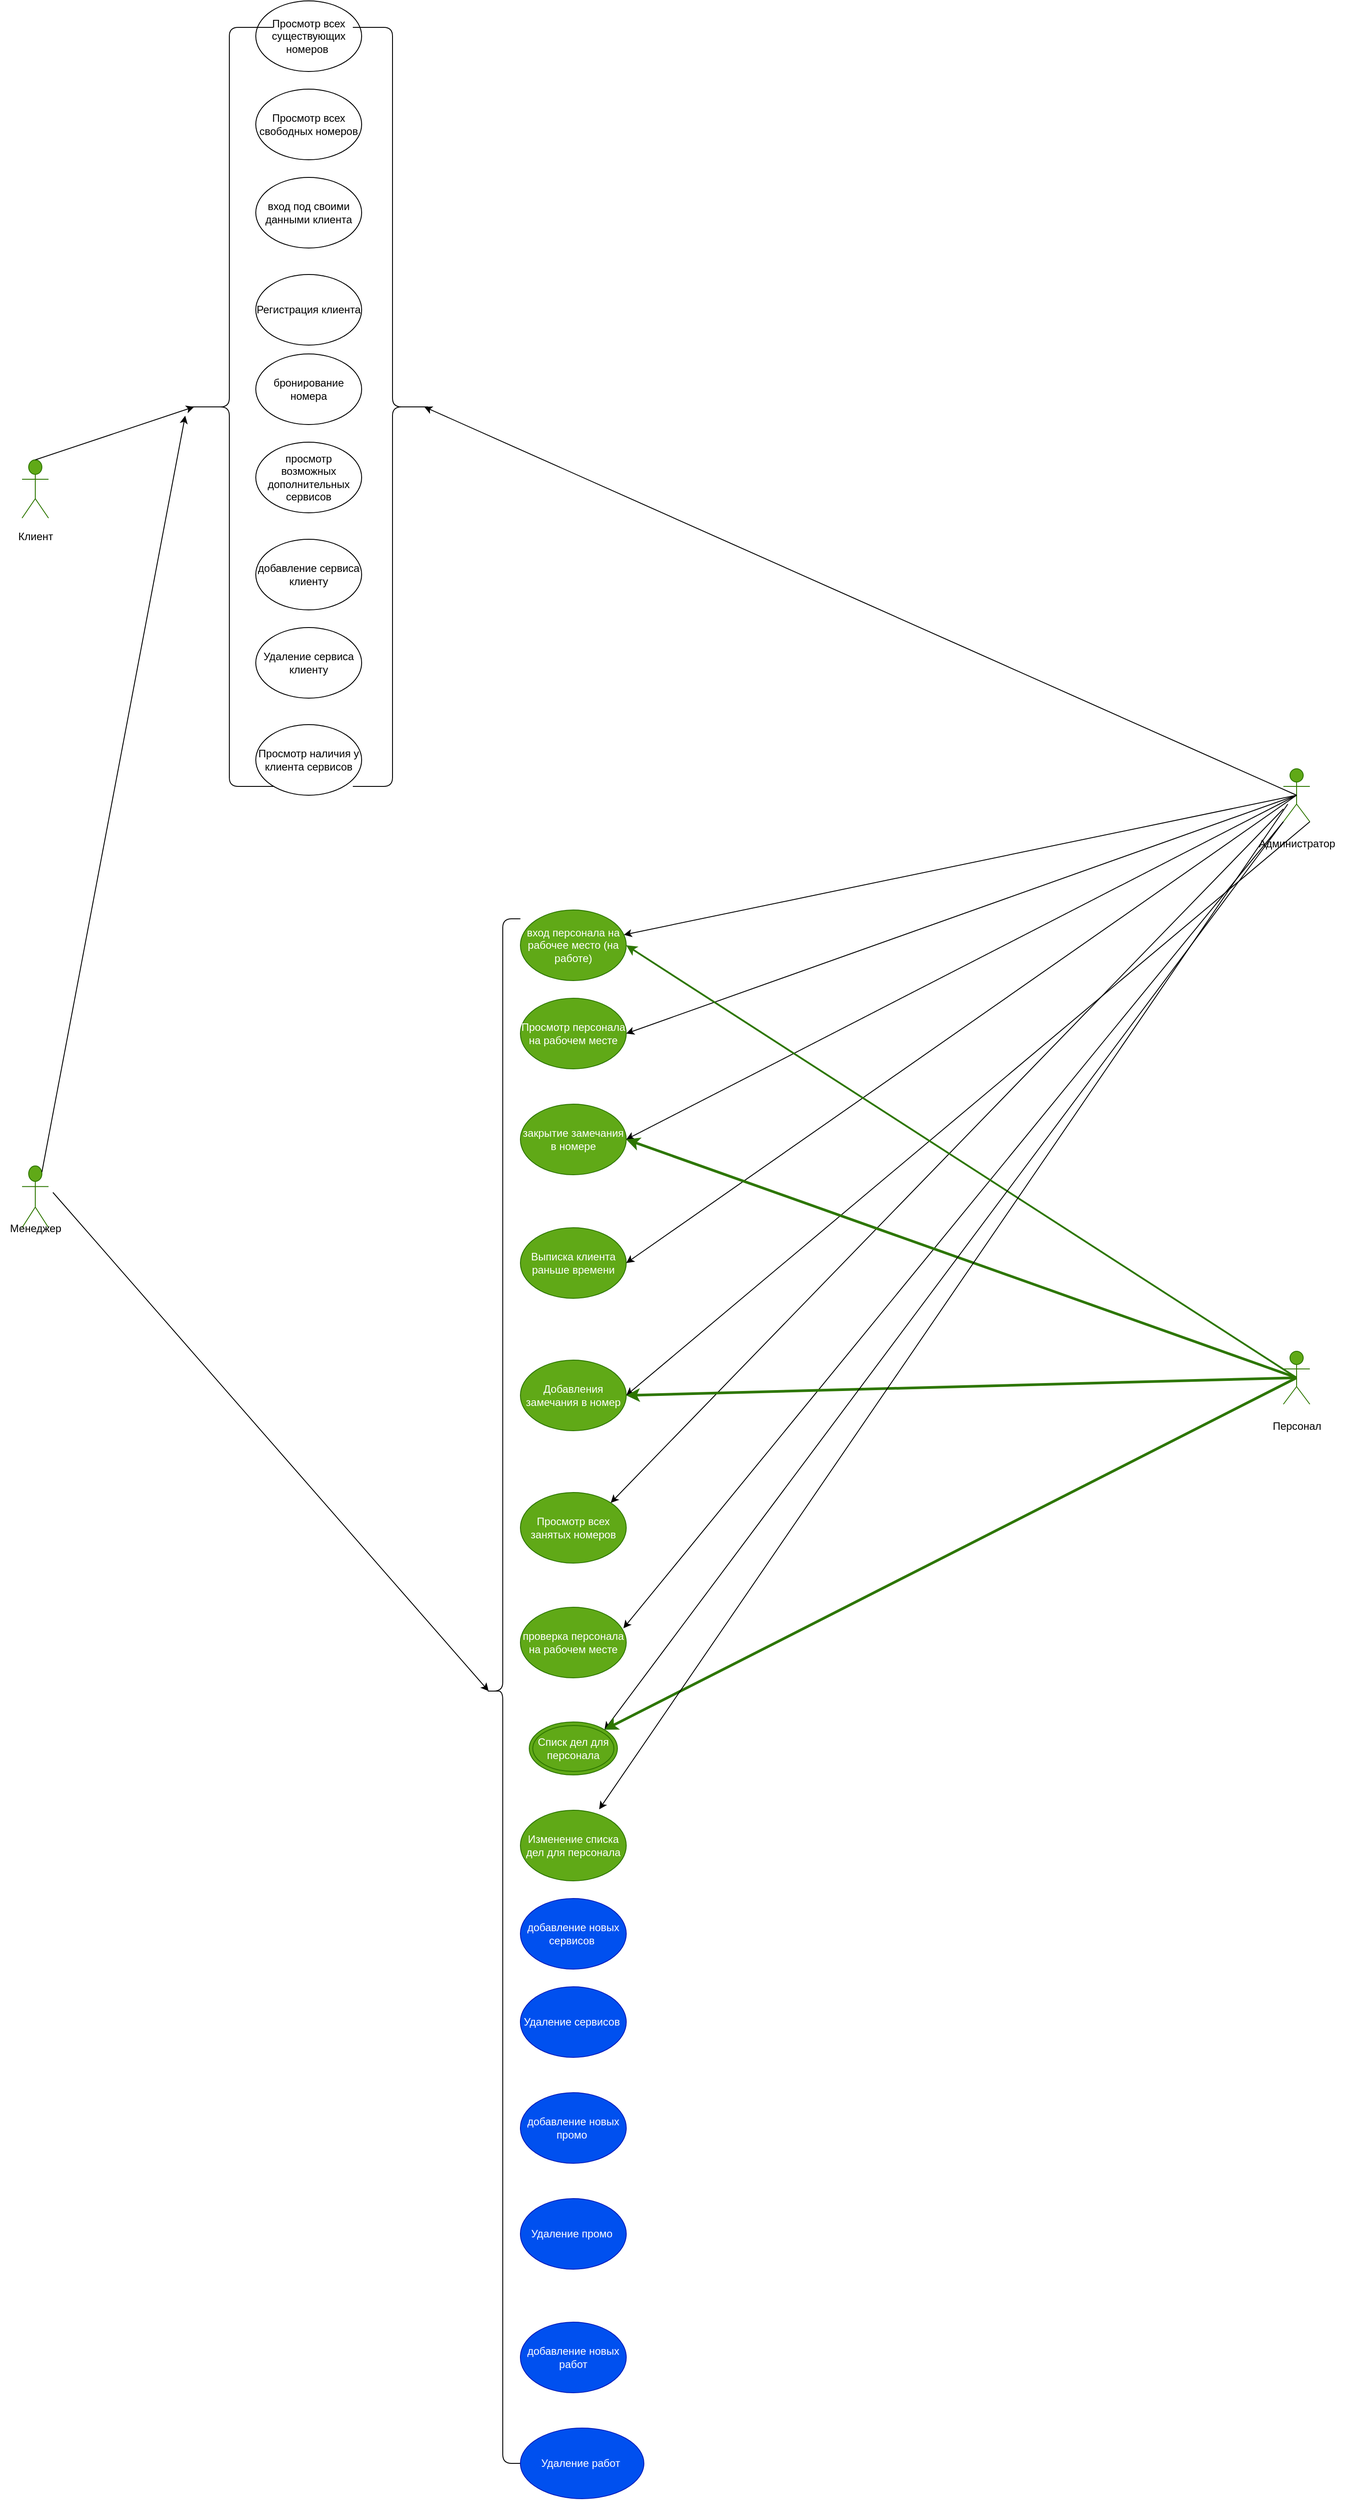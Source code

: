 <mxfile version="27.1.6" pages="5">
  <diagram id="H1RMo0NcqrdUvB2dYz-k" name="UseCase">
    <mxGraphModel dx="2924" dy="1716" grid="1" gridSize="10" guides="1" tooltips="1" connect="1" arrows="1" fold="1" page="1" pageScale="1" pageWidth="3300" pageHeight="4681" math="0" shadow="0">
      <root>
        <mxCell id="0" />
        <mxCell id="1" parent="0" />
        <mxCell id="IzjISz3bDTz6VMU0GkH8-6" value="" style="group" parent="1" vertex="1" connectable="0">
          <mxGeometry x="20" y="610" width="60" height="60" as="geometry" />
        </mxCell>
        <mxCell id="IzjISz3bDTz6VMU0GkH8-1" value="Actor" style="shape=umlActor;verticalLabelPosition=bottom;verticalAlign=top;html=1;outlineConnect=0;fillColor=#60a917;fontColor=#ffffff;strokeColor=#2D7600;" parent="IzjISz3bDTz6VMU0GkH8-6" vertex="1">
          <mxGeometry x="15" y="-30" width="30" height="66" as="geometry" />
        </mxCell>
        <mxCell id="IzjISz3bDTz6VMU0GkH8-4" value="Клиент" style="text;html=1;align=center;verticalAlign=middle;resizable=0;points=[];autosize=1;strokeColor=none;fillColor=none;" parent="IzjISz3bDTz6VMU0GkH8-6" vertex="1">
          <mxGeometry y="42" width="60" height="30" as="geometry" />
        </mxCell>
        <mxCell id="IzjISz3bDTz6VMU0GkH8-7" value="" style="group" parent="1" vertex="1" connectable="0">
          <mxGeometry x="1450" y="930" width="85" height="100" as="geometry" />
        </mxCell>
        <mxCell id="IzjISz3bDTz6VMU0GkH8-8" value="Actor" style="shape=umlActor;verticalLabelPosition=bottom;verticalAlign=top;html=1;outlineConnect=0;fillColor=#60a917;fontColor=#ffffff;strokeColor=#2D7600;" parent="IzjISz3bDTz6VMU0GkH8-7" vertex="1">
          <mxGeometry x="15" width="30" height="60" as="geometry" />
        </mxCell>
        <mxCell id="IzjISz3bDTz6VMU0GkH8-9" value="Администратор" style="text;html=1;align=center;verticalAlign=middle;resizable=0;points=[];autosize=1;strokeColor=none;fillColor=none;" parent="IzjISz3bDTz6VMU0GkH8-7" vertex="1">
          <mxGeometry x="-25" y="70" width="110" height="30" as="geometry" />
        </mxCell>
        <mxCell id="IzjISz3bDTz6VMU0GkH8-10" value="" style="group" parent="1" vertex="1" connectable="0">
          <mxGeometry x="1450" y="1590" width="70" height="100" as="geometry" />
        </mxCell>
        <mxCell id="IzjISz3bDTz6VMU0GkH8-11" value="Actor" style="shape=umlActor;verticalLabelPosition=bottom;verticalAlign=top;html=1;outlineConnect=0;fillColor=#60a917;fontColor=#ffffff;strokeColor=#2D7600;" parent="IzjISz3bDTz6VMU0GkH8-10" vertex="1">
          <mxGeometry x="15" width="30" height="60" as="geometry" />
        </mxCell>
        <mxCell id="IzjISz3bDTz6VMU0GkH8-12" value="Персонал" style="text;html=1;align=center;verticalAlign=middle;resizable=0;points=[];autosize=1;strokeColor=none;fillColor=none;" parent="IzjISz3bDTz6VMU0GkH8-10" vertex="1">
          <mxGeometry x="-10" y="70" width="80" height="30" as="geometry" />
        </mxCell>
        <mxCell id="IzjISz3bDTz6VMU0GkH8-14" value="" style="group" parent="1" vertex="1" connectable="0">
          <mxGeometry x="20" y="1380" width="70" height="80" as="geometry" />
        </mxCell>
        <mxCell id="IzjISz3bDTz6VMU0GkH8-15" value="Actor" style="shape=umlActor;verticalLabelPosition=bottom;verticalAlign=top;html=1;outlineConnect=0;fillColor=#60a917;fontColor=#ffffff;strokeColor=#2D7600;" parent="IzjISz3bDTz6VMU0GkH8-14" vertex="1">
          <mxGeometry x="15" width="30" height="70" as="geometry" />
        </mxCell>
        <mxCell id="IzjISz3bDTz6VMU0GkH8-16" value="Менеджер" style="text;html=1;align=center;verticalAlign=middle;resizable=0;points=[];autosize=1;strokeColor=none;fillColor=none;" parent="IzjISz3bDTz6VMU0GkH8-14" vertex="1">
          <mxGeometry x="-10" y="56" width="80" height="30" as="geometry" />
        </mxCell>
        <mxCell id="IzjISz3bDTz6VMU0GkH8-18" value="Просмотр всех существующих номеров&amp;nbsp;" style="ellipse;whiteSpace=wrap;html=1;" parent="1" vertex="1">
          <mxGeometry x="300" y="60" width="120" height="80" as="geometry" />
        </mxCell>
        <mxCell id="IzjISz3bDTz6VMU0GkH8-19" value="Просмотр всех свободных номеров" style="ellipse;whiteSpace=wrap;html=1;" parent="1" vertex="1">
          <mxGeometry x="300" y="160" width="120" height="80" as="geometry" />
        </mxCell>
        <mxCell id="IzjISz3bDTz6VMU0GkH8-20" value="Просмотр всех занятых номеров" style="ellipse;whiteSpace=wrap;html=1;fillColor=#60a917;fontColor=#ffffff;strokeColor=#2D7600;" parent="1" vertex="1">
          <mxGeometry x="600" y="1750" width="120" height="80" as="geometry" />
        </mxCell>
        <mxCell id="IzjISz3bDTz6VMU0GkH8-21" value="Регистрация клиента" style="ellipse;whiteSpace=wrap;html=1;" parent="1" vertex="1">
          <mxGeometry x="300" y="370" width="120" height="80" as="geometry" />
        </mxCell>
        <mxCell id="IzjISz3bDTz6VMU0GkH8-22" value="вход под своими данными клиента" style="ellipse;whiteSpace=wrap;html=1;" parent="1" vertex="1">
          <mxGeometry x="300" y="260" width="120" height="80" as="geometry" />
        </mxCell>
        <mxCell id="IzjISz3bDTz6VMU0GkH8-23" value="бронирование номера" style="ellipse;whiteSpace=wrap;html=1;" parent="1" vertex="1">
          <mxGeometry x="300" y="460" width="120" height="80" as="geometry" />
        </mxCell>
        <mxCell id="IzjISz3bDTz6VMU0GkH8-24" value="Выписка клиента раньше времени" style="ellipse;whiteSpace=wrap;html=1;fillColor=#60a917;fontColor=#ffffff;strokeColor=#2D7600;" parent="1" vertex="1">
          <mxGeometry x="600" y="1450" width="120" height="80" as="geometry" />
        </mxCell>
        <mxCell id="IzjISz3bDTz6VMU0GkH8-25" value="Просмотр персонала на рабочем месте" style="ellipse;whiteSpace=wrap;html=1;fillColor=#60a917;fontColor=#ffffff;strokeColor=#2D7600;" parent="1" vertex="1">
          <mxGeometry x="600" y="1190" width="120" height="80" as="geometry" />
        </mxCell>
        <mxCell id="IzjISz3bDTz6VMU0GkH8-26" value="вход персонала на рабочее место (на работе)" style="ellipse;whiteSpace=wrap;html=1;fillColor=#60a917;fontColor=#ffffff;strokeColor=#2D7600;" parent="1" vertex="1">
          <mxGeometry x="600" y="1090" width="120" height="80" as="geometry" />
        </mxCell>
        <mxCell id="IzjISz3bDTz6VMU0GkH8-27" value="просмотр возможных дополнительных сервисов" style="ellipse;whiteSpace=wrap;html=1;" parent="1" vertex="1">
          <mxGeometry x="300" y="560" width="120" height="80" as="geometry" />
        </mxCell>
        <mxCell id="IzjISz3bDTz6VMU0GkH8-28" value="добавление новых сервисов&amp;nbsp;" style="ellipse;whiteSpace=wrap;html=1;fillColor=#0050ef;fontColor=#ffffff;strokeColor=#001DBC;" parent="1" vertex="1">
          <mxGeometry x="600" y="2210" width="120" height="80" as="geometry" />
        </mxCell>
        <mxCell id="IzjISz3bDTz6VMU0GkH8-29" value="Удаление сервисов&amp;nbsp;" style="ellipse;whiteSpace=wrap;html=1;fillColor=#0050ef;fontColor=#ffffff;strokeColor=#001DBC;" parent="1" vertex="1">
          <mxGeometry x="600" y="2310" width="120" height="80" as="geometry" />
        </mxCell>
        <mxCell id="IzjISz3bDTz6VMU0GkH8-30" value="добавление сервиса клиенту" style="ellipse;whiteSpace=wrap;html=1;" parent="1" vertex="1">
          <mxGeometry x="300" y="670" width="120" height="80" as="geometry" />
        </mxCell>
        <mxCell id="IzjISz3bDTz6VMU0GkH8-31" value="Удаление сервиса клиенту" style="ellipse;whiteSpace=wrap;html=1;" parent="1" vertex="1">
          <mxGeometry x="300" y="770" width="120" height="80" as="geometry" />
        </mxCell>
        <mxCell id="IzjISz3bDTz6VMU0GkH8-32" value="Просмотр наличия у клиента сервисов" style="ellipse;whiteSpace=wrap;html=1;" parent="1" vertex="1">
          <mxGeometry x="300" y="880" width="120" height="80" as="geometry" />
        </mxCell>
        <mxCell id="IzjISz3bDTz6VMU0GkH8-36" value="Добавления замечания в номер" style="ellipse;whiteSpace=wrap;html=1;fillColor=#60a917;fontColor=#ffffff;strokeColor=#2D7600;" parent="1" vertex="1">
          <mxGeometry x="600" y="1600" width="120" height="80" as="geometry" />
        </mxCell>
        <mxCell id="IzjISz3bDTz6VMU0GkH8-37" value="закрытие замечания в номере" style="ellipse;whiteSpace=wrap;html=1;fillColor=#60a917;fontColor=#ffffff;strokeColor=#2D7600;" parent="1" vertex="1">
          <mxGeometry x="600" y="1310" width="120" height="80" as="geometry" />
        </mxCell>
        <mxCell id="IzjISz3bDTz6VMU0GkH8-38" value="проверка персонала на рабочем месте" style="ellipse;whiteSpace=wrap;html=1;fillColor=#60a917;fontColor=#ffffff;strokeColor=#2D7600;" parent="1" vertex="1">
          <mxGeometry x="600" y="1880" width="120" height="80" as="geometry" />
        </mxCell>
        <mxCell id="IzjISz3bDTz6VMU0GkH8-52" value="" style="shape=curlyBracket;whiteSpace=wrap;html=1;rounded=1;flipH=1;labelPosition=right;verticalLabelPosition=middle;align=left;verticalAlign=middle;" parent="1" vertex="1">
          <mxGeometry x="410" y="90" width="90" height="860" as="geometry" />
        </mxCell>
        <mxCell id="IzjISz3bDTz6VMU0GkH8-54" value="" style="endArrow=classic;html=1;rounded=0;exitX=0.5;exitY=0.5;exitDx=0;exitDy=0;exitPerimeter=0;entryX=0.1;entryY=0.5;entryDx=0;entryDy=0;entryPerimeter=0;" parent="1" source="IzjISz3bDTz6VMU0GkH8-8" target="IzjISz3bDTz6VMU0GkH8-52" edge="1">
          <mxGeometry width="50" height="50" relative="1" as="geometry">
            <mxPoint x="390" y="870" as="sourcePoint" />
            <mxPoint x="440" y="820" as="targetPoint" />
          </mxGeometry>
        </mxCell>
        <mxCell id="IzjISz3bDTz6VMU0GkH8-59" value="" style="shape=curlyBracket;whiteSpace=wrap;html=1;rounded=1;labelPosition=left;verticalLabelPosition=middle;align=right;verticalAlign=middle;" parent="1" vertex="1">
          <mxGeometry x="220" y="90" width="100" height="860" as="geometry" />
        </mxCell>
        <mxCell id="IzjISz3bDTz6VMU0GkH8-61" value="" style="endArrow=classic;html=1;rounded=0;entryX=1;entryY=0.5;entryDx=0;entryDy=0;exitX=0.5;exitY=0.5;exitDx=0;exitDy=0;exitPerimeter=0;" parent="1" source="IzjISz3bDTz6VMU0GkH8-8" target="IzjISz3bDTz6VMU0GkH8-25" edge="1">
          <mxGeometry width="50" height="50" relative="1" as="geometry">
            <mxPoint x="740" y="1100" as="sourcePoint" />
            <mxPoint x="340" y="1460" as="targetPoint" />
          </mxGeometry>
        </mxCell>
        <mxCell id="IzjISz3bDTz6VMU0GkH8-62" value="" style="endArrow=classic;html=1;rounded=0;exitX=0.5;exitY=0.5;exitDx=0;exitDy=0;exitPerimeter=0;entryX=1;entryY=0.5;entryDx=0;entryDy=0;" parent="1" source="IzjISz3bDTz6VMU0GkH8-8" target="IzjISz3bDTz6VMU0GkH8-37" edge="1">
          <mxGeometry width="50" height="50" relative="1" as="geometry">
            <mxPoint x="290" y="1310" as="sourcePoint" />
            <mxPoint x="340" y="1260" as="targetPoint" />
          </mxGeometry>
        </mxCell>
        <mxCell id="IzjISz3bDTz6VMU0GkH8-63" value="" style="endArrow=classic;html=1;rounded=0;exitX=0.5;exitY=0.5;exitDx=0;exitDy=0;exitPerimeter=0;entryX=1;entryY=0.5;entryDx=0;entryDy=0;" parent="1" source="IzjISz3bDTz6VMU0GkH8-8" target="IzjISz3bDTz6VMU0GkH8-24" edge="1">
          <mxGeometry width="50" height="50" relative="1" as="geometry">
            <mxPoint x="290" y="1310" as="sourcePoint" />
            <mxPoint x="340" y="1260" as="targetPoint" />
          </mxGeometry>
        </mxCell>
        <mxCell id="IzjISz3bDTz6VMU0GkH8-64" value="" style="endArrow=classic;html=1;rounded=0;entryX=1;entryY=0.5;entryDx=0;entryDy=0;exitX=1;exitY=1;exitDx=0;exitDy=0;exitPerimeter=0;" parent="1" source="IzjISz3bDTz6VMU0GkH8-8" target="IzjISz3bDTz6VMU0GkH8-36" edge="1">
          <mxGeometry width="50" height="50" relative="1" as="geometry">
            <mxPoint x="750" y="1100" as="sourcePoint" />
            <mxPoint x="340" y="1260" as="targetPoint" />
          </mxGeometry>
        </mxCell>
        <mxCell id="IzjISz3bDTz6VMU0GkH8-65" value="" style="endArrow=classic;html=1;rounded=0;entryX=1;entryY=0;entryDx=0;entryDy=0;" parent="1" source="IzjISz3bDTz6VMU0GkH8-8" target="IzjISz3bDTz6VMU0GkH8-20" edge="1">
          <mxGeometry width="50" height="50" relative="1" as="geometry">
            <mxPoint x="430" y="1520" as="sourcePoint" />
            <mxPoint x="340" y="1660" as="targetPoint" />
          </mxGeometry>
        </mxCell>
        <mxCell id="IzjISz3bDTz6VMU0GkH8-66" value="" style="endArrow=classic;html=1;rounded=0;entryX=0.973;entryY=0.299;entryDx=0;entryDy=0;entryPerimeter=0;exitX=0;exitY=1;exitDx=0;exitDy=0;exitPerimeter=0;" parent="1" source="IzjISz3bDTz6VMU0GkH8-8" target="IzjISz3bDTz6VMU0GkH8-38" edge="1">
          <mxGeometry width="50" height="50" relative="1" as="geometry">
            <mxPoint x="750" y="1100" as="sourcePoint" />
            <mxPoint x="340" y="1660" as="targetPoint" />
          </mxGeometry>
        </mxCell>
        <mxCell id="IzjISz3bDTz6VMU0GkH8-68" value="" style="endArrow=classic;html=1;rounded=0;exitX=0.5;exitY=0.5;exitDx=0;exitDy=0;exitPerimeter=0;" parent="1" source="IzjISz3bDTz6VMU0GkH8-8" target="IzjISz3bDTz6VMU0GkH8-26" edge="1">
          <mxGeometry width="50" height="50" relative="1" as="geometry">
            <mxPoint x="750" y="1100" as="sourcePoint" />
            <mxPoint x="340" y="1460" as="targetPoint" />
          </mxGeometry>
        </mxCell>
        <mxCell id="IzjISz3bDTz6VMU0GkH8-69" value="" style="endArrow=classic;html=1;rounded=0;exitX=0.5;exitY=0.5;exitDx=0;exitDy=0;exitPerimeter=0;entryX=1;entryY=0.5;entryDx=0;entryDy=0;fillColor=#60a917;strokeColor=#2D7600;strokeWidth=2;" parent="1" source="IzjISz3bDTz6VMU0GkH8-11" target="IzjISz3bDTz6VMU0GkH8-26" edge="1">
          <mxGeometry width="50" height="50" relative="1" as="geometry">
            <mxPoint x="290" y="1310" as="sourcePoint" />
            <mxPoint x="340" y="1260" as="targetPoint" />
          </mxGeometry>
        </mxCell>
        <mxCell id="IzjISz3bDTz6VMU0GkH8-70" value="" style="endArrow=classic;html=1;rounded=0;exitX=0.5;exitY=0.5;exitDx=0;exitDy=0;exitPerimeter=0;entryX=1;entryY=0.5;entryDx=0;entryDy=0;fillColor=#60a917;strokeColor=#2D7600;strokeWidth=3;" parent="1" source="IzjISz3bDTz6VMU0GkH8-11" target="IzjISz3bDTz6VMU0GkH8-37" edge="1">
          <mxGeometry width="50" height="50" relative="1" as="geometry">
            <mxPoint x="1410" y="1470" as="sourcePoint" />
            <mxPoint x="960" y="1330" as="targetPoint" />
          </mxGeometry>
        </mxCell>
        <mxCell id="IzjISz3bDTz6VMU0GkH8-71" value="" style="endArrow=classic;html=1;rounded=0;exitX=0.5;exitY=0.5;exitDx=0;exitDy=0;exitPerimeter=0;entryX=1;entryY=0.5;entryDx=0;entryDy=0;fillColor=#60a917;strokeColor=#2D7600;strokeWidth=3;" parent="1" source="IzjISz3bDTz6VMU0GkH8-11" target="IzjISz3bDTz6VMU0GkH8-36" edge="1">
          <mxGeometry width="50" height="50" relative="1" as="geometry">
            <mxPoint x="1490" y="1570" as="sourcePoint" />
            <mxPoint x="1040" y="1650" as="targetPoint" />
          </mxGeometry>
        </mxCell>
        <mxCell id="IzjISz3bDTz6VMU0GkH8-72" value="Списк дел для персонала" style="ellipse;shape=doubleEllipse;whiteSpace=wrap;html=1;fillColor=#60a917;fontColor=#ffffff;strokeColor=#2D7600;" parent="1" vertex="1">
          <mxGeometry x="610" y="2010" width="100" height="60" as="geometry" />
        </mxCell>
        <mxCell id="IzjISz3bDTz6VMU0GkH8-74" value="" style="endArrow=classic;html=1;rounded=0;entryX=1;entryY=0;entryDx=0;entryDy=0;exitX=0;exitY=1;exitDx=0;exitDy=0;exitPerimeter=0;" parent="1" source="IzjISz3bDTz6VMU0GkH8-8" target="IzjISz3bDTz6VMU0GkH8-72" edge="1">
          <mxGeometry width="50" height="50" relative="1" as="geometry">
            <mxPoint x="750" y="1110" as="sourcePoint" />
            <mxPoint x="640" y="1860" as="targetPoint" />
          </mxGeometry>
        </mxCell>
        <mxCell id="IzjISz3bDTz6VMU0GkH8-75" value="" style="endArrow=classic;html=1;rounded=0;exitX=0.5;exitY=0.5;exitDx=0;exitDy=0;exitPerimeter=0;entryX=1;entryY=0;entryDx=0;entryDy=0;fillColor=#60a917;strokeColor=#2D7600;strokeWidth=3;" parent="1" source="IzjISz3bDTz6VMU0GkH8-11" target="IzjISz3bDTz6VMU0GkH8-72" edge="1">
          <mxGeometry width="50" height="50" relative="1" as="geometry">
            <mxPoint x="1430" y="1700" as="sourcePoint" />
            <mxPoint x="980" y="1780" as="targetPoint" />
          </mxGeometry>
        </mxCell>
        <mxCell id="IzjISz3bDTz6VMU0GkH8-76" value="Изменение списка дел для персонала" style="ellipse;whiteSpace=wrap;html=1;fillColor=#60a917;fontColor=#ffffff;strokeColor=#2D7600;" parent="1" vertex="1">
          <mxGeometry x="600" y="2110" width="120" height="80" as="geometry" />
        </mxCell>
        <mxCell id="IzjISz3bDTz6VMU0GkH8-77" value="" style="endArrow=classic;html=1;rounded=0;entryX=0.744;entryY=-0.013;entryDx=0;entryDy=0;entryPerimeter=0;" parent="1" target="IzjISz3bDTz6VMU0GkH8-76" edge="1">
          <mxGeometry width="50" height="50" relative="1" as="geometry">
            <mxPoint x="1470" y="970" as="sourcePoint" />
            <mxPoint x="640" y="1260" as="targetPoint" />
          </mxGeometry>
        </mxCell>
        <mxCell id="IzjISz3bDTz6VMU0GkH8-82" value="" style="shape=curlyBracket;whiteSpace=wrap;html=1;rounded=1;labelPosition=left;verticalLabelPosition=middle;align=right;verticalAlign=middle;" parent="1" vertex="1">
          <mxGeometry x="560" y="1100" width="40" height="1750" as="geometry" />
        </mxCell>
        <mxCell id="IzjISz3bDTz6VMU0GkH8-83" value="" style="endArrow=classic;html=1;rounded=0;entryX=0.1;entryY=0.5;entryDx=0;entryDy=0;entryPerimeter=0;" parent="1" target="IzjISz3bDTz6VMU0GkH8-82" edge="1">
          <mxGeometry width="50" height="50" relative="1" as="geometry">
            <mxPoint x="70" y="1410" as="sourcePoint" />
            <mxPoint x="30" y="1530" as="targetPoint" />
          </mxGeometry>
        </mxCell>
        <mxCell id="IzjISz3bDTz6VMU0GkH8-84" value="" style="endArrow=classic;html=1;rounded=0;entryX=0.1;entryY=0.5;entryDx=0;entryDy=0;entryPerimeter=0;exitX=0.5;exitY=0;exitDx=0;exitDy=0;exitPerimeter=0;" parent="1" source="IzjISz3bDTz6VMU0GkH8-1" target="IzjISz3bDTz6VMU0GkH8-59" edge="1">
          <mxGeometry width="50" height="50" relative="1" as="geometry">
            <mxPoint x="-20" y="780" as="sourcePoint" />
            <mxPoint x="30" y="730" as="targetPoint" />
          </mxGeometry>
        </mxCell>
        <mxCell id="IzjISz3bDTz6VMU0GkH8-85" value="" style="endArrow=classic;html=1;rounded=0;exitX=0.75;exitY=0.1;exitDx=0;exitDy=0;exitPerimeter=0;" parent="1" source="IzjISz3bDTz6VMU0GkH8-15" edge="1">
          <mxGeometry width="50" height="50" relative="1" as="geometry">
            <mxPoint x="-20" y="780" as="sourcePoint" />
            <mxPoint x="220" y="530" as="targetPoint" />
          </mxGeometry>
        </mxCell>
        <mxCell id="JatnwBhaYWbp_au__xb0-1" value="добавление новых промо&amp;nbsp;" style="ellipse;whiteSpace=wrap;html=1;fillColor=#0050ef;fontColor=#ffffff;strokeColor=#001DBC;" parent="1" vertex="1">
          <mxGeometry x="600" y="2430" width="120" height="80" as="geometry" />
        </mxCell>
        <mxCell id="JatnwBhaYWbp_au__xb0-2" value="Удаление промо&amp;nbsp;" style="ellipse;whiteSpace=wrap;html=1;fillColor=#0050ef;fontColor=#ffffff;strokeColor=#001DBC;" parent="1" vertex="1">
          <mxGeometry x="600" y="2550" width="120" height="80" as="geometry" />
        </mxCell>
        <mxCell id="JatnwBhaYWbp_au__xb0-3" value="добавление новых работ" style="ellipse;whiteSpace=wrap;html=1;fillColor=#0050ef;fontColor=#ffffff;strokeColor=#001DBC;" parent="1" vertex="1">
          <mxGeometry x="600" y="2690" width="120" height="80" as="geometry" />
        </mxCell>
        <mxCell id="JatnwBhaYWbp_au__xb0-4" value="Удаление работ&amp;nbsp;" style="ellipse;whiteSpace=wrap;html=1;fillColor=#0050ef;fontColor=#ffffff;strokeColor=#001DBC;" parent="1" vertex="1">
          <mxGeometry x="600" y="2810" width="140" height="80" as="geometry" />
        </mxCell>
      </root>
    </mxGraphModel>
  </diagram>
  <diagram id="KyZknzm61ocJm8KlHuMA" name="RobustnessDiagram">
    <mxGraphModel dx="7310" dy="4290" grid="1" gridSize="10" guides="1" tooltips="1" connect="1" arrows="1" fold="1" page="1" pageScale="1" pageWidth="3000" pageHeight="3500" math="0" shadow="0">
      <root>
        <mxCell id="0" />
        <mxCell id="1" parent="0" />
        <mxCell id="A-NjJr5SK5EjAfaOFp06-1" value="" style="group" parent="1" vertex="1" connectable="0">
          <mxGeometry x="1070" y="460" width="60" height="60" as="geometry" />
        </mxCell>
        <mxCell id="A-NjJr5SK5EjAfaOFp06-2" value="Actor" style="shape=umlActor;verticalLabelPosition=bottom;verticalAlign=top;html=1;outlineConnect=0;fillColor=#008a00;fontColor=#ffffff;strokeColor=#005700;fillStyle=auto;" parent="A-NjJr5SK5EjAfaOFp06-1" vertex="1">
          <mxGeometry x="15" y="-30" width="30" height="66" as="geometry" />
        </mxCell>
        <mxCell id="A-NjJr5SK5EjAfaOFp06-3" value="Клиент" style="text;html=1;align=center;verticalAlign=middle;resizable=0;points=[];autosize=1;strokeColor=none;fillColor=none;" parent="A-NjJr5SK5EjAfaOFp06-1" vertex="1">
          <mxGeometry y="42" width="60" height="30" as="geometry" />
        </mxCell>
        <mxCell id="A-NjJr5SK5EjAfaOFp06-4" value="Просмтр свободных номеров" style="shape=umlBoundary;whiteSpace=wrap;html=1;fillColor=#a20025;fontColor=#ffffff;strokeColor=#6F0000;" parent="1" vertex="1">
          <mxGeometry x="1240" y="230" width="130" height="80" as="geometry" />
        </mxCell>
        <mxCell id="A-NjJr5SK5EjAfaOFp06-6" value="Room Controller" style="ellipse;shape=umlControl;whiteSpace=wrap;html=1;fillColor=#0050ef;fontColor=#ffffff;strokeColor=#001DBC;" parent="1" vertex="1">
          <mxGeometry x="1440" y="230" width="70" height="80" as="geometry" />
        </mxCell>
        <mxCell id="A-NjJr5SK5EjAfaOFp06-8" value="rooms" style="ellipse;shape=umlEntity;whiteSpace=wrap;html=1;fillColor=#a0522d;fontColor=#ffffff;strokeColor=#6D1F00;" parent="1" vertex="1">
          <mxGeometry x="1920" y="260" width="80" height="80" as="geometry" />
        </mxCell>
        <mxCell id="A-NjJr5SK5EjAfaOFp06-13" value="" style="html=1;verticalAlign=bottom;labelBackgroundColor=none;endArrow=block;endFill=1;rounded=0;exitX=1.015;exitY=0.513;exitDx=0;exitDy=0;exitPerimeter=0;entryX=0.008;entryY=0.528;entryDx=0;entryDy=0;entryPerimeter=0;" parent="1" source="A-NjJr5SK5EjAfaOFp06-4" target="A-NjJr5SK5EjAfaOFp06-6" edge="1">
          <mxGeometry width="160" relative="1" as="geometry">
            <mxPoint x="1215" y="470" as="sourcePoint" />
            <mxPoint x="1315" y="470" as="targetPoint" />
          </mxGeometry>
        </mxCell>
        <mxCell id="A-NjJr5SK5EjAfaOFp06-15" value="" style="endArrow=block;startArrow=block;endFill=1;startFill=1;html=1;rounded=0;exitX=1.015;exitY=0.608;exitDx=0;exitDy=0;exitPerimeter=0;entryX=0;entryY=0.5;entryDx=0;entryDy=0;" parent="1" source="A-NjJr5SK5EjAfaOFp06-6" target="A-NjJr5SK5EjAfaOFp06-8" edge="1">
          <mxGeometry width="160" relative="1" as="geometry">
            <mxPoint x="1390" y="340" as="sourcePoint" />
            <mxPoint x="1550" y="340" as="targetPoint" />
          </mxGeometry>
        </mxCell>
        <mxCell id="A-NjJr5SK5EjAfaOFp06-16" value="вход клиента" style="shape=umlBoundary;whiteSpace=wrap;html=1;fillColor=#a20025;fontColor=#ffffff;strokeColor=#6F0000;" parent="1" vertex="1">
          <mxGeometry x="1250" y="340" width="130" height="80" as="geometry" />
        </mxCell>
        <mxCell id="A-NjJr5SK5EjAfaOFp06-18" value="&amp;nbsp;Entrering Controlle Client" style="ellipse;shape=umlControl;whiteSpace=wrap;html=1;fillColor=#0050ef;fontColor=#ffffff;strokeColor=#001DBC;" parent="1" vertex="1">
          <mxGeometry x="1500" y="440" width="70" height="80" as="geometry" />
        </mxCell>
        <mxCell id="A-NjJr5SK5EjAfaOFp06-19" value="" style="html=1;verticalAlign=bottom;labelBackgroundColor=none;endArrow=block;endFill=1;rounded=0;exitX=0.987;exitY=0.495;exitDx=0;exitDy=0;exitPerimeter=0;entryX=-0.031;entryY=0.576;entryDx=0;entryDy=0;entryPerimeter=0;" parent="1" source="A-NjJr5SK5EjAfaOFp06-16" target="A-NjJr5SK5EjAfaOFp06-18" edge="1">
          <mxGeometry width="160" relative="1" as="geometry">
            <mxPoint x="1360" y="660" as="sourcePoint" />
            <mxPoint x="1461" y="777" as="targetPoint" />
          </mxGeometry>
        </mxCell>
        <mxCell id="A-NjJr5SK5EjAfaOFp06-21" value="" style="endArrow=block;startArrow=block;endFill=1;startFill=1;html=1;rounded=0;exitX=0.502;exitY=0.136;exitDx=0;exitDy=0;exitPerimeter=0;entryX=0.512;entryY=0.978;entryDx=0;entryDy=0;entryPerimeter=0;" parent="1" source="A-NjJr5SK5EjAfaOFp06-18" target="A-NjJr5SK5EjAfaOFp06-6" edge="1">
          <mxGeometry width="160" relative="1" as="geometry">
            <mxPoint x="1510" y="659" as="sourcePoint" />
            <mxPoint x="1639" y="650" as="targetPoint" />
          </mxGeometry>
        </mxCell>
        <mxCell id="A-NjJr5SK5EjAfaOFp06-22" value="бронирование номера" style="shape=umlBoundary;whiteSpace=wrap;html=1;fillColor=#a20025;fontColor=#ffffff;strokeColor=#6F0000;" parent="1" vertex="1">
          <mxGeometry x="1250" y="580" width="130" height="80" as="geometry" />
        </mxCell>
        <mxCell id="A-NjJr5SK5EjAfaOFp06-24" value="Booking controller" style="ellipse;shape=umlControl;whiteSpace=wrap;html=1;fillColor=#0050ef;fontColor=#ffffff;strokeColor=#001DBC;" parent="1" vertex="1">
          <mxGeometry x="1730" y="420" width="70" height="80" as="geometry" />
        </mxCell>
        <mxCell id="A-NjJr5SK5EjAfaOFp06-25" value="" style="html=1;verticalAlign=bottom;labelBackgroundColor=none;endArrow=block;endFill=1;rounded=0;exitX=1.004;exitY=0.564;exitDx=0;exitDy=0;exitPerimeter=0;entryX=0.223;entryY=0.842;entryDx=0;entryDy=0;entryPerimeter=0;" parent="1" source="A-NjJr5SK5EjAfaOFp06-22" target="A-NjJr5SK5EjAfaOFp06-24" edge="1">
          <mxGeometry width="160" relative="1" as="geometry">
            <mxPoint x="1330" y="744" as="sourcePoint" />
            <mxPoint x="1440" y="740" as="targetPoint" />
          </mxGeometry>
        </mxCell>
        <mxCell id="A-NjJr5SK5EjAfaOFp06-27" value="bookings" style="ellipse;shape=umlEntity;whiteSpace=wrap;html=1;fillColor=#a0522d;fontColor=#ffffff;strokeColor=#6D1F00;" parent="1" vertex="1">
          <mxGeometry x="2220" y="420" width="80" height="80" as="geometry" />
        </mxCell>
        <mxCell id="A-NjJr5SK5EjAfaOFp06-29" value="" style="html=1;verticalAlign=bottom;labelBackgroundColor=none;endArrow=block;endFill=1;rounded=0;exitX=1.047;exitY=0.494;exitDx=0;exitDy=0;exitPerimeter=0;" parent="1" source="A-NjJr5SK5EjAfaOFp06-24" target="_h1KBFLFR1HVrGiw5mH--1" edge="1">
          <mxGeometry width="160" relative="1" as="geometry">
            <mxPoint x="1660" y="684" as="sourcePoint" />
            <mxPoint x="1770" y="680" as="targetPoint" />
          </mxGeometry>
        </mxCell>
        <mxCell id="A-NjJr5SK5EjAfaOFp06-30" value="дополнительные сервисы просмотр" style="shape=umlBoundary;whiteSpace=wrap;html=1;fillColor=#a20025;fontColor=#ffffff;strokeColor=#6F0000;" parent="1" vertex="1">
          <mxGeometry x="1260" y="720" width="130" height="80" as="geometry" />
        </mxCell>
        <mxCell id="A-NjJr5SK5EjAfaOFp06-31" value="Sevice controller" style="ellipse;shape=umlControl;whiteSpace=wrap;html=1;fillColor=#0050ef;fontColor=#ffffff;strokeColor=#001DBC;" parent="1" vertex="1">
          <mxGeometry x="1500" y="870" width="70" height="80" as="geometry" />
        </mxCell>
        <mxCell id="A-NjJr5SK5EjAfaOFp06-33" value="" style="html=1;verticalAlign=bottom;labelBackgroundColor=none;endArrow=block;endFill=1;rounded=0;exitX=0.998;exitY=0.482;exitDx=0;exitDy=0;exitPerimeter=0;entryX=-0.021;entryY=0.588;entryDx=0;entryDy=0;entryPerimeter=0;" parent="1" source="A-NjJr5SK5EjAfaOFp06-30" target="A-NjJr5SK5EjAfaOFp06-31" edge="1">
          <mxGeometry width="160" relative="1" as="geometry">
            <mxPoint x="1380" y="1015" as="sourcePoint" />
            <mxPoint x="1490" y="880" as="targetPoint" />
          </mxGeometry>
        </mxCell>
        <mxCell id="A-NjJr5SK5EjAfaOFp06-35" value="Services" style="ellipse;shape=umlEntity;whiteSpace=wrap;html=1;fillColor=#a0522d;fontColor=#ffffff;strokeColor=#6D1F00;" parent="1" vertex="1">
          <mxGeometry x="2030" y="800" width="80" height="80" as="geometry" />
        </mxCell>
        <mxCell id="A-NjJr5SK5EjAfaOFp06-36" value="" style="endArrow=block;startArrow=block;endFill=1;startFill=1;html=1;rounded=0;entryX=0;entryY=0.5;entryDx=0;entryDy=0;exitX=0.964;exitY=0.438;exitDx=0;exitDy=0;exitPerimeter=0;" parent="1" source="A-NjJr5SK5EjAfaOFp06-31" target="A-NjJr5SK5EjAfaOFp06-35" edge="1">
          <mxGeometry width="160" relative="1" as="geometry">
            <mxPoint x="1390" y="725" as="sourcePoint" />
            <mxPoint x="1839" y="880" as="targetPoint" />
          </mxGeometry>
        </mxCell>
        <mxCell id="A-NjJr5SK5EjAfaOFp06-39" value="" style="endArrow=none;html=1;rounded=0;exitX=0.5;exitY=1;exitDx=0;exitDy=0;entryX=0.5;entryY=0;entryDx=0;entryDy=0;" parent="1" source="A-NjJr5SK5EjAfaOFp06-8" target="A-NjJr5SK5EjAfaOFp06-27" edge="1">
          <mxGeometry relative="1" as="geometry">
            <mxPoint x="1430" y="560" as="sourcePoint" />
            <mxPoint x="1590" y="560" as="targetPoint" />
          </mxGeometry>
        </mxCell>
        <mxCell id="A-NjJr5SK5EjAfaOFp06-40" value="" style="endArrow=none;html=1;rounded=0;exitX=0.5;exitY=1;exitDx=0;exitDy=0;entryX=0.5;entryY=0;entryDx=0;entryDy=0;" parent="1" source="A-NjJr5SK5EjAfaOFp06-27" target="A-NjJr5SK5EjAfaOFp06-35" edge="1">
          <mxGeometry relative="1" as="geometry">
            <mxPoint x="1840" y="660" as="sourcePoint" />
            <mxPoint x="1850" y="744" as="targetPoint" />
          </mxGeometry>
        </mxCell>
        <mxCell id="A-NjJr5SK5EjAfaOFp06-41" value="регистрация клиента" style="shape=umlBoundary;whiteSpace=wrap;html=1;fillColor=#a20025;fontColor=#ffffff;strokeColor=#6F0000;" parent="1" vertex="1">
          <mxGeometry x="1250" y="450" width="130" height="80" as="geometry" />
        </mxCell>
        <mxCell id="A-NjJr5SK5EjAfaOFp06-43" value="" style="html=1;verticalAlign=bottom;labelBackgroundColor=none;endArrow=block;endFill=1;rounded=0;exitX=0.991;exitY=0.584;exitDx=0;exitDy=0;exitPerimeter=0;entryX=0.062;entryY=0.521;entryDx=0;entryDy=0;entryPerimeter=0;" parent="1" source="A-NjJr5SK5EjAfaOFp06-41" target="A-NjJr5SK5EjAfaOFp06-18" edge="1">
          <mxGeometry width="160" relative="1" as="geometry">
            <mxPoint x="1600" y="925" as="sourcePoint" />
            <mxPoint x="1730" y="720" as="targetPoint" />
          </mxGeometry>
        </mxCell>
        <mxCell id="A-NjJr5SK5EjAfaOFp06-44" value="Users" style="ellipse;shape=umlEntity;whiteSpace=wrap;html=1;fillColor=#a0522d;fontColor=#ffffff;strokeColor=#6D1F00;" parent="1" vertex="1">
          <mxGeometry x="2320" y="720" width="80" height="80" as="geometry" />
        </mxCell>
        <mxCell id="A-NjJr5SK5EjAfaOFp06-45" value="Auth Controller" style="ellipse;shape=umlControl;whiteSpace=wrap;html=1;fillColor=#0050ef;fontColor=#ffffff;strokeColor=#001DBC;" parent="1" vertex="1">
          <mxGeometry x="1750" y="690" width="70" height="80" as="geometry" />
        </mxCell>
        <mxCell id="A-NjJr5SK5EjAfaOFp06-46" value="" style="html=1;verticalAlign=bottom;labelBackgroundColor=none;endArrow=block;endFill=1;rounded=0;exitX=0.894;exitY=0.819;exitDx=0;exitDy=0;exitPerimeter=0;entryX=0.004;entryY=0.361;entryDx=0;entryDy=0;entryPerimeter=0;" parent="1" source="A-NjJr5SK5EjAfaOFp06-18" target="A-NjJr5SK5EjAfaOFp06-45" edge="1">
          <mxGeometry width="160" relative="1" as="geometry">
            <mxPoint x="1510" y="835" as="sourcePoint" />
            <mxPoint x="1640" y="750" as="targetPoint" />
          </mxGeometry>
        </mxCell>
        <mxCell id="A-NjJr5SK5EjAfaOFp06-47" value="" style="html=1;verticalAlign=bottom;labelBackgroundColor=none;endArrow=block;endFill=1;rounded=0;exitX=0.705;exitY=0.925;exitDx=0;exitDy=0;exitPerimeter=0;entryX=-0.005;entryY=0.308;entryDx=0;entryDy=0;entryPerimeter=0;" parent="1" source="A-NjJr5SK5EjAfaOFp06-45" target="A-NjJr5SK5EjAfaOFp06-44" edge="1">
          <mxGeometry width="160" relative="1" as="geometry">
            <mxPoint x="1570" y="720" as="sourcePoint" />
            <mxPoint x="1637" y="773" as="targetPoint" />
          </mxGeometry>
        </mxCell>
        <mxCell id="A-NjJr5SK5EjAfaOFp06-48" value="" style="html=1;verticalAlign=bottom;labelBackgroundColor=none;endArrow=block;endFill=1;rounded=0;exitX=0.802;exitY=0.163;exitDx=0;exitDy=0;exitPerimeter=0;entryX=0.976;entryY=0.681;entryDx=0;entryDy=0;entryPerimeter=0;" parent="1" source="A-NjJr5SK5EjAfaOFp06-45" target="A-NjJr5SK5EjAfaOFp06-24" edge="1">
          <mxGeometry width="160" relative="1" as="geometry">
            <mxPoint x="1510" y="780" as="sourcePoint" />
            <mxPoint x="1577" y="833" as="targetPoint" />
          </mxGeometry>
        </mxCell>
        <mxCell id="A-NjJr5SK5EjAfaOFp06-49" value="Просмтр всех номеров" style="shape=umlBoundary;whiteSpace=wrap;html=1;fillColor=#a20025;fontColor=#ffffff;strokeColor=#6F0000;" parent="1" vertex="1">
          <mxGeometry x="1240" y="120" width="130" height="80" as="geometry" />
        </mxCell>
        <mxCell id="A-NjJr5SK5EjAfaOFp06-51" value="" style="html=1;verticalAlign=bottom;labelBackgroundColor=none;endArrow=block;endFill=1;rounded=0;exitX=0.995;exitY=0.399;exitDx=0;exitDy=0;exitPerimeter=0;" parent="1" source="A-NjJr5SK5EjAfaOFp06-49" target="A-NjJr5SK5EjAfaOFp06-6" edge="1">
          <mxGeometry width="160" relative="1" as="geometry">
            <mxPoint x="1350" y="170" as="sourcePoint" />
            <mxPoint x="1509" y="171" as="targetPoint" />
          </mxGeometry>
        </mxCell>
        <mxCell id="A-NjJr5SK5EjAfaOFp06-52" value="дополнительные сервисы дополнение к заказу" style="shape=umlBoundary;whiteSpace=wrap;html=1;fillColor=#a20025;fontColor=#ffffff;strokeColor=#6F0000;" parent="1" vertex="1">
          <mxGeometry x="1260" y="860" width="130" height="80" as="geometry" />
        </mxCell>
        <mxCell id="A-NjJr5SK5EjAfaOFp06-54" value="" style="html=1;verticalAlign=bottom;labelBackgroundColor=none;endArrow=block;endFill=1;rounded=0;entryX=0.012;entryY=0.802;entryDx=0;entryDy=0;entryPerimeter=0;" parent="1" source="A-NjJr5SK5EjAfaOFp06-52" target="A-NjJr5SK5EjAfaOFp06-31" edge="1">
          <mxGeometry width="160" relative="1" as="geometry">
            <mxPoint x="1440" y="855" as="sourcePoint" />
            <mxPoint x="1570" y="770" as="targetPoint" />
          </mxGeometry>
        </mxCell>
        <mxCell id="A-NjJr5SK5EjAfaOFp06-56" value="Дополнение к заказу" style="html=1;verticalAlign=middle;labelBackgroundColor=none;endArrow=open;endFill=0;rounded=0;exitX=0.586;exitY=0.127;exitDx=0;exitDy=0;exitPerimeter=0;entryX=0.425;entryY=1.01;entryDx=0;entryDy=0;entryPerimeter=0;labelPosition=center;verticalLabelPosition=middle;align=center;textDirection=vertical-lr;fontSize=15;" parent="1" source="A-NjJr5SK5EjAfaOFp06-31" target="A-NjJr5SK5EjAfaOFp06-18" edge="1">
          <mxGeometry x="0.078" y="-3" width="160" relative="1" as="geometry">
            <mxPoint x="1580" y="870.96" as="sourcePoint" />
            <mxPoint x="1740" y="870.96" as="targetPoint" />
            <mxPoint as="offset" />
          </mxGeometry>
        </mxCell>
        <mxCell id="Xaer1jsZ00_gpcigCbBf-1" value="" style="shape=curlyBracket;whiteSpace=wrap;html=1;rounded=1;labelPosition=left;verticalLabelPosition=middle;align=right;verticalAlign=middle;" parent="1" vertex="1">
          <mxGeometry x="1160" y="140" width="100" height="780" as="geometry" />
        </mxCell>
        <mxCell id="Xaer1jsZ00_gpcigCbBf-2" value="" style="endArrow=open;startArrow=none;endFill=0;startFill=0;endSize=8;html=1;verticalAlign=bottom;labelBackgroundColor=none;strokeWidth=1;rounded=0;exitX=0.5;exitY=0.5;exitDx=0;exitDy=0;exitPerimeter=0;entryX=0.1;entryY=0.5;entryDx=0;entryDy=0;entryPerimeter=0;" parent="1" source="A-NjJr5SK5EjAfaOFp06-2" target="Xaer1jsZ00_gpcigCbBf-1" edge="1">
          <mxGeometry width="160" relative="1" as="geometry">
            <mxPoint x="280" y="280" as="sourcePoint" />
            <mxPoint x="440" y="280" as="targetPoint" />
          </mxGeometry>
        </mxCell>
        <mxCell id="K1ZGcHqAUhWM0UzhkcY--1" value="" style="group" parent="1" vertex="1" connectable="0">
          <mxGeometry x="600" y="1680" width="85" height="100" as="geometry" />
        </mxCell>
        <mxCell id="K1ZGcHqAUhWM0UzhkcY--2" value="Actor" style="shape=umlActor;verticalLabelPosition=bottom;verticalAlign=top;html=1;outlineConnect=0;fillColor=#60a917;fontColor=#ffffff;strokeColor=#2D7600;" parent="K1ZGcHqAUhWM0UzhkcY--1" vertex="1">
          <mxGeometry x="15" width="30" height="60" as="geometry" />
        </mxCell>
        <mxCell id="K1ZGcHqAUhWM0UzhkcY--3" value="Администратор" style="text;html=1;align=center;verticalAlign=middle;resizable=0;points=[];autosize=1;strokeColor=none;fillColor=none;" parent="K1ZGcHqAUhWM0UzhkcY--1" vertex="1">
          <mxGeometry x="-25" y="70" width="110" height="30" as="geometry" />
        </mxCell>
        <mxCell id="K1ZGcHqAUhWM0UzhkcY--4" value="Вход на рабоче место персонала&amp;nbsp;" style="shape=umlBoundary;whiteSpace=wrap;html=1;fillColor=#a20025;fontColor=#ffffff;strokeColor=#6F0000;" parent="1" vertex="1">
          <mxGeometry x="1260" y="1200" width="130" height="80" as="geometry" />
        </mxCell>
        <mxCell id="K1ZGcHqAUhWM0UzhkcY--5" value="Просмотр персонала на рабочем месте" style="shape=umlBoundary;whiteSpace=wrap;html=1;fillColor=#a20025;fontColor=#ffffff;strokeColor=#6F0000;" parent="1" vertex="1">
          <mxGeometry x="1260" y="2010" width="130" height="80" as="geometry" />
        </mxCell>
        <mxCell id="K1ZGcHqAUhWM0UzhkcY--6" value="Добавление замечаний в номере" style="shape=umlBoundary;whiteSpace=wrap;html=1;fillColor=#a20025;fontColor=#ffffff;strokeColor=#6F0000;" parent="1" vertex="1">
          <mxGeometry x="1260" y="1430" width="130" height="80" as="geometry" />
        </mxCell>
        <mxCell id="K1ZGcHqAUhWM0UzhkcY--7" value="Закрытие замечаний в номере" style="shape=umlBoundary;whiteSpace=wrap;html=1;fillColor=#a20025;fontColor=#ffffff;strokeColor=#6F0000;" parent="1" vertex="1">
          <mxGeometry x="1260" y="1530" width="130" height="80" as="geometry" />
        </mxCell>
        <mxCell id="K1ZGcHqAUhWM0UzhkcY--8" value="Проверка наличия замечаний в номере" style="shape=umlBoundary;whiteSpace=wrap;html=1;fillColor=#a20025;fontColor=#ffffff;strokeColor=#6F0000;" parent="1" vertex="1">
          <mxGeometry x="1260" y="1640" width="130" height="80" as="geometry" />
        </mxCell>
        <mxCell id="K1ZGcHqAUhWM0UzhkcY--9" value="Выписка клиента раньше времени" style="shape=umlBoundary;whiteSpace=wrap;html=1;fillColor=#a20025;fontColor=#ffffff;strokeColor=#6F0000;" parent="1" vertex="1">
          <mxGeometry x="1260" y="1750" width="130" height="80" as="geometry" />
        </mxCell>
        <mxCell id="K1ZGcHqAUhWM0UzhkcY--10" value="Просмотр занятых номеров" style="shape=umlBoundary;whiteSpace=wrap;html=1;fillColor=#a20025;fontColor=#ffffff;strokeColor=#6F0000;" parent="1" vertex="1">
          <mxGeometry x="1260" y="1870" width="130" height="80" as="geometry" />
        </mxCell>
        <mxCell id="K1ZGcHqAUhWM0UzhkcY--13" value="" style="endArrow=open;startArrow=none;endFill=0;startFill=0;endSize=8;html=1;verticalAlign=bottom;labelBackgroundColor=none;strokeWidth=1;rounded=0;exitX=0.5;exitY=0.5;exitDx=0;exitDy=0;exitPerimeter=0;entryX=0.449;entryY=0.501;entryDx=0;entryDy=0;entryPerimeter=0;" parent="1" source="K1ZGcHqAUhWM0UzhkcY--2" target="Xaer1jsZ00_gpcigCbBf-1" edge="1">
          <mxGeometry width="160" relative="1" as="geometry">
            <mxPoint x="630" y="1140" as="sourcePoint" />
            <mxPoint x="170" y="440" as="targetPoint" />
          </mxGeometry>
        </mxCell>
        <mxCell id="K1ZGcHqAUhWM0UzhkcY--14" value="" style="endArrow=open;startArrow=none;endFill=0;startFill=0;endSize=8;html=1;verticalAlign=bottom;labelBackgroundColor=none;strokeWidth=1;rounded=0;exitX=0.5;exitY=0.5;exitDx=0;exitDy=0;exitPerimeter=0;entryX=0.1;entryY=0.5;entryDx=0;entryDy=0;entryPerimeter=0;" parent="1" source="K1ZGcHqAUhWM0UzhkcY--2" target="Dny7zt4fHd3jzQGLOh0Y-4" edge="1">
          <mxGeometry width="160" relative="1" as="geometry">
            <mxPoint x="530" y="1190" as="sourcePoint" />
            <mxPoint x="177" y="1485" as="targetPoint" />
          </mxGeometry>
        </mxCell>
        <mxCell id="K1ZGcHqAUhWM0UzhkcY--18" value="" style="endArrow=none;html=1;rounded=0;entryX=0;entryY=0;entryDx=0;entryDy=0;exitX=1;exitY=0.5;exitDx=0;exitDy=0;" parent="1" source="A-NjJr5SK5EjAfaOFp06-27" target="A-NjJr5SK5EjAfaOFp06-44" edge="1">
          <mxGeometry relative="1" as="geometry">
            <mxPoint x="2260" y="510" as="sourcePoint" />
            <mxPoint x="2390" y="1270" as="targetPoint" />
          </mxGeometry>
        </mxCell>
        <mxCell id="D4vPnSxAJ9DOrAM2oUUt-1" value="просмотр списка дел работника" style="shape=umlBoundary;whiteSpace=wrap;html=1;fillColor=#a20025;fontColor=#ffffff;strokeColor=#6F0000;" parent="1" vertex="1">
          <mxGeometry x="1260" y="1320" width="130" height="80" as="geometry" />
        </mxCell>
        <mxCell id="Dny7zt4fHd3jzQGLOh0Y-1" value="" style="group" parent="1" vertex="1" connectable="0">
          <mxGeometry x="1060" y="1290" width="70" height="100" as="geometry" />
        </mxCell>
        <mxCell id="Dny7zt4fHd3jzQGLOh0Y-3" value="Персонал" style="text;html=1;align=center;verticalAlign=middle;resizable=0;points=[];autosize=1;strokeColor=none;fillColor=none;" parent="Dny7zt4fHd3jzQGLOh0Y-1" vertex="1">
          <mxGeometry x="-10" y="70" width="80" height="30" as="geometry" />
        </mxCell>
        <mxCell id="Dny7zt4fHd3jzQGLOh0Y-4" value="" style="shape=curlyBracket;whiteSpace=wrap;html=1;rounded=1;labelPosition=left;verticalLabelPosition=middle;align=right;verticalAlign=middle;" parent="1" vertex="1">
          <mxGeometry x="1160" y="1242.5" width="100" height="335" as="geometry" />
        </mxCell>
        <mxCell id="Dny7zt4fHd3jzQGLOh0Y-5" value="" style="endArrow=open;startArrow=none;endFill=0;startFill=0;endSize=8;html=1;verticalAlign=bottom;labelBackgroundColor=none;strokeWidth=1;rounded=0;exitX=0.5;exitY=0.5;exitDx=0;exitDy=0;exitPerimeter=0;entryX=0.1;entryY=0.5;entryDx=0;entryDy=0;entryPerimeter=0;" parent="1" source="Dny7zt4fHd3jzQGLOh0Y-2" target="Dny7zt4fHd3jzQGLOh0Y-4" edge="1">
          <mxGeometry width="160" relative="1" as="geometry">
            <mxPoint x="720" y="1797" as="sourcePoint" />
            <mxPoint x="830" y="1510" as="targetPoint" />
          </mxGeometry>
        </mxCell>
        <mxCell id="Dny7zt4fHd3jzQGLOh0Y-2" value="Actor" style="shape=umlActor;verticalLabelPosition=bottom;verticalAlign=top;html=1;outlineConnect=0;fillColor=#60a917;fontColor=#ffffff;strokeColor=#2D7600;" parent="1" vertex="1">
          <mxGeometry x="1080" y="1310" width="30" height="60" as="geometry" />
        </mxCell>
        <mxCell id="Y8Weg-ZkaHHXLuvjnUlm-1" value="Изменения списка дел работника" style="shape=umlBoundary;whiteSpace=wrap;html=1;fillColor=#a20025;fontColor=#ffffff;strokeColor=#6F0000;" parent="1" vertex="1">
          <mxGeometry x="1260" y="2130" width="130" height="80" as="geometry" />
        </mxCell>
        <mxCell id="Y8Weg-ZkaHHXLuvjnUlm-2" value="" style="shape=curlyBracket;whiteSpace=wrap;html=1;rounded=1;labelPosition=left;verticalLabelPosition=middle;align=right;verticalAlign=middle;" parent="1" vertex="1">
          <mxGeometry x="1160" y="1680" width="100" height="490" as="geometry" />
        </mxCell>
        <mxCell id="Y8Weg-ZkaHHXLuvjnUlm-3" value="" style="endArrow=open;startArrow=none;endFill=0;startFill=0;endSize=8;html=1;verticalAlign=bottom;labelBackgroundColor=none;strokeWidth=1;rounded=0;entryX=0.1;entryY=0.5;entryDx=0;entryDy=0;entryPerimeter=0;exitX=0.5;exitY=0.5;exitDx=0;exitDy=0;exitPerimeter=0;" parent="1" source="K1ZGcHqAUhWM0UzhkcY--2" target="Y8Weg-ZkaHHXLuvjnUlm-2" edge="1">
          <mxGeometry width="160" relative="1" as="geometry">
            <mxPoint x="70" y="1630" as="sourcePoint" />
            <mxPoint x="860" y="1590" as="targetPoint" />
          </mxGeometry>
        </mxCell>
        <mxCell id="DMMU7KXv0BK5NZRBhjL2-1" value="Добавлеие новых сервисов" style="shape=umlBoundary;whiteSpace=wrap;html=1;fillColor=#a20025;fontColor=#ffffff;strokeColor=#6F0000;" parent="1" vertex="1">
          <mxGeometry x="1260" y="2270" width="130" height="80" as="geometry" />
        </mxCell>
        <mxCell id="l4X5kZR7ECz8QBnCZJRW-1" value="Удаление сервисов" style="shape=umlBoundary;whiteSpace=wrap;html=1;fillColor=#a20025;fontColor=#ffffff;strokeColor=#6F0000;" parent="1" vertex="1">
          <mxGeometry x="1260" y="2370" width="130" height="80" as="geometry" />
        </mxCell>
        <mxCell id="l4X5kZR7ECz8QBnCZJRW-2" value="Добавлеие новых работников" style="shape=umlBoundary;whiteSpace=wrap;html=1;fillColor=#a20025;fontColor=#ffffff;strokeColor=#6F0000;" parent="1" vertex="1">
          <mxGeometry x="1260" y="2470" width="130" height="80" as="geometry" />
        </mxCell>
        <mxCell id="l4X5kZR7ECz8QBnCZJRW-3" value="Удаление работников" style="shape=umlBoundary;whiteSpace=wrap;html=1;fillColor=#a20025;fontColor=#ffffff;strokeColor=#6F0000;" parent="1" vertex="1">
          <mxGeometry x="1260" y="2580" width="130" height="80" as="geometry" />
        </mxCell>
        <mxCell id="j2mihrELj3nT283AdruN-1" value="" style="group" parent="1" vertex="1" connectable="0">
          <mxGeometry x="10" y="1760" width="70" height="80" as="geometry" />
        </mxCell>
        <mxCell id="j2mihrELj3nT283AdruN-2" value="Actor" style="shape=umlActor;verticalLabelPosition=bottom;verticalAlign=top;html=1;outlineConnect=0;fillColor=#60a917;fontColor=#ffffff;strokeColor=#2D7600;" parent="j2mihrELj3nT283AdruN-1" vertex="1">
          <mxGeometry x="15" width="30" height="70" as="geometry" />
        </mxCell>
        <mxCell id="j2mihrELj3nT283AdruN-3" value="Менеджер" style="text;html=1;align=center;verticalAlign=middle;resizable=0;points=[];autosize=1;strokeColor=none;fillColor=none;" parent="j2mihrELj3nT283AdruN-1" vertex="1">
          <mxGeometry x="-10" y="56" width="80" height="30" as="geometry" />
        </mxCell>
        <mxCell id="j2mihrELj3nT283AdruN-4" value="" style="shape=curlyBracket;whiteSpace=wrap;html=1;rounded=1;labelPosition=left;verticalLabelPosition=middle;align=right;verticalAlign=middle;" parent="1" vertex="1">
          <mxGeometry x="1160" y="2300" width="100" height="990" as="geometry" />
        </mxCell>
        <mxCell id="j2mihrELj3nT283AdruN-5" value="" style="endArrow=open;startArrow=none;endFill=0;startFill=0;endSize=8;html=1;verticalAlign=bottom;labelBackgroundColor=none;strokeWidth=1;rounded=0;entryX=0.1;entryY=0.5;entryDx=0;entryDy=0;entryPerimeter=0;exitX=0.75;exitY=0.1;exitDx=0;exitDy=0;exitPerimeter=0;" parent="1" source="j2mihrELj3nT283AdruN-2" target="j2mihrELj3nT283AdruN-4" edge="1">
          <mxGeometry width="160" relative="1" as="geometry">
            <mxPoint x="700" y="2060" as="sourcePoint" />
            <mxPoint x="840" y="2253" as="targetPoint" />
          </mxGeometry>
        </mxCell>
        <mxCell id="j2mihrELj3nT283AdruN-6" value="" style="endArrow=open;startArrow=none;endFill=0;startFill=0;endSize=8;html=1;verticalAlign=bottom;labelBackgroundColor=none;strokeWidth=1;rounded=0;exitX=1;exitY=0.333;exitDx=0;exitDy=0;exitPerimeter=0;entryX=0.1;entryY=0.5;entryDx=0;entryDy=0;entryPerimeter=0;" parent="1" source="j2mihrELj3nT283AdruN-2" edge="1" target="Y8Weg-ZkaHHXLuvjnUlm-2">
          <mxGeometry width="160" relative="1" as="geometry">
            <mxPoint x="60" y="1014.127" as="sourcePoint" />
            <mxPoint x="210" y="1820" as="targetPoint" />
          </mxGeometry>
        </mxCell>
        <mxCell id="j2mihrELj3nT283AdruN-7" value="" style="endArrow=open;startArrow=none;endFill=0;startFill=0;endSize=8;html=1;verticalAlign=bottom;labelBackgroundColor=none;strokeWidth=1;rounded=0;exitX=1;exitY=0.333;exitDx=0;exitDy=0;exitPerimeter=0;entryX=0.1;entryY=0.5;entryDx=0;entryDy=0;entryPerimeter=0;" parent="1" source="j2mihrELj3nT283AdruN-2" edge="1" target="Dny7zt4fHd3jzQGLOh0Y-4">
          <mxGeometry width="160" relative="1" as="geometry">
            <mxPoint x="-160" y="1130" as="sourcePoint" />
            <mxPoint x="210" y="1310" as="targetPoint" />
          </mxGeometry>
        </mxCell>
        <mxCell id="j2mihrELj3nT283AdruN-8" value="" style="endArrow=open;startArrow=none;endFill=0;startFill=0;endSize=8;html=1;verticalAlign=bottom;labelBackgroundColor=none;strokeWidth=1;rounded=0;exitX=0.75;exitY=0.1;exitDx=0;exitDy=0;exitPerimeter=0;entryX=0.1;entryY=0.5;entryDx=0;entryDy=0;entryPerimeter=0;" parent="1" source="j2mihrELj3nT283AdruN-2" edge="1" target="Xaer1jsZ00_gpcigCbBf-1">
          <mxGeometry width="160" relative="1" as="geometry">
            <mxPoint x="60" y="2290" as="sourcePoint" />
            <mxPoint x="170" y="420" as="targetPoint" />
          </mxGeometry>
        </mxCell>
        <mxCell id="MG2ySOzQPmgVBHzZtVis-1" value="Job capacity(список названия выполняемых работ с описание)" style="ellipse;shape=umlEntity;whiteSpace=wrap;html=1;fillColor=#a0522d;fontColor=#ffffff;strokeColor=#6D1F00;" parent="1" vertex="1">
          <mxGeometry x="2180" y="1210" width="120" height="100" as="geometry" />
        </mxCell>
        <mxCell id="MG2ySOzQPmgVBHzZtVis-2" value="&amp;nbsp;Job Controller Staff" style="ellipse;shape=umlControl;whiteSpace=wrap;html=1;fillColor=#0050ef;fontColor=#ffffff;strokeColor=#001DBC;" parent="1" vertex="1">
          <mxGeometry x="1960" y="1220" width="70" height="80" as="geometry" />
        </mxCell>
        <mxCell id="MG2ySOzQPmgVBHzZtVis-3" value="" style="html=1;verticalAlign=bottom;labelBackgroundColor=none;endArrow=block;endFill=1;rounded=0;exitX=0.602;exitY=0.935;exitDx=0;exitDy=0;exitPerimeter=0;entryX=0.545;entryY=0.128;entryDx=0;entryDy=0;entryPerimeter=0;" parent="1" source="A-NjJr5SK5EjAfaOFp06-45" target="MG2ySOzQPmgVBHzZtVis-2" edge="1">
          <mxGeometry width="160" relative="1" as="geometry">
            <mxPoint x="1730" y="1520" as="sourcePoint" />
            <mxPoint x="1887" y="1526" as="targetPoint" />
          </mxGeometry>
        </mxCell>
        <mxCell id="MG2ySOzQPmgVBHzZtVis-4" value="" style="html=1;verticalAlign=bottom;labelBackgroundColor=none;endArrow=block;endFill=1;rounded=0;exitX=1.005;exitY=0.583;exitDx=0;exitDy=0;exitPerimeter=0;entryX=0;entryY=0.5;entryDx=0;entryDy=0;" parent="1" source="MG2ySOzQPmgVBHzZtVis-2" target="MG2ySOzQPmgVBHzZtVis-1" edge="1">
          <mxGeometry width="160" relative="1" as="geometry">
            <mxPoint x="1880" y="1600" as="sourcePoint" />
            <mxPoint x="2037" y="1606" as="targetPoint" />
          </mxGeometry>
        </mxCell>
        <mxCell id="MG2ySOzQPmgVBHzZtVis-6" value="Job capacity report" style="ellipse;shape=umlEntity;whiteSpace=wrap;html=1;fillColor=#a0522d;fontColor=#ffffff;strokeColor=#6D1F00;" parent="1" vertex="1">
          <mxGeometry x="2180" y="1477.5" width="120" height="100" as="geometry" />
        </mxCell>
        <mxCell id="MG2ySOzQPmgVBHzZtVis-9" value="" style="endArrow=none;html=1;rounded=0;exitX=0.5;exitY=1;exitDx=0;exitDy=0;entryX=0.5;entryY=0;entryDx=0;entryDy=0;" parent="1" source="MG2ySOzQPmgVBHzZtVis-1" target="MG2ySOzQPmgVBHzZtVis-6" edge="1">
          <mxGeometry relative="1" as="geometry">
            <mxPoint x="2230" y="1710" as="sourcePoint" />
            <mxPoint x="2240" y="1470" as="targetPoint" />
          </mxGeometry>
        </mxCell>
        <mxCell id="MG2ySOzQPmgVBHzZtVis-12" value="Issue register" style="ellipse;shape=umlEntity;whiteSpace=wrap;html=1;fillColor=#a0522d;fontColor=#ffffff;strokeColor=#6D1F00;" parent="1" vertex="1">
          <mxGeometry x="2560" y="1560" width="120" height="100" as="geometry" />
        </mxCell>
        <mxCell id="MG2ySOzQPmgVBHzZtVis-13" value="" style="endArrow=none;html=1;rounded=0;exitX=0.5;exitY=1;exitDx=0;exitDy=0;entryX=0.5;entryY=0;entryDx=0;entryDy=0;" parent="1" source="A-NjJr5SK5EjAfaOFp06-8" target="MG2ySOzQPmgVBHzZtVis-12" edge="1">
          <mxGeometry relative="1" as="geometry">
            <mxPoint x="2690" y="1170" as="sourcePoint" />
            <mxPoint x="2690" y="1338" as="targetPoint" />
          </mxGeometry>
        </mxCell>
        <mxCell id="MG2ySOzQPmgVBHzZtVis-14" value="Issue Controller&amp;nbsp;" style="ellipse;shape=umlControl;whiteSpace=wrap;html=1;fillColor=#0050ef;fontColor=#ffffff;strokeColor=#001DBC;" parent="1" vertex="1">
          <mxGeometry x="1880" y="1577.5" width="70" height="80" as="geometry" />
        </mxCell>
        <mxCell id="MG2ySOzQPmgVBHzZtVis-15" value="" style="html=1;verticalAlign=bottom;labelBackgroundColor=none;endArrow=block;endFill=1;rounded=0;exitX=0.689;exitY=0.92;exitDx=0;exitDy=0;exitPerimeter=0;entryX=0.319;entryY=0.161;entryDx=0;entryDy=0;entryPerimeter=0;" parent="1" source="A-NjJr5SK5EjAfaOFp06-45" target="MG2ySOzQPmgVBHzZtVis-14" edge="1">
          <mxGeometry width="160" relative="1" as="geometry">
            <mxPoint x="1670" y="1560" as="sourcePoint" />
            <mxPoint x="1902" y="1750" as="targetPoint" />
          </mxGeometry>
        </mxCell>
        <mxCell id="MG2ySOzQPmgVBHzZtVis-16" value="" style="html=1;verticalAlign=bottom;labelBackgroundColor=none;endArrow=block;endFill=1;rounded=0;exitX=0.946;exitY=0.576;exitDx=0;exitDy=0;exitPerimeter=0;entryX=0;entryY=0.5;entryDx=0;entryDy=0;" parent="1" source="MG2ySOzQPmgVBHzZtVis-14" target="MG2ySOzQPmgVBHzZtVis-12" edge="1">
          <mxGeometry width="160" relative="1" as="geometry">
            <mxPoint x="1990" y="1877" as="sourcePoint" />
            <mxPoint x="2300" y="1660" as="targetPoint" />
          </mxGeometry>
        </mxCell>
        <mxCell id="MG2ySOzQPmgVBHzZtVis-17" value="" style="endArrow=none;html=1;rounded=0;entryX=0.5;entryY=0;entryDx=0;entryDy=0;exitX=0.5;exitY=1;exitDx=0;exitDy=0;" parent="1" source="A-NjJr5SK5EjAfaOFp06-44" target="MG2ySOzQPmgVBHzZtVis-12" edge="1">
          <mxGeometry relative="1" as="geometry">
            <mxPoint x="2870" y="1330" as="sourcePoint" />
            <mxPoint x="2902" y="1602" as="targetPoint" />
          </mxGeometry>
        </mxCell>
        <mxCell id="MG2ySOzQPmgVBHzZtVis-18" value="" style="endArrow=none;html=1;rounded=0;entryX=0;entryY=0;entryDx=0;entryDy=0;exitX=1;exitY=0.5;exitDx=0;exitDy=0;" parent="1" source="MG2ySOzQPmgVBHzZtVis-6" target="MG2ySOzQPmgVBHzZtVis-12" edge="1">
          <mxGeometry relative="1" as="geometry">
            <mxPoint x="2950" y="1440" as="sourcePoint" />
            <mxPoint x="3210" y="2200" as="targetPoint" />
          </mxGeometry>
        </mxCell>
        <mxCell id="MG2ySOzQPmgVBHzZtVis-31" value="&amp;nbsp;Entrering Role&amp;nbsp;Controller&amp;nbsp;" style="ellipse;shape=umlControl;whiteSpace=wrap;html=1;fillColor=#0050ef;fontColor=#ffffff;strokeColor=#001DBC;" parent="1" vertex="1">
          <mxGeometry x="1680" y="1740" width="100" height="110" as="geometry" />
        </mxCell>
        <mxCell id="MG2ySOzQPmgVBHzZtVis-36" value="" style="html=1;verticalAlign=bottom;labelBackgroundColor=none;endArrow=block;endFill=1;rounded=0;exitX=0.536;exitY=0.046;exitDx=0;exitDy=0;exitPerimeter=0;entryX=0.496;entryY=0.935;entryDx=0;entryDy=0;entryPerimeter=0;" parent="1" source="MG2ySOzQPmgVBHzZtVis-31" target="A-NjJr5SK5EjAfaOFp06-45" edge="1">
          <mxGeometry width="160" relative="1" as="geometry">
            <mxPoint x="1830" y="2202" as="sourcePoint" />
            <mxPoint x="2002" y="2180" as="targetPoint" />
          </mxGeometry>
        </mxCell>
        <mxCell id="IiwnVIegR6iHhaNRjZnT-1" value="promo_code" style="ellipse;shape=umlEntity;whiteSpace=wrap;html=1;fillColor=#a0522d;fontColor=#ffffff;strokeColor=#6D1F00;" parent="1" vertex="1">
          <mxGeometry x="2460" y="420" width="80" height="80" as="geometry" />
        </mxCell>
        <mxCell id="IiwnVIegR6iHhaNRjZnT-2" value="" style="endArrow=none;html=1;rounded=0;entryX=0;entryY=0.5;entryDx=0;entryDy=0;" parent="1" target="IiwnVIegR6iHhaNRjZnT-1" edge="1">
          <mxGeometry relative="1" as="geometry">
            <mxPoint x="2300" y="460" as="sourcePoint" />
            <mxPoint x="2800" y="720" as="targetPoint" />
          </mxGeometry>
        </mxCell>
        <mxCell id="XzPn01u5Jx-YlmEZH5qE-1" value="" style="html=1;verticalAlign=bottom;labelBackgroundColor=none;endArrow=block;endFill=1;rounded=0;entryX=0.068;entryY=0.351;entryDx=0;entryDy=0;entryPerimeter=0;" parent="1" target="A-NjJr5SK5EjAfaOFp06-24" edge="1">
          <mxGeometry width="160" relative="1" as="geometry">
            <mxPoint x="1502" y="290" as="sourcePoint" />
            <mxPoint x="1880" y="550" as="targetPoint" />
          </mxGeometry>
        </mxCell>
        <mxCell id="_h1KBFLFR1HVrGiw5mH--1" value="Promo controller" style="ellipse;shape=umlControl;whiteSpace=wrap;html=1;fillColor=#0050ef;fontColor=#ffffff;strokeColor=#001DBC;" parent="1" vertex="1">
          <mxGeometry x="1900" y="550" width="70" height="80" as="geometry" />
        </mxCell>
        <mxCell id="_h1KBFLFR1HVrGiw5mH--2" value="" style="html=1;verticalAlign=bottom;labelBackgroundColor=none;endArrow=block;endFill=1;rounded=0;exitX=0.983;exitY=0.383;exitDx=0;exitDy=0;exitPerimeter=0;entryX=0;entryY=0.5;entryDx=0;entryDy=0;" parent="1" source="_h1KBFLFR1HVrGiw5mH--1" target="A-NjJr5SK5EjAfaOFp06-27" edge="1">
          <mxGeometry width="160" relative="1" as="geometry">
            <mxPoint x="1950" y="490" as="sourcePoint" />
            <mxPoint x="2056" y="594" as="targetPoint" />
          </mxGeometry>
        </mxCell>
        <mxCell id="_h1KBFLFR1HVrGiw5mH--4" value="" style="html=1;verticalAlign=bottom;labelBackgroundColor=none;endArrow=block;endFill=1;rounded=0;exitX=0.832;exitY=0.876;exitDx=0;exitDy=0;exitPerimeter=0;entryX=0;entryY=1;entryDx=0;entryDy=0;" parent="1" source="_h1KBFLFR1HVrGiw5mH--1" target="IiwnVIegR6iHhaNRjZnT-1" edge="1">
          <mxGeometry width="160" relative="1" as="geometry">
            <mxPoint x="2570" y="761" as="sourcePoint" />
            <mxPoint x="2821" y="640" as="targetPoint" />
          </mxGeometry>
        </mxCell>
        <mxCell id="_h1KBFLFR1HVrGiw5mH--5" value="" style="endArrow=none;html=1;rounded=0;entryX=0.5;entryY=1;entryDx=0;entryDy=0;exitX=1;exitY=0;exitDx=0;exitDy=0;" parent="1" source="A-NjJr5SK5EjAfaOFp06-44" target="IiwnVIegR6iHhaNRjZnT-1" edge="1">
          <mxGeometry relative="1" as="geometry">
            <mxPoint x="2500" y="670" as="sourcePoint" />
            <mxPoint x="2660" y="670" as="targetPoint" />
          </mxGeometry>
        </mxCell>
        <mxCell id="x-54Pz3Iiuj2so-OwGV4-1" value="" style="html=1;verticalAlign=bottom;labelBackgroundColor=none;endArrow=block;endFill=1;rounded=0;exitX=-0.024;exitY=0.685;exitDx=0;exitDy=0;exitPerimeter=0;" parent="1" source="A-NjJr5SK5EjAfaOFp06-24" target="A-NjJr5SK5EjAfaOFp06-18" edge="1">
          <mxGeometry width="160" relative="1" as="geometry">
            <mxPoint x="1720" y="698" as="sourcePoint" />
            <mxPoint x="2085" y="560" as="targetPoint" />
          </mxGeometry>
        </mxCell>
        <mxCell id="6Yg0t7rYrjRMlqgTZxqU-1" value="Добавлеие новых promo" style="shape=umlBoundary;whiteSpace=wrap;html=1;fillColor=#a20025;fontColor=#ffffff;strokeColor=#6F0000;" parent="1" vertex="1">
          <mxGeometry x="1260" y="2680" width="130" height="80" as="geometry" />
        </mxCell>
        <mxCell id="6Yg0t7rYrjRMlqgTZxqU-2" value="Удаление promo" style="shape=umlBoundary;whiteSpace=wrap;html=1;fillColor=#a20025;fontColor=#ffffff;strokeColor=#6F0000;" parent="1" vertex="1">
          <mxGeometry x="1260" y="2790" width="130" height="80" as="geometry" />
        </mxCell>
        <mxCell id="SC5ErW_-fLdIooZ7nFIX-1" value="Добавление нового типа работ&amp;nbsp;" style="shape=umlBoundary;whiteSpace=wrap;html=1;fillColor=#a20025;fontColor=#ffffff;strokeColor=#6F0000;" vertex="1" parent="1">
          <mxGeometry x="1260" y="2920" width="130" height="80" as="geometry" />
        </mxCell>
        <mxCell id="SC5ErW_-fLdIooZ7nFIX-2" value="Удаление&amp;nbsp; типа работ&amp;nbsp;" style="shape=umlBoundary;whiteSpace=wrap;html=1;fillColor=#a20025;fontColor=#ffffff;strokeColor=#6F0000;" vertex="1" parent="1">
          <mxGeometry x="1260" y="3030" width="130" height="80" as="geometry" />
        </mxCell>
        <mxCell id="SC5ErW_-fLdIooZ7nFIX-3" value="Добавление для работника типа работ&amp;nbsp;" style="shape=umlBoundary;whiteSpace=wrap;html=1;fillColor=#a20025;fontColor=#ffffff;strokeColor=#6F0000;" vertex="1" parent="1">
          <mxGeometry x="1260" y="3130" width="130" height="80" as="geometry" />
        </mxCell>
        <mxCell id="SC5ErW_-fLdIooZ7nFIX-4" value="Удаление для работника типа работ&amp;nbsp;" style="shape=umlBoundary;whiteSpace=wrap;html=1;fillColor=#a20025;fontColor=#ffffff;strokeColor=#6F0000;" vertex="1" parent="1">
          <mxGeometry x="1260" y="3230" width="130" height="80" as="geometry" />
        </mxCell>
        <mxCell id="SC5ErW_-fLdIooZ7nFIX-9" value="" style="strokeWidth=2;html=1;shape=mxgraph.flowchart.annotation_2;align=left;labelPosition=right;pointerEvents=1;direction=west;" vertex="1" parent="1">
          <mxGeometry x="1390" y="1240" width="150" height="340" as="geometry" />
        </mxCell>
        <mxCell id="SC5ErW_-fLdIooZ7nFIX-10" value="" style="strokeWidth=2;html=1;shape=mxgraph.flowchart.annotation_2;align=left;labelPosition=right;pointerEvents=1;direction=west;" vertex="1" parent="1">
          <mxGeometry x="1390" y="1667.5" width="150" height="510" as="geometry" />
        </mxCell>
        <mxCell id="SC5ErW_-fLdIooZ7nFIX-11" value="" style="strokeWidth=2;html=1;shape=mxgraph.flowchart.annotation_2;align=left;labelPosition=right;pointerEvents=1;direction=west;" vertex="1" parent="1">
          <mxGeometry x="1390" y="2300" width="150" height="990" as="geometry" />
        </mxCell>
        <mxCell id="SC5ErW_-fLdIooZ7nFIX-12" value="" style="endArrow=open;startArrow=none;endFill=0;startFill=0;endSize=8;html=1;verticalAlign=bottom;labelBackgroundColor=none;strokeWidth=1;rounded=0;entryX=0.057;entryY=0.421;entryDx=0;entryDy=0;entryPerimeter=0;exitX=0;exitY=0.5;exitDx=0;exitDy=0;exitPerimeter=0;" edge="1" parent="1" source="SC5ErW_-fLdIooZ7nFIX-9" target="MG2ySOzQPmgVBHzZtVis-31">
          <mxGeometry width="160" relative="1" as="geometry">
            <mxPoint x="2360" y="2160" as="sourcePoint" />
            <mxPoint x="2810" y="2333" as="targetPoint" />
          </mxGeometry>
        </mxCell>
        <mxCell id="SC5ErW_-fLdIooZ7nFIX-13" value="" style="endArrow=open;startArrow=none;endFill=0;startFill=0;endSize=8;html=1;verticalAlign=bottom;labelBackgroundColor=none;strokeWidth=1;rounded=0;exitX=0;exitY=0.5;exitDx=0;exitDy=0;exitPerimeter=0;entryX=0.042;entryY=0.775;entryDx=0;entryDy=0;entryPerimeter=0;" edge="1" parent="1" source="SC5ErW_-fLdIooZ7nFIX-10" target="MG2ySOzQPmgVBHzZtVis-31">
          <mxGeometry width="160" relative="1" as="geometry">
            <mxPoint x="1710" y="2100" as="sourcePoint" />
            <mxPoint x="1870" y="2210" as="targetPoint" />
          </mxGeometry>
        </mxCell>
        <mxCell id="SC5ErW_-fLdIooZ7nFIX-14" value="" style="endArrow=open;startArrow=none;endFill=0;startFill=0;endSize=8;html=1;verticalAlign=bottom;labelBackgroundColor=none;strokeWidth=1;rounded=0;exitX=0;exitY=0.5;exitDx=0;exitDy=0;exitPerimeter=0;entryX=0.222;entryY=0.963;entryDx=0;entryDy=0;entryPerimeter=0;" edge="1" parent="1" source="SC5ErW_-fLdIooZ7nFIX-11" target="MG2ySOzQPmgVBHzZtVis-31">
          <mxGeometry width="160" relative="1" as="geometry">
            <mxPoint x="1710" y="3140" as="sourcePoint" />
            <mxPoint x="1870" y="2200" as="targetPoint" />
          </mxGeometry>
        </mxCell>
        <mxCell id="SC5ErW_-fLdIooZ7nFIX-15" value="" style="html=1;verticalAlign=bottom;labelBackgroundColor=none;endArrow=block;endFill=1;rounded=0;exitX=0.429;exitY=1;exitDx=0;exitDy=0;exitPerimeter=0;entryX=0.769;entryY=0.195;entryDx=0;entryDy=0;entryPerimeter=0;" edge="1" parent="1" source="MG2ySOzQPmgVBHzZtVis-2" target="MG2ySOzQPmgVBHzZtVis-14">
          <mxGeometry width="160" relative="1" as="geometry">
            <mxPoint x="2040" y="1450" as="sourcePoint" />
            <mxPoint x="2246" y="1915" as="targetPoint" />
          </mxGeometry>
        </mxCell>
      </root>
    </mxGraphModel>
  </diagram>
  <diagram name="MONOLIT" id="b1baj8HPih0SjVdNrojM">
    <mxGraphModel dx="970" dy="395" grid="1" gridSize="10" guides="1" tooltips="1" connect="1" arrows="1" fold="1" page="1" pageScale="1" pageWidth="827" pageHeight="1169" math="0" shadow="0">
      <root>
        <mxCell id="0" />
        <mxCell id="1" parent="0" />
        <mxCell id="1vcRRSwT8okddjyuv4U7-45" value="&lt;font style=&quot;font-size: 26px;&quot;&gt;APP (SRING BOOT)&lt;/font&gt;" style="rounded=0;whiteSpace=wrap;html=1;fillColor=none;strokeWidth=3;dashed=1;dashPattern=12 12;verticalAlign=top;" parent="1" vertex="1">
          <mxGeometry x="1140" y="200" width="1060" height="1050" as="geometry" />
        </mxCell>
        <mxCell id="1vcRRSwT8okddjyuv4U7-1" value="Actor" style="shape=umlActor;verticalLabelPosition=bottom;verticalAlign=top;html=1;" parent="1" vertex="1">
          <mxGeometry x="350" y="725" width="30" height="60" as="geometry" />
        </mxCell>
        <mxCell id="1vcRRSwT8okddjyuv4U7-40" style="edgeStyle=orthogonalEdgeStyle;rounded=0;orthogonalLoop=1;jettySize=auto;html=1;entryX=0;entryY=0.5;entryDx=0;entryDy=0;" parent="1" source="1vcRRSwT8okddjyuv4U7-2" target="1vcRRSwT8okddjyuv4U7-8" edge="1">
          <mxGeometry relative="1" as="geometry" />
        </mxCell>
        <mxCell id="1vcRRSwT8okddjyuv4U7-41" style="edgeStyle=orthogonalEdgeStyle;rounded=0;orthogonalLoop=1;jettySize=auto;html=1;entryX=0;entryY=0.5;entryDx=0;entryDy=0;" parent="1" source="1vcRRSwT8okddjyuv4U7-2" target="1vcRRSwT8okddjyuv4U7-9" edge="1">
          <mxGeometry relative="1" as="geometry" />
        </mxCell>
        <mxCell id="1vcRRSwT8okddjyuv4U7-42" style="edgeStyle=orthogonalEdgeStyle;rounded=0;orthogonalLoop=1;jettySize=auto;html=1;entryX=0;entryY=0.75;entryDx=0;entryDy=0;" parent="1" source="1vcRRSwT8okddjyuv4U7-2" target="1vcRRSwT8okddjyuv4U7-10" edge="1">
          <mxGeometry relative="1" as="geometry" />
        </mxCell>
        <mxCell id="1vcRRSwT8okddjyuv4U7-2" value="API (CONTROLLERS)" style="shape=process;whiteSpace=wrap;html=1;backgroundOutline=1;fillColor=#e1d5e7;strokeColor=#9673a6;" parent="1" vertex="1">
          <mxGeometry x="1210" y="480" width="130" height="450" as="geometry" />
        </mxCell>
        <mxCell id="1vcRRSwT8okddjyuv4U7-3" value="TELEGRAM BOT" style="rounded=0;whiteSpace=wrap;html=1;fillColor=#d5e8d4;strokeColor=#82b366;" parent="1" vertex="1">
          <mxGeometry x="610" y="495" width="120" height="590" as="geometry" />
        </mxCell>
        <mxCell id="1vcRRSwT8okddjyuv4U7-4" style="edgeStyle=orthogonalEdgeStyle;rounded=0;orthogonalLoop=1;jettySize=auto;html=1;startArrow=classic;startFill=1;shape=flexArrow;entryX=-0.001;entryY=0.442;entryDx=0;entryDy=0;entryPerimeter=0;" parent="1" source="1vcRRSwT8okddjyuv4U7-1" target="1vcRRSwT8okddjyuv4U7-3" edge="1">
          <mxGeometry relative="1" as="geometry">
            <mxPoint x="680" y="670" as="targetPoint" />
          </mxGeometry>
        </mxCell>
        <mxCell id="1vcRRSwT8okddjyuv4U7-5" style="edgeStyle=orthogonalEdgeStyle;rounded=0;orthogonalLoop=1;jettySize=auto;html=1;exitX=1;exitY=0.5;exitDx=0;exitDy=0;entryX=0.006;entryY=0.145;entryDx=0;entryDy=0;entryPerimeter=0;flowAnimation=1;fillColor=#d5e8d4;strokeColor=#82b366;strokeWidth=2;startArrow=classic;startFill=1;" parent="1" source="1vcRRSwT8okddjyuv4U7-6" target="1vcRRSwT8okddjyuv4U7-2" edge="1">
          <mxGeometry relative="1" as="geometry">
            <mxPoint x="835" y="335" as="sourcePoint" />
            <mxPoint x="1050" y="500" as="targetPoint" />
          </mxGeometry>
        </mxCell>
        <mxCell id="1vcRRSwT8okddjyuv4U7-6" value="TELEGRAM API" style="whiteSpace=wrap;html=1;aspect=fixed;fillColor=#d5e8d4;strokeColor=#82b366;" parent="1" vertex="1">
          <mxGeometry x="830" y="695" width="110" height="110" as="geometry" />
        </mxCell>
        <mxCell id="1vcRRSwT8okddjyuv4U7-7" style="edgeStyle=orthogonalEdgeStyle;rounded=0;orthogonalLoop=1;jettySize=auto;html=1;fillColor=#d5e8d4;strokeColor=#82b366;flowAnimation=1;strokeWidth=2;entryX=1.001;entryY=0.432;entryDx=0;entryDy=0;entryPerimeter=0;startArrow=classic;startFill=1;" parent="1" source="1vcRRSwT8okddjyuv4U7-6" target="1vcRRSwT8okddjyuv4U7-3" edge="1">
          <mxGeometry relative="1" as="geometry" />
        </mxCell>
        <mxCell id="1vcRRSwT8okddjyuv4U7-8" value="USER SERVICE" style="shape=process;whiteSpace=wrap;html=1;backgroundOutline=1;fillColor=#dae8fc;strokeColor=#6c8ebf;" parent="1" vertex="1">
          <mxGeometry x="1540" y="305" width="120" height="210" as="geometry" />
        </mxCell>
        <mxCell id="1vcRRSwT8okddjyuv4U7-9" value="BOOKING SERVICE" style="shape=process;whiteSpace=wrap;html=1;backgroundOutline=1;fillColor=#ffe6cc;strokeColor=#d79b00;" parent="1" vertex="1">
          <mxGeometry x="1540" y="715" width="120" height="190" as="geometry" />
        </mxCell>
        <mxCell id="1vcRRSwT8okddjyuv4U7-47" style="edgeStyle=orthogonalEdgeStyle;rounded=0;orthogonalLoop=1;jettySize=auto;html=1;entryX=0;entryY=0.5;entryDx=0;entryDy=0;" parent="1" source="1vcRRSwT8okddjyuv4U7-10" target="1vcRRSwT8okddjyuv4U7-46" edge="1">
          <mxGeometry relative="1" as="geometry" />
        </mxCell>
        <mxCell id="1vcRRSwT8okddjyuv4U7-10" value="EMPLOYE SERVICE" style="shape=process;whiteSpace=wrap;html=1;backgroundOutline=1;fillColor=#f5f5f5;fontColor=#333333;strokeColor=#666666;" parent="1" vertex="1">
          <mxGeometry x="1541" y="1025" width="120" height="150" as="geometry" />
        </mxCell>
        <mxCell id="1vcRRSwT8okddjyuv4U7-14" style="edgeStyle=orthogonalEdgeStyle;rounded=0;orthogonalLoop=1;jettySize=auto;html=1;entryX=0.5;entryY=0;entryDx=0;entryDy=0;startArrow=classic;startFill=1;fillColor=#d5e8d4;strokeColor=#82b366;strokeWidth=2;flowAnimation=1;" parent="1" source="1vcRRSwT8okddjyuv4U7-24" target="1vcRRSwT8okddjyuv4U7-6" edge="1">
          <mxGeometry relative="1" as="geometry" />
        </mxCell>
        <mxCell id="1vcRRSwT8okddjyuv4U7-39" style="edgeStyle=orthogonalEdgeStyle;rounded=0;orthogonalLoop=1;jettySize=auto;html=1;entryX=0.5;entryY=0;entryDx=0;entryDy=0;entryPerimeter=0;flowAnimation=1;" parent="1" source="1vcRRSwT8okddjyuv4U7-8" target="1vcRRSwT8okddjyuv4U7-33" edge="1">
          <mxGeometry relative="1" as="geometry">
            <mxPoint x="2050" y="1310" as="targetPoint" />
            <mxPoint x="1700" y="390.0" as="sourcePoint" />
          </mxGeometry>
        </mxCell>
        <mxCell id="1vcRRSwT8okddjyuv4U7-24" value="TELEGRAM&lt;br&gt;SERVER" style="ellipse;shape=cloud;whiteSpace=wrap;html=1;fillColor=#d5e8d4;strokeColor=#82b366;" parent="1" vertex="1">
          <mxGeometry x="719.5" y="190" width="331" height="200" as="geometry" />
        </mxCell>
        <mxCell id="1vcRRSwT8okddjyuv4U7-33" value="&lt;font style=&quot;font-size: 13px;&quot;&gt;&lt;b&gt;PostreSQL&lt;/b&gt;&lt;/font&gt;" style="shape=cylinder3;whiteSpace=wrap;html=1;boundedLbl=1;backgroundOutline=1;size=15;fillColor=#f8cecc;strokeColor=#b85450;" parent="1" vertex="1">
          <mxGeometry x="2010" y="1310" width="70" height="90" as="geometry" />
        </mxCell>
        <mxCell id="1vcRRSwT8okddjyuv4U7-34" style="edgeStyle=orthogonalEdgeStyle;rounded=0;orthogonalLoop=1;jettySize=auto;html=1;entryX=0.5;entryY=0;entryDx=0;entryDy=0;dashed=1;startArrow=classic;startFill=1;flowAnimation=1;" parent="1" source="1vcRRSwT8okddjyuv4U7-8" target="1vcRRSwT8okddjyuv4U7-9" edge="1">
          <mxGeometry relative="1" as="geometry">
            <mxPoint x="1600.04" y="676.47" as="targetPoint" />
          </mxGeometry>
        </mxCell>
        <mxCell id="1vcRRSwT8okddjyuv4U7-35" style="edgeStyle=orthogonalEdgeStyle;rounded=0;orthogonalLoop=1;jettySize=auto;html=1;entryX=0.167;entryY=0.007;entryDx=0;entryDy=0;entryPerimeter=0;dashed=1;startArrow=classic;startFill=1;flowAnimation=1;exitX=0.5;exitY=1;exitDx=0;exitDy=0;" parent="1" source="1vcRRSwT8okddjyuv4U7-9" edge="1">
          <mxGeometry relative="1" as="geometry">
            <mxPoint x="1600" y="915" as="sourcePoint" />
            <mxPoint x="1599.55" y="1025" as="targetPoint" />
          </mxGeometry>
        </mxCell>
        <mxCell id="1vcRRSwT8okddjyuv4U7-36" value="Actor" style="shape=umlActor;verticalLabelPosition=bottom;verticalAlign=top;html=1;" parent="1" vertex="1">
          <mxGeometry x="360" y="745" width="30" height="60" as="geometry" />
        </mxCell>
        <mxCell id="1vcRRSwT8okddjyuv4U7-38" style="edgeStyle=orthogonalEdgeStyle;rounded=0;orthogonalLoop=1;jettySize=auto;html=1;entryX=0.5;entryY=0;entryDx=0;entryDy=0;entryPerimeter=0;exitX=1;exitY=0.5;exitDx=0;exitDy=0;flowAnimation=1;" parent="1" source="1vcRRSwT8okddjyuv4U7-9" target="1vcRRSwT8okddjyuv4U7-33" edge="1">
          <mxGeometry relative="1" as="geometry">
            <mxPoint x="1700" y="780.0" as="sourcePoint" />
          </mxGeometry>
        </mxCell>
        <mxCell id="1vcRRSwT8okddjyuv4U7-48" style="edgeStyle=orthogonalEdgeStyle;rounded=0;orthogonalLoop=1;jettySize=auto;html=1;entryX=0.5;entryY=0;entryDx=0;entryDy=0;entryPerimeter=0;flowAnimation=1;" parent="1" source="1vcRRSwT8okddjyuv4U7-46" target="1vcRRSwT8okddjyuv4U7-33" edge="1">
          <mxGeometry relative="1" as="geometry">
            <mxPoint x="2040" y="1316.154" as="targetPoint" />
          </mxGeometry>
        </mxCell>
        <mxCell id="1vcRRSwT8okddjyuv4U7-46" value="EMPLOYE REPOSITORY" style="shape=process;whiteSpace=wrap;html=1;backgroundOutline=1;fillColor=#f5f5f5;fontColor=#333333;strokeColor=#666666;" parent="1" vertex="1">
          <mxGeometry x="1760" y="1019" width="120" height="150" as="geometry" />
        </mxCell>
        <mxCell id="1vcRRSwT8okddjyuv4U7-49" value="BOOKING REPOSITORY" style="shape=process;whiteSpace=wrap;html=1;backgroundOutline=1;fillColor=#ffe6cc;strokeColor=#d79b00;" parent="1" vertex="1">
          <mxGeometry x="1780" y="710" width="120" height="190" as="geometry" />
        </mxCell>
        <mxCell id="1vcRRSwT8okddjyuv4U7-50" value="USER REPOSITORY" style="shape=process;whiteSpace=wrap;html=1;backgroundOutline=1;fillColor=#dae8fc;strokeColor=#6c8ebf;" parent="1" vertex="1">
          <mxGeometry x="1780" y="305" width="120" height="210" as="geometry" />
        </mxCell>
      </root>
    </mxGraphModel>
  </diagram>
  <diagram name="MICROSERVICES" id="lPKnJv6ahL4qLgG0jKpL">
    <mxGraphModel dx="823" dy="361" grid="1" gridSize="10" guides="1" tooltips="1" connect="1" arrows="1" fold="1" page="1" pageScale="1" pageWidth="827" pageHeight="1169" math="0" shadow="0">
      <root>
        <mxCell id="0" />
        <mxCell id="1" parent="0" />
        <mxCell id="m6PdmhpW_ULtBkdn9MRn-2" value="Actor" style="shape=umlActor;verticalLabelPosition=bottom;verticalAlign=top;html=1;" parent="1" vertex="1">
          <mxGeometry x="120" y="1020" width="30" height="60" as="geometry" />
        </mxCell>
        <mxCell id="m6PdmhpW_ULtBkdn9MRn-3" value="API GATEWAY&lt;br&gt;proxy&amp;nbsp;" style="shape=process;whiteSpace=wrap;html=1;backgroundOutline=1;fillColor=#e1d5e7;strokeColor=#9673a6;" parent="1" vertex="1">
          <mxGeometry x="800" y="730" width="120" height="800" as="geometry" />
        </mxCell>
        <mxCell id="m6PdmhpW_ULtBkdn9MRn-4" value="TELEGRAM BOT" style="rounded=0;whiteSpace=wrap;html=1;fillColor=#d5e8d4;strokeColor=#82b366;" parent="1" vertex="1">
          <mxGeometry x="380" y="790" width="120" height="590" as="geometry" />
        </mxCell>
        <mxCell id="m6PdmhpW_ULtBkdn9MRn-5" style="edgeStyle=orthogonalEdgeStyle;rounded=0;orthogonalLoop=1;jettySize=auto;html=1;startArrow=classic;startFill=1;shape=flexArrow;entryX=-0.001;entryY=0.442;entryDx=0;entryDy=0;entryPerimeter=0;" parent="1" source="m6PdmhpW_ULtBkdn9MRn-2" target="m6PdmhpW_ULtBkdn9MRn-4" edge="1">
          <mxGeometry relative="1" as="geometry">
            <mxPoint x="450" y="965" as="targetPoint" />
          </mxGeometry>
        </mxCell>
        <mxCell id="m6PdmhpW_ULtBkdn9MRn-7" style="edgeStyle=orthogonalEdgeStyle;rounded=0;orthogonalLoop=1;jettySize=auto;html=1;exitX=1;exitY=0.5;exitDx=0;exitDy=0;entryX=0.006;entryY=0.145;entryDx=0;entryDy=0;entryPerimeter=0;flowAnimation=1;fillColor=#d5e8d4;strokeColor=#82b366;strokeWidth=2;startArrow=classic;startFill=1;" parent="1" source="m6PdmhpW_ULtBkdn9MRn-8" target="m6PdmhpW_ULtBkdn9MRn-3" edge="1">
          <mxGeometry relative="1" as="geometry">
            <mxPoint x="605" y="630" as="sourcePoint" />
            <mxPoint x="820" y="795" as="targetPoint" />
          </mxGeometry>
        </mxCell>
        <mxCell id="m6PdmhpW_ULtBkdn9MRn-8" value="TELEGRAM API" style="whiteSpace=wrap;html=1;aspect=fixed;fillColor=#d5e8d4;strokeColor=#82b366;" parent="1" vertex="1">
          <mxGeometry x="600" y="990" width="110" height="110" as="geometry" />
        </mxCell>
        <mxCell id="m6PdmhpW_ULtBkdn9MRn-9" style="edgeStyle=orthogonalEdgeStyle;rounded=0;orthogonalLoop=1;jettySize=auto;html=1;fillColor=#d5e8d4;strokeColor=#82b366;flowAnimation=1;strokeWidth=2;entryX=1.001;entryY=0.432;entryDx=0;entryDy=0;entryPerimeter=0;startArrow=classic;startFill=1;" parent="1" source="m6PdmhpW_ULtBkdn9MRn-8" target="m6PdmhpW_ULtBkdn9MRn-4" edge="1">
          <mxGeometry relative="1" as="geometry" />
        </mxCell>
        <mxCell id="m6PdmhpW_ULtBkdn9MRn-10" value="USER SERVICE" style="shape=process;whiteSpace=wrap;html=1;backgroundOutline=1;fillColor=#dae8fc;strokeColor=#6c8ebf;" parent="1" vertex="1">
          <mxGeometry x="1310" y="600" width="120" height="210" as="geometry" />
        </mxCell>
        <mxCell id="m6PdmhpW_ULtBkdn9MRn-11" value="BOOKING SERVICE" style="shape=process;whiteSpace=wrap;html=1;backgroundOutline=1;fillColor=#ffe6cc;strokeColor=#d79b00;" parent="1" vertex="1">
          <mxGeometry x="1310" y="1010" width="120" height="190" as="geometry" />
        </mxCell>
        <mxCell id="m6PdmhpW_ULtBkdn9MRn-12" value="EMPLOYE SERVICE" style="shape=process;whiteSpace=wrap;html=1;backgroundOutline=1;fillColor=#f5f5f5;fontColor=#333333;strokeColor=#666666;" parent="1" vertex="1">
          <mxGeometry x="1311" y="1320" width="120" height="150" as="geometry" />
        </mxCell>
        <mxCell id="m6PdmhpW_ULtBkdn9MRn-19" style="edgeStyle=orthogonalEdgeStyle;rounded=0;orthogonalLoop=1;jettySize=auto;html=1;entryX=0.5;entryY=0;entryDx=0;entryDy=0;entryPerimeter=0;" parent="1" source="m6PdmhpW_ULtBkdn9MRn-11" edge="1">
          <mxGeometry relative="1" as="geometry">
            <Array as="points">
              <mxPoint x="1530" y="1160" />
              <mxPoint x="1530" y="1180" />
            </Array>
            <mxPoint x="1531.0" y="1180" as="targetPoint" />
          </mxGeometry>
        </mxCell>
        <mxCell id="m6PdmhpW_ULtBkdn9MRn-22" style="edgeStyle=orthogonalEdgeStyle;rounded=0;orthogonalLoop=1;jettySize=auto;html=1;exitX=0.993;exitY=0.113;exitDx=0;exitDy=0;exitPerimeter=0;startArrow=classic;startFill=1;strokeWidth=2;entryX=0;entryY=0.716;entryDx=0;entryDy=0;entryPerimeter=0;fillColor=#f8cecc;strokeColor=#b85450;flowAnimation=1;" parent="1" target="m6PdmhpW_ULtBkdn9MRn-10" edge="1">
          <mxGeometry relative="1" as="geometry">
            <mxPoint x="920.0" y="750.03" as="sourcePoint" />
            <mxPoint x="1300.84" y="750.31" as="targetPoint" />
          </mxGeometry>
        </mxCell>
        <mxCell id="m6PdmhpW_ULtBkdn9MRn-23" value="REST" style="edgeLabel;html=1;align=center;verticalAlign=middle;resizable=0;points=[];" parent="m6PdmhpW_ULtBkdn9MRn-22" vertex="1" connectable="0">
          <mxGeometry x="-0.274" y="1" relative="1" as="geometry">
            <mxPoint x="49" y="-14" as="offset" />
          </mxGeometry>
        </mxCell>
        <mxCell id="m6PdmhpW_ULtBkdn9MRn-33" style="edgeStyle=orthogonalEdgeStyle;rounded=0;orthogonalLoop=1;jettySize=auto;html=1;entryX=0.5;entryY=0;entryDx=0;entryDy=0;startArrow=classic;startFill=1;fillColor=#d5e8d4;strokeColor=#82b366;strokeWidth=2;flowAnimation=1;" parent="1" source="m6PdmhpW_ULtBkdn9MRn-69" target="m6PdmhpW_ULtBkdn9MRn-8" edge="1">
          <mxGeometry relative="1" as="geometry" />
        </mxCell>
        <mxCell id="m6PdmhpW_ULtBkdn9MRn-34" style="edgeStyle=orthogonalEdgeStyle;rounded=0;orthogonalLoop=1;jettySize=auto;html=1;exitX=0.988;exitY=0.442;exitDx=0;exitDy=0;exitPerimeter=0;startArrow=classic;startFill=1;strokeWidth=2;flowAnimation=1;fillColor=#f8cecc;strokeColor=#b85450;" parent="1" source="m6PdmhpW_ULtBkdn9MRn-3" edge="1">
          <mxGeometry relative="1" as="geometry">
            <mxPoint x="929" y="920" as="sourcePoint" />
            <mxPoint x="1310" y="1084" as="targetPoint" />
          </mxGeometry>
        </mxCell>
        <mxCell id="m6PdmhpW_ULtBkdn9MRn-35" value="&lt;b&gt;REST&lt;/b&gt;" style="edgeLabel;html=1;align=center;verticalAlign=middle;resizable=0;points=[];" parent="m6PdmhpW_ULtBkdn9MRn-34" vertex="1" connectable="0">
          <mxGeometry x="-0.274" y="1" relative="1" as="geometry">
            <mxPoint x="49" y="-14" as="offset" />
          </mxGeometry>
        </mxCell>
        <mxCell id="m6PdmhpW_ULtBkdn9MRn-39" value="" style="edgeStyle=orthogonalEdgeStyle;rounded=0;orthogonalLoop=1;jettySize=auto;html=1;entryX=0.5;entryY=0;entryDx=0;entryDy=0;entryPerimeter=0;" parent="1" source="m6PdmhpW_ULtBkdn9MRn-12" edge="1">
          <mxGeometry relative="1" as="geometry">
            <mxPoint x="1431" y="1450" as="sourcePoint" />
            <mxPoint x="1411" y="1360" as="targetPoint" />
            <Array as="points" />
          </mxGeometry>
        </mxCell>
        <mxCell id="m6PdmhpW_ULtBkdn9MRn-41" value="&lt;font style=&quot;font-size: 13px;&quot;&gt;&lt;b&gt;PostreSQL&lt;/b&gt;&lt;/font&gt;" style="shape=cylinder3;whiteSpace=wrap;html=1;boundedLbl=1;backgroundOutline=1;size=15;fillColor=#f8cecc;strokeColor=#b85450;" parent="1" vertex="1">
          <mxGeometry x="1491" y="730" width="70" height="90" as="geometry" />
        </mxCell>
        <mxCell id="m6PdmhpW_ULtBkdn9MRn-42" style="edgeStyle=orthogonalEdgeStyle;rounded=0;orthogonalLoop=1;jettySize=auto;html=1;entryX=0.5;entryY=0;entryDx=0;entryDy=0;entryPerimeter=0;exitX=0.98;exitY=0.382;exitDx=0;exitDy=0;exitPerimeter=0;" parent="1" source="m6PdmhpW_ULtBkdn9MRn-10" target="m6PdmhpW_ULtBkdn9MRn-41" edge="1">
          <mxGeometry relative="1" as="geometry">
            <mxPoint x="1470" y="685.077" as="sourcePoint" />
          </mxGeometry>
        </mxCell>
        <mxCell id="m6PdmhpW_ULtBkdn9MRn-47" style="edgeStyle=orthogonalEdgeStyle;rounded=0;orthogonalLoop=1;jettySize=auto;html=1;entryX=0.5;entryY=0;entryDx=0;entryDy=0;entryPerimeter=0;strokeWidth=2;flowAnimation=1;exitX=1;exitY=0.75;exitDx=0;exitDy=0;" parent="1" source="m6PdmhpW_ULtBkdn9MRn-12" target="m6PdmhpW_ULtBkdn9MRn-82" edge="1">
          <mxGeometry relative="1" as="geometry">
            <mxPoint x="1540.5" y="1510" as="targetPoint" />
            <mxPoint x="1471" y="1435.077" as="sourcePoint" />
          </mxGeometry>
        </mxCell>
        <mxCell id="m6PdmhpW_ULtBkdn9MRn-69" value="TELEGRAM&lt;br&gt;SERVER" style="ellipse;shape=cloud;whiteSpace=wrap;html=1;fillColor=#d5e8d4;strokeColor=#82b366;" parent="1" vertex="1">
          <mxGeometry x="489.5" y="485" width="331" height="200" as="geometry" />
        </mxCell>
        <mxCell id="m6PdmhpW_ULtBkdn9MRn-72" value="&lt;font style=&quot;font-size: 13px;&quot;&gt;&lt;b&gt;PostreSQL&lt;/b&gt;&lt;/font&gt;" style="shape=cylinder3;whiteSpace=wrap;html=1;boundedLbl=1;backgroundOutline=1;size=15;fillColor=#f8cecc;strokeColor=#b85450;" parent="1" vertex="1">
          <mxGeometry x="1491" y="1180" width="70" height="90" as="geometry" />
        </mxCell>
        <mxCell id="m6PdmhpW_ULtBkdn9MRn-73" style="edgeStyle=orthogonalEdgeStyle;rounded=0;orthogonalLoop=1;jettySize=auto;html=1;exitX=0.992;exitY=0.831;exitDx=0;exitDy=0;exitPerimeter=0;startArrow=classic;startFill=1;strokeWidth=2;entryX=0;entryY=0.5;entryDx=0;entryDy=0;flowAnimation=1;fillColor=#f8cecc;strokeColor=#b85450;" parent="1" source="m6PdmhpW_ULtBkdn9MRn-3" target="m6PdmhpW_ULtBkdn9MRn-12" edge="1">
          <mxGeometry relative="1" as="geometry">
            <mxPoint x="1210" y="975" as="sourcePoint" />
            <mxPoint x="1600" y="910" as="targetPoint" />
          </mxGeometry>
        </mxCell>
        <mxCell id="m6PdmhpW_ULtBkdn9MRn-74" value="&lt;b&gt;REST&lt;/b&gt;" style="edgeLabel;html=1;align=center;verticalAlign=middle;resizable=0;points=[];" parent="m6PdmhpW_ULtBkdn9MRn-73" vertex="1" connectable="0">
          <mxGeometry x="-0.274" y="1" relative="1" as="geometry">
            <mxPoint x="49" y="-14" as="offset" />
          </mxGeometry>
        </mxCell>
        <mxCell id="m6PdmhpW_ULtBkdn9MRn-78" style="edgeStyle=orthogonalEdgeStyle;rounded=0;orthogonalLoop=1;jettySize=auto;html=1;entryX=0;entryY=0.25;entryDx=0;entryDy=0;" parent="1" source="m6PdmhpW_ULtBkdn9MRn-77" target="m6PdmhpW_ULtBkdn9MRn-10" edge="1">
          <mxGeometry relative="1" as="geometry" />
        </mxCell>
        <mxCell id="m6PdmhpW_ULtBkdn9MRn-80" style="edgeStyle=orthogonalEdgeStyle;rounded=0;orthogonalLoop=1;jettySize=auto;html=1;entryX=-0.001;entryY=0.336;entryDx=0;entryDy=0;entryPerimeter=0;" parent="1" source="m6PdmhpW_ULtBkdn9MRn-77" target="m6PdmhpW_ULtBkdn9MRn-12" edge="1">
          <mxGeometry relative="1" as="geometry">
            <mxPoint x="1280" y="1060" as="targetPoint" />
          </mxGeometry>
        </mxCell>
        <mxCell id="m6PdmhpW_ULtBkdn9MRn-81" style="edgeStyle=orthogonalEdgeStyle;rounded=0;orthogonalLoop=1;jettySize=auto;html=1;entryX=0.5;entryY=0;entryDx=0;entryDy=0;" parent="1" source="m6PdmhpW_ULtBkdn9MRn-77" target="m6PdmhpW_ULtBkdn9MRn-3" edge="1">
          <mxGeometry relative="1" as="geometry" />
        </mxCell>
        <mxCell id="m6PdmhpW_ULtBkdn9MRn-77" value="DISCOVERY SERVICE" style="shape=process;whiteSpace=wrap;html=1;backgroundOutline=1;fillColor=#e1d5e7;strokeColor=#9673a6;" parent="1" vertex="1">
          <mxGeometry x="1070" y="510" width="120" height="140" as="geometry" />
        </mxCell>
        <mxCell id="m6PdmhpW_ULtBkdn9MRn-79" style="edgeStyle=orthogonalEdgeStyle;rounded=0;orthogonalLoop=1;jettySize=auto;html=1;entryX=-0.007;entryY=0.297;entryDx=0;entryDy=0;entryPerimeter=0;" parent="1" source="m6PdmhpW_ULtBkdn9MRn-77" target="m6PdmhpW_ULtBkdn9MRn-11" edge="1">
          <mxGeometry relative="1" as="geometry" />
        </mxCell>
        <mxCell id="m6PdmhpW_ULtBkdn9MRn-82" value="&lt;font style=&quot;font-size: 13px;&quot;&gt;&lt;b&gt;PostreSQL&lt;/b&gt;&lt;/font&gt;" style="shape=cylinder3;whiteSpace=wrap;html=1;boundedLbl=1;backgroundOutline=1;size=15;fillColor=#f8cecc;strokeColor=#b85450;" parent="1" vertex="1">
          <mxGeometry x="1491" y="1530" width="70" height="90" as="geometry" />
        </mxCell>
        <mxCell id="m6PdmhpW_ULtBkdn9MRn-85" style="edgeStyle=orthogonalEdgeStyle;rounded=0;orthogonalLoop=1;jettySize=auto;html=1;entryX=0.5;entryY=0;entryDx=0;entryDy=0;dashed=1;startArrow=classic;startFill=1;flowAnimation=1;" parent="1" source="m6PdmhpW_ULtBkdn9MRn-10" target="m6PdmhpW_ULtBkdn9MRn-11" edge="1">
          <mxGeometry relative="1" as="geometry">
            <mxPoint x="1370.04" y="971.47" as="targetPoint" />
          </mxGeometry>
        </mxCell>
        <mxCell id="m6PdmhpW_ULtBkdn9MRn-86" style="edgeStyle=orthogonalEdgeStyle;rounded=0;orthogonalLoop=1;jettySize=auto;html=1;entryX=0.167;entryY=0.007;entryDx=0;entryDy=0;entryPerimeter=0;dashed=1;startArrow=classic;startFill=1;flowAnimation=1;exitX=0.5;exitY=1;exitDx=0;exitDy=0;" parent="1" source="m6PdmhpW_ULtBkdn9MRn-11" edge="1">
          <mxGeometry relative="1" as="geometry">
            <mxPoint x="1370" y="1210" as="sourcePoint" />
            <mxPoint x="1369.55" y="1320" as="targetPoint" />
          </mxGeometry>
        </mxCell>
        <mxCell id="m6PdmhpW_ULtBkdn9MRn-87" value="Actor" style="shape=umlActor;verticalLabelPosition=bottom;verticalAlign=top;html=1;" parent="1" vertex="1">
          <mxGeometry x="130" y="1040" width="30" height="60" as="geometry" />
        </mxCell>
      </root>
    </mxGraphModel>
  </diagram>
  <diagram name="Hotel Data Base" id="8B_6SkH6a5rXbOfTD-LL">
    <mxGraphModel dx="4873" dy="2860" grid="1" gridSize="10" guides="1" tooltips="1" connect="1" arrows="1" fold="1" page="1" pageScale="1" pageWidth="3300" pageHeight="3000" background="#FFFFFF" math="0" shadow="0">
      <root>
        <mxCell id="0" />
        <mxCell id="1" parent="0" />
        <mxCell id="rtVFUpa8TtXIbBBt4PkI-3" value="user" style="shape=table;startSize=30;container=1;collapsible=1;childLayout=tableLayout;fixedRows=1;rowLines=0;fontStyle=1;align=center;resizeLast=1;html=1;" parent="1" vertex="1">
          <mxGeometry x="170" y="30" width="330" height="390" as="geometry">
            <mxRectangle x="350" y="280" width="70" height="30" as="alternateBounds" />
          </mxGeometry>
        </mxCell>
        <mxCell id="LICw5bAl9bJGAxmV9fsF-33" style="shape=tableRow;horizontal=0;startSize=0;swimlaneHead=0;swimlaneBody=0;fillColor=none;collapsible=0;dropTarget=0;points=[[0,0.5],[1,0.5]];portConstraint=eastwest;top=0;left=0;right=0;bottom=1;" vertex="1" parent="rtVFUpa8TtXIbBBt4PkI-3">
          <mxGeometry y="30" width="330" height="30" as="geometry" />
        </mxCell>
        <mxCell id="LICw5bAl9bJGAxmV9fsF-34" value="PK" style="shape=partialRectangle;connectable=0;fillColor=none;top=0;left=0;bottom=0;right=0;fontStyle=1;overflow=hidden;whiteSpace=wrap;html=1;" vertex="1" parent="LICw5bAl9bJGAxmV9fsF-33">
          <mxGeometry width="70" height="30" as="geometry">
            <mxRectangle width="70" height="30" as="alternateBounds" />
          </mxGeometry>
        </mxCell>
        <mxCell id="LICw5bAl9bJGAxmV9fsF-35" value="UniqueID" style="shape=partialRectangle;connectable=0;fillColor=none;top=0;left=0;bottom=0;right=0;align=left;spacingLeft=6;fontStyle=5;overflow=hidden;whiteSpace=wrap;html=1;" vertex="1" parent="LICw5bAl9bJGAxmV9fsF-33">
          <mxGeometry x="70" width="160" height="30" as="geometry">
            <mxRectangle width="160" height="30" as="alternateBounds" />
          </mxGeometry>
        </mxCell>
        <mxCell id="LICw5bAl9bJGAxmV9fsF-36" value="Serila" style="shape=partialRectangle;connectable=0;fillColor=none;top=0;left=0;bottom=0;right=0;align=left;spacingLeft=6;fontStyle=5;overflow=hidden;whiteSpace=wrap;html=1;" vertex="1" parent="LICw5bAl9bJGAxmV9fsF-33">
          <mxGeometry x="230" width="100" height="30" as="geometry">
            <mxRectangle width="100" height="30" as="alternateBounds" />
          </mxGeometry>
        </mxCell>
        <mxCell id="rtVFUpa8TtXIbBBt4PkI-4" value="" style="shape=tableRow;horizontal=0;startSize=0;swimlaneHead=0;swimlaneBody=0;fillColor=none;collapsible=0;dropTarget=0;points=[[0,0.5],[1,0.5]];portConstraint=eastwest;top=0;left=0;right=0;bottom=1;" parent="rtVFUpa8TtXIbBBt4PkI-3" vertex="1">
          <mxGeometry y="60" width="330" height="30" as="geometry" />
        </mxCell>
        <mxCell id="rtVFUpa8TtXIbBBt4PkI-5" value="FK" style="shape=partialRectangle;connectable=0;fillColor=none;top=0;left=0;bottom=0;right=0;fontStyle=1;overflow=hidden;whiteSpace=wrap;html=1;" parent="rtVFUpa8TtXIbBBt4PkI-4" vertex="1">
          <mxGeometry width="70" height="30" as="geometry">
            <mxRectangle width="70" height="30" as="alternateBounds" />
          </mxGeometry>
        </mxCell>
        <mxCell id="rtVFUpa8TtXIbBBt4PkI-6" value="user_type" style="shape=partialRectangle;connectable=0;fillColor=none;top=0;left=0;bottom=0;right=0;align=left;spacingLeft=6;fontStyle=5;overflow=hidden;whiteSpace=wrap;html=1;" parent="rtVFUpa8TtXIbBBt4PkI-4" vertex="1">
          <mxGeometry x="70" width="160" height="30" as="geometry">
            <mxRectangle width="160" height="30" as="alternateBounds" />
          </mxGeometry>
        </mxCell>
        <mxCell id="rtVFUpa8TtXIbBBt4PkI-16" value="TEXT" style="shape=partialRectangle;connectable=0;fillColor=none;top=0;left=0;bottom=0;right=0;align=left;spacingLeft=6;fontStyle=5;overflow=hidden;whiteSpace=wrap;html=1;" parent="rtVFUpa8TtXIbBBt4PkI-4" vertex="1">
          <mxGeometry x="230" width="100" height="30" as="geometry">
            <mxRectangle width="100" height="30" as="alternateBounds" />
          </mxGeometry>
        </mxCell>
        <mxCell id="rtVFUpa8TtXIbBBt4PkI-86" style="shape=tableRow;horizontal=0;startSize=0;swimlaneHead=0;swimlaneBody=0;fillColor=none;collapsible=0;dropTarget=0;points=[[0,0.5],[1,0.5]];portConstraint=eastwest;top=0;left=0;right=0;bottom=0;" parent="rtVFUpa8TtXIbBBt4PkI-3" vertex="1">
          <mxGeometry y="90" width="330" height="30" as="geometry" />
        </mxCell>
        <mxCell id="rtVFUpa8TtXIbBBt4PkI-87" value="Not nul.Uniquel" style="shape=partialRectangle;connectable=0;fillColor=none;top=0;left=0;bottom=0;right=0;editable=1;overflow=hidden;whiteSpace=wrap;html=1;" parent="rtVFUpa8TtXIbBBt4PkI-86" vertex="1">
          <mxGeometry width="70" height="30" as="geometry">
            <mxRectangle width="70" height="30" as="alternateBounds" />
          </mxGeometry>
        </mxCell>
        <mxCell id="rtVFUpa8TtXIbBBt4PkI-88" value="nik_name" style="shape=partialRectangle;connectable=0;fillColor=none;top=0;left=0;bottom=0;right=0;align=left;spacingLeft=6;overflow=hidden;whiteSpace=wrap;html=1;" parent="rtVFUpa8TtXIbBBt4PkI-86" vertex="1">
          <mxGeometry x="70" width="160" height="30" as="geometry">
            <mxRectangle width="160" height="30" as="alternateBounds" />
          </mxGeometry>
        </mxCell>
        <mxCell id="rtVFUpa8TtXIbBBt4PkI-89" value="Varchar" style="shape=partialRectangle;connectable=0;fillColor=none;top=0;left=0;bottom=0;right=0;align=left;spacingLeft=6;overflow=hidden;whiteSpace=wrap;html=1;" parent="rtVFUpa8TtXIbBBt4PkI-86" vertex="1">
          <mxGeometry x="230" width="100" height="30" as="geometry">
            <mxRectangle width="100" height="30" as="alternateBounds" />
          </mxGeometry>
        </mxCell>
        <mxCell id="rtVFUpa8TtXIbBBt4PkI-7" value="" style="shape=tableRow;horizontal=0;startSize=0;swimlaneHead=0;swimlaneBody=0;fillColor=none;collapsible=0;dropTarget=0;points=[[0,0.5],[1,0.5]];portConstraint=eastwest;top=0;left=0;right=0;bottom=0;" parent="rtVFUpa8TtXIbBBt4PkI-3" vertex="1">
          <mxGeometry y="120" width="330" height="30" as="geometry" />
        </mxCell>
        <mxCell id="rtVFUpa8TtXIbBBt4PkI-8" value="Not null" style="shape=partialRectangle;connectable=0;fillColor=none;top=0;left=0;bottom=0;right=0;editable=1;overflow=hidden;whiteSpace=wrap;html=1;" parent="rtVFUpa8TtXIbBBt4PkI-7" vertex="1">
          <mxGeometry width="70" height="30" as="geometry">
            <mxRectangle width="70" height="30" as="alternateBounds" />
          </mxGeometry>
        </mxCell>
        <mxCell id="rtVFUpa8TtXIbBBt4PkI-9" value="first_name" style="shape=partialRectangle;connectable=0;fillColor=none;top=0;left=0;bottom=0;right=0;align=left;spacingLeft=6;overflow=hidden;whiteSpace=wrap;html=1;" parent="rtVFUpa8TtXIbBBt4PkI-7" vertex="1">
          <mxGeometry x="70" width="160" height="30" as="geometry">
            <mxRectangle width="160" height="30" as="alternateBounds" />
          </mxGeometry>
        </mxCell>
        <mxCell id="rtVFUpa8TtXIbBBt4PkI-17" value="Varchar" style="shape=partialRectangle;connectable=0;fillColor=none;top=0;left=0;bottom=0;right=0;align=left;spacingLeft=6;overflow=hidden;whiteSpace=wrap;html=1;" parent="rtVFUpa8TtXIbBBt4PkI-7" vertex="1">
          <mxGeometry x="230" width="100" height="30" as="geometry">
            <mxRectangle width="100" height="30" as="alternateBounds" />
          </mxGeometry>
        </mxCell>
        <mxCell id="rtVFUpa8TtXIbBBt4PkI-10" value="" style="shape=tableRow;horizontal=0;startSize=0;swimlaneHead=0;swimlaneBody=0;fillColor=none;collapsible=0;dropTarget=0;points=[[0,0.5],[1,0.5]];portConstraint=eastwest;top=0;left=0;right=0;bottom=0;" parent="rtVFUpa8TtXIbBBt4PkI-3" vertex="1">
          <mxGeometry y="150" width="330" height="30" as="geometry" />
        </mxCell>
        <mxCell id="rtVFUpa8TtXIbBBt4PkI-11" value="Not null" style="shape=partialRectangle;connectable=0;fillColor=none;top=0;left=0;bottom=0;right=0;editable=1;overflow=hidden;whiteSpace=wrap;html=1;" parent="rtVFUpa8TtXIbBBt4PkI-10" vertex="1">
          <mxGeometry width="70" height="30" as="geometry">
            <mxRectangle width="70" height="30" as="alternateBounds" />
          </mxGeometry>
        </mxCell>
        <mxCell id="rtVFUpa8TtXIbBBt4PkI-12" value="last_name" style="shape=partialRectangle;connectable=0;fillColor=none;top=0;left=0;bottom=0;right=0;align=left;spacingLeft=6;overflow=hidden;whiteSpace=wrap;html=1;" parent="rtVFUpa8TtXIbBBt4PkI-10" vertex="1">
          <mxGeometry x="70" width="160" height="30" as="geometry">
            <mxRectangle width="160" height="30" as="alternateBounds" />
          </mxGeometry>
        </mxCell>
        <mxCell id="rtVFUpa8TtXIbBBt4PkI-18" value="Varchar" style="shape=partialRectangle;connectable=0;fillColor=none;top=0;left=0;bottom=0;right=0;align=left;spacingLeft=6;overflow=hidden;whiteSpace=wrap;html=1;" parent="rtVFUpa8TtXIbBBt4PkI-10" vertex="1">
          <mxGeometry x="230" width="100" height="30" as="geometry">
            <mxRectangle width="100" height="30" as="alternateBounds" />
          </mxGeometry>
        </mxCell>
        <mxCell id="rtVFUpa8TtXIbBBt4PkI-13" value="" style="shape=tableRow;horizontal=0;startSize=0;swimlaneHead=0;swimlaneBody=0;fillColor=none;collapsible=0;dropTarget=0;points=[[0,0.5],[1,0.5]];portConstraint=eastwest;top=0;left=0;right=0;bottom=0;" parent="rtVFUpa8TtXIbBBt4PkI-3" vertex="1">
          <mxGeometry y="180" width="330" height="30" as="geometry" />
        </mxCell>
        <mxCell id="rtVFUpa8TtXIbBBt4PkI-14" value="Not null" style="shape=partialRectangle;connectable=0;fillColor=none;top=0;left=0;bottom=0;right=0;editable=1;overflow=hidden;whiteSpace=wrap;html=1;" parent="rtVFUpa8TtXIbBBt4PkI-13" vertex="1">
          <mxGeometry width="70" height="30" as="geometry">
            <mxRectangle width="70" height="30" as="alternateBounds" />
          </mxGeometry>
        </mxCell>
        <mxCell id="rtVFUpa8TtXIbBBt4PkI-15" value="email" style="shape=partialRectangle;connectable=0;fillColor=none;top=0;left=0;bottom=0;right=0;align=left;spacingLeft=6;overflow=hidden;whiteSpace=wrap;html=1;" parent="rtVFUpa8TtXIbBBt4PkI-13" vertex="1">
          <mxGeometry x="70" width="160" height="30" as="geometry">
            <mxRectangle width="160" height="30" as="alternateBounds" />
          </mxGeometry>
        </mxCell>
        <mxCell id="rtVFUpa8TtXIbBBt4PkI-19" value="Varchar" style="shape=partialRectangle;connectable=0;fillColor=none;top=0;left=0;bottom=0;right=0;align=left;spacingLeft=6;overflow=hidden;whiteSpace=wrap;html=1;" parent="rtVFUpa8TtXIbBBt4PkI-13" vertex="1">
          <mxGeometry x="230" width="100" height="30" as="geometry">
            <mxRectangle width="100" height="30" as="alternateBounds" />
          </mxGeometry>
        </mxCell>
        <mxCell id="rtVFUpa8TtXIbBBt4PkI-20" style="shape=tableRow;horizontal=0;startSize=0;swimlaneHead=0;swimlaneBody=0;fillColor=none;collapsible=0;dropTarget=0;points=[[0,0.5],[1,0.5]];portConstraint=eastwest;top=0;left=0;right=0;bottom=0;" parent="rtVFUpa8TtXIbBBt4PkI-3" vertex="1">
          <mxGeometry y="210" width="330" height="30" as="geometry" />
        </mxCell>
        <mxCell id="rtVFUpa8TtXIbBBt4PkI-21" value="Not null" style="shape=partialRectangle;connectable=0;fillColor=none;top=0;left=0;bottom=0;right=0;editable=1;overflow=hidden;whiteSpace=wrap;html=1;" parent="rtVFUpa8TtXIbBBt4PkI-20" vertex="1">
          <mxGeometry width="70" height="30" as="geometry">
            <mxRectangle width="70" height="30" as="alternateBounds" />
          </mxGeometry>
        </mxCell>
        <mxCell id="rtVFUpa8TtXIbBBt4PkI-22" value="phone" style="shape=partialRectangle;connectable=0;fillColor=none;top=0;left=0;bottom=0;right=0;align=left;spacingLeft=6;overflow=hidden;whiteSpace=wrap;html=1;" parent="rtVFUpa8TtXIbBBt4PkI-20" vertex="1">
          <mxGeometry x="70" width="160" height="30" as="geometry">
            <mxRectangle width="160" height="30" as="alternateBounds" />
          </mxGeometry>
        </mxCell>
        <mxCell id="rtVFUpa8TtXIbBBt4PkI-23" value="Varchar" style="shape=partialRectangle;connectable=0;fillColor=none;top=0;left=0;bottom=0;right=0;align=left;spacingLeft=6;overflow=hidden;whiteSpace=wrap;html=1;" parent="rtVFUpa8TtXIbBBt4PkI-20" vertex="1">
          <mxGeometry x="230" width="100" height="30" as="geometry">
            <mxRectangle width="100" height="30" as="alternateBounds" />
          </mxGeometry>
        </mxCell>
        <mxCell id="rtVFUpa8TtXIbBBt4PkI-24" style="shape=tableRow;horizontal=0;startSize=0;swimlaneHead=0;swimlaneBody=0;fillColor=none;collapsible=0;dropTarget=0;points=[[0,0.5],[1,0.5]];portConstraint=eastwest;top=0;left=0;right=0;bottom=0;" parent="rtVFUpa8TtXIbBBt4PkI-3" vertex="1">
          <mxGeometry y="240" width="330" height="30" as="geometry" />
        </mxCell>
        <mxCell id="rtVFUpa8TtXIbBBt4PkI-25" value="Not null" style="shape=partialRectangle;connectable=0;fillColor=none;top=0;left=0;bottom=0;right=0;editable=1;overflow=hidden;whiteSpace=wrap;html=1;" parent="rtVFUpa8TtXIbBBt4PkI-24" vertex="1">
          <mxGeometry width="70" height="30" as="geometry">
            <mxRectangle width="70" height="30" as="alternateBounds" />
          </mxGeometry>
        </mxCell>
        <mxCell id="rtVFUpa8TtXIbBBt4PkI-26" value="pasword" style="shape=partialRectangle;connectable=0;fillColor=none;top=0;left=0;bottom=0;right=0;align=left;spacingLeft=6;overflow=hidden;whiteSpace=wrap;html=1;" parent="rtVFUpa8TtXIbBBt4PkI-24" vertex="1">
          <mxGeometry x="70" width="160" height="30" as="geometry">
            <mxRectangle width="160" height="30" as="alternateBounds" />
          </mxGeometry>
        </mxCell>
        <mxCell id="rtVFUpa8TtXIbBBt4PkI-27" value="Varchar" style="shape=partialRectangle;connectable=0;fillColor=none;top=0;left=0;bottom=0;right=0;align=left;spacingLeft=6;overflow=hidden;whiteSpace=wrap;html=1;" parent="rtVFUpa8TtXIbBBt4PkI-24" vertex="1">
          <mxGeometry x="230" width="100" height="30" as="geometry">
            <mxRectangle width="100" height="30" as="alternateBounds" />
          </mxGeometry>
        </mxCell>
        <mxCell id="rtVFUpa8TtXIbBBt4PkI-28" style="shape=tableRow;horizontal=0;startSize=0;swimlaneHead=0;swimlaneBody=0;fillColor=none;collapsible=0;dropTarget=0;points=[[0,0.5],[1,0.5]];portConstraint=eastwest;top=0;left=0;right=0;bottom=0;" parent="rtVFUpa8TtXIbBBt4PkI-3" vertex="1">
          <mxGeometry y="270" width="330" height="30" as="geometry" />
        </mxCell>
        <mxCell id="rtVFUpa8TtXIbBBt4PkI-29" value="Not null" style="shape=partialRectangle;connectable=0;fillColor=none;top=0;left=0;bottom=0;right=0;editable=1;overflow=hidden;whiteSpace=wrap;html=1;" parent="rtVFUpa8TtXIbBBt4PkI-28" vertex="1">
          <mxGeometry width="70" height="30" as="geometry">
            <mxRectangle width="70" height="30" as="alternateBounds" />
          </mxGeometry>
        </mxCell>
        <mxCell id="rtVFUpa8TtXIbBBt4PkI-30" value="role (guest,admin,staff)" style="shape=partialRectangle;connectable=0;fillColor=none;top=0;left=0;bottom=0;right=0;align=left;spacingLeft=6;overflow=hidden;whiteSpace=wrap;html=1;" parent="rtVFUpa8TtXIbBBt4PkI-28" vertex="1">
          <mxGeometry x="70" width="160" height="30" as="geometry">
            <mxRectangle width="160" height="30" as="alternateBounds" />
          </mxGeometry>
        </mxCell>
        <mxCell id="rtVFUpa8TtXIbBBt4PkI-31" value="Varchar" style="shape=partialRectangle;connectable=0;fillColor=none;top=0;left=0;bottom=0;right=0;align=left;spacingLeft=6;overflow=hidden;whiteSpace=wrap;html=1;" parent="rtVFUpa8TtXIbBBt4PkI-28" vertex="1">
          <mxGeometry x="230" width="100" height="30" as="geometry">
            <mxRectangle width="100" height="30" as="alternateBounds" />
          </mxGeometry>
        </mxCell>
        <mxCell id="rtVFUpa8TtXIbBBt4PkI-32" style="shape=tableRow;horizontal=0;startSize=0;swimlaneHead=0;swimlaneBody=0;fillColor=none;collapsible=0;dropTarget=0;points=[[0,0.5],[1,0.5]];portConstraint=eastwest;top=0;left=0;right=0;bottom=0;" parent="rtVFUpa8TtXIbBBt4PkI-3" vertex="1">
          <mxGeometry y="300" width="330" height="30" as="geometry" />
        </mxCell>
        <mxCell id="rtVFUpa8TtXIbBBt4PkI-33" value="Not null" style="shape=partialRectangle;connectable=0;fillColor=none;top=0;left=0;bottom=0;right=0;editable=1;overflow=hidden;whiteSpace=wrap;html=1;" parent="rtVFUpa8TtXIbBBt4PkI-32" vertex="1">
          <mxGeometry width="70" height="30" as="geometry">
            <mxRectangle width="70" height="30" as="alternateBounds" />
          </mxGeometry>
        </mxCell>
        <mxCell id="rtVFUpa8TtXIbBBt4PkI-34" value="created_date" style="shape=partialRectangle;connectable=0;fillColor=none;top=0;left=0;bottom=0;right=0;align=left;spacingLeft=6;overflow=hidden;whiteSpace=wrap;html=1;" parent="rtVFUpa8TtXIbBBt4PkI-32" vertex="1">
          <mxGeometry x="70" width="160" height="30" as="geometry">
            <mxRectangle width="160" height="30" as="alternateBounds" />
          </mxGeometry>
        </mxCell>
        <mxCell id="rtVFUpa8TtXIbBBt4PkI-35" value="timestamp" style="shape=partialRectangle;connectable=0;fillColor=none;top=0;left=0;bottom=0;right=0;align=left;spacingLeft=6;overflow=hidden;whiteSpace=wrap;html=1;" parent="rtVFUpa8TtXIbBBt4PkI-32" vertex="1">
          <mxGeometry x="230" width="100" height="30" as="geometry">
            <mxRectangle width="100" height="30" as="alternateBounds" />
          </mxGeometry>
        </mxCell>
        <mxCell id="t5eLvj7n7zDg2iyyytiQ-1" style="shape=tableRow;horizontal=0;startSize=0;swimlaneHead=0;swimlaneBody=0;fillColor=none;collapsible=0;dropTarget=0;points=[[0,0.5],[1,0.5]];portConstraint=eastwest;top=0;left=0;right=0;bottom=0;" parent="rtVFUpa8TtXIbBBt4PkI-3" vertex="1">
          <mxGeometry y="330" width="330" height="30" as="geometry" />
        </mxCell>
        <mxCell id="t5eLvj7n7zDg2iyyytiQ-2" value="Not null" style="shape=partialRectangle;connectable=0;fillColor=none;top=0;left=0;bottom=0;right=0;editable=1;overflow=hidden;whiteSpace=wrap;html=1;" parent="t5eLvj7n7zDg2iyyytiQ-1" vertex="1">
          <mxGeometry width="70" height="30" as="geometry">
            <mxRectangle width="70" height="30" as="alternateBounds" />
          </mxGeometry>
        </mxCell>
        <mxCell id="t5eLvj7n7zDg2iyyytiQ-3" value="updated_date" style="shape=partialRectangle;connectable=0;fillColor=none;top=0;left=0;bottom=0;right=0;align=left;spacingLeft=6;overflow=hidden;whiteSpace=wrap;html=1;" parent="t5eLvj7n7zDg2iyyytiQ-1" vertex="1">
          <mxGeometry x="70" width="160" height="30" as="geometry">
            <mxRectangle width="160" height="30" as="alternateBounds" />
          </mxGeometry>
        </mxCell>
        <mxCell id="t5eLvj7n7zDg2iyyytiQ-4" value="timestamp" style="shape=partialRectangle;connectable=0;fillColor=none;top=0;left=0;bottom=0;right=0;align=left;spacingLeft=6;overflow=hidden;whiteSpace=wrap;html=1;" parent="t5eLvj7n7zDg2iyyytiQ-1" vertex="1">
          <mxGeometry x="230" width="100" height="30" as="geometry">
            <mxRectangle width="100" height="30" as="alternateBounds" />
          </mxGeometry>
        </mxCell>
        <mxCell id="rtVFUpa8TtXIbBBt4PkI-36" style="shape=tableRow;horizontal=0;startSize=0;swimlaneHead=0;swimlaneBody=0;fillColor=none;collapsible=0;dropTarget=0;points=[[0,0.5],[1,0.5]];portConstraint=eastwest;top=0;left=0;right=0;bottom=0;" parent="rtVFUpa8TtXIbBBt4PkI-3" vertex="1">
          <mxGeometry y="360" width="330" height="30" as="geometry" />
        </mxCell>
        <mxCell id="rtVFUpa8TtXIbBBt4PkI-37" value="Not null" style="shape=partialRectangle;connectable=0;fillColor=none;top=0;left=0;bottom=0;right=0;editable=1;overflow=hidden;whiteSpace=wrap;html=1;" parent="rtVFUpa8TtXIbBBt4PkI-36" vertex="1">
          <mxGeometry width="70" height="30" as="geometry">
            <mxRectangle width="70" height="30" as="alternateBounds" />
          </mxGeometry>
        </mxCell>
        <mxCell id="rtVFUpa8TtXIbBBt4PkI-38" value="updated_date" style="shape=partialRectangle;connectable=0;fillColor=none;top=0;left=0;bottom=0;right=0;align=left;spacingLeft=6;overflow=hidden;whiteSpace=wrap;html=1;" parent="rtVFUpa8TtXIbBBt4PkI-36" vertex="1">
          <mxGeometry x="70" width="160" height="30" as="geometry">
            <mxRectangle width="160" height="30" as="alternateBounds" />
          </mxGeometry>
        </mxCell>
        <mxCell id="rtVFUpa8TtXIbBBt4PkI-39" value="timestamp" style="shape=partialRectangle;connectable=0;fillColor=none;top=0;left=0;bottom=0;right=0;align=left;spacingLeft=6;overflow=hidden;whiteSpace=wrap;html=1;" parent="rtVFUpa8TtXIbBBt4PkI-36" vertex="1">
          <mxGeometry x="230" width="100" height="30" as="geometry">
            <mxRectangle width="100" height="30" as="alternateBounds" />
          </mxGeometry>
        </mxCell>
        <mxCell id="rtVFUpa8TtXIbBBt4PkI-40" value="room" style="shape=table;startSize=30;container=1;collapsible=1;childLayout=tableLayout;fixedRows=1;rowLines=0;fontStyle=1;align=center;resizeLast=1;html=1;" parent="1" vertex="1">
          <mxGeometry x="490" y="510" width="330" height="270" as="geometry" />
        </mxCell>
        <mxCell id="rtVFUpa8TtXIbBBt4PkI-41" value="" style="shape=tableRow;horizontal=0;startSize=0;swimlaneHead=0;swimlaneBody=0;fillColor=none;collapsible=0;dropTarget=0;points=[[0,0.5],[1,0.5]];portConstraint=eastwest;top=0;left=0;right=0;bottom=1;" parent="rtVFUpa8TtXIbBBt4PkI-40" vertex="1">
          <mxGeometry y="30" width="330" height="30" as="geometry" />
        </mxCell>
        <mxCell id="rtVFUpa8TtXIbBBt4PkI-42" value="PK" style="shape=partialRectangle;connectable=0;fillColor=none;top=0;left=0;bottom=0;right=0;fontStyle=1;overflow=hidden;whiteSpace=wrap;html=1;" parent="rtVFUpa8TtXIbBBt4PkI-41" vertex="1">
          <mxGeometry width="80" height="30" as="geometry">
            <mxRectangle width="80" height="30" as="alternateBounds" />
          </mxGeometry>
        </mxCell>
        <mxCell id="rtVFUpa8TtXIbBBt4PkI-43" value="UniqueID" style="shape=partialRectangle;connectable=0;fillColor=none;top=0;left=0;bottom=0;right=0;align=left;spacingLeft=6;fontStyle=5;overflow=hidden;whiteSpace=wrap;html=1;" parent="rtVFUpa8TtXIbBBt4PkI-41" vertex="1">
          <mxGeometry x="80" width="100" height="30" as="geometry">
            <mxRectangle width="100" height="30" as="alternateBounds" />
          </mxGeometry>
        </mxCell>
        <mxCell id="rtVFUpa8TtXIbBBt4PkI-53" value="Serial" style="shape=partialRectangle;connectable=0;fillColor=none;top=0;left=0;bottom=0;right=0;align=left;spacingLeft=6;fontStyle=5;overflow=hidden;whiteSpace=wrap;html=1;" parent="rtVFUpa8TtXIbBBt4PkI-41" vertex="1">
          <mxGeometry x="180" width="150" height="30" as="geometry">
            <mxRectangle width="150" height="30" as="alternateBounds" />
          </mxGeometry>
        </mxCell>
        <mxCell id="rtVFUpa8TtXIbBBt4PkI-44" value="" style="shape=tableRow;horizontal=0;startSize=0;swimlaneHead=0;swimlaneBody=0;fillColor=none;collapsible=0;dropTarget=0;points=[[0,0.5],[1,0.5]];portConstraint=eastwest;top=0;left=0;right=0;bottom=0;" parent="rtVFUpa8TtXIbBBt4PkI-40" vertex="1">
          <mxGeometry y="60" width="330" height="30" as="geometry" />
        </mxCell>
        <mxCell id="rtVFUpa8TtXIbBBt4PkI-45" value="Not null,Unique" style="shape=partialRectangle;connectable=0;fillColor=none;top=0;left=0;bottom=0;right=0;editable=1;overflow=hidden;whiteSpace=wrap;html=1;" parent="rtVFUpa8TtXIbBBt4PkI-44" vertex="1">
          <mxGeometry width="80" height="30" as="geometry">
            <mxRectangle width="80" height="30" as="alternateBounds" />
          </mxGeometry>
        </mxCell>
        <mxCell id="rtVFUpa8TtXIbBBt4PkI-46" value="number" style="shape=partialRectangle;connectable=0;fillColor=none;top=0;left=0;bottom=0;right=0;align=left;spacingLeft=6;overflow=hidden;whiteSpace=wrap;html=1;" parent="rtVFUpa8TtXIbBBt4PkI-44" vertex="1">
          <mxGeometry x="80" width="100" height="30" as="geometry">
            <mxRectangle width="100" height="30" as="alternateBounds" />
          </mxGeometry>
        </mxCell>
        <mxCell id="rtVFUpa8TtXIbBBt4PkI-54" value="Varchar" style="shape=partialRectangle;connectable=0;fillColor=none;top=0;left=0;bottom=0;right=0;align=left;spacingLeft=6;overflow=hidden;whiteSpace=wrap;html=1;" parent="rtVFUpa8TtXIbBBt4PkI-44" vertex="1">
          <mxGeometry x="180" width="150" height="30" as="geometry">
            <mxRectangle width="150" height="30" as="alternateBounds" />
          </mxGeometry>
        </mxCell>
        <mxCell id="rtVFUpa8TtXIbBBt4PkI-47" value="" style="shape=tableRow;horizontal=0;startSize=0;swimlaneHead=0;swimlaneBody=0;fillColor=none;collapsible=0;dropTarget=0;points=[[0,0.5],[1,0.5]];portConstraint=eastwest;top=0;left=0;right=0;bottom=0;" parent="rtVFUpa8TtXIbBBt4PkI-40" vertex="1">
          <mxGeometry y="90" width="330" height="30" as="geometry" />
        </mxCell>
        <mxCell id="rtVFUpa8TtXIbBBt4PkI-48" value="Not null" style="shape=partialRectangle;connectable=0;fillColor=none;top=0;left=0;bottom=0;right=0;editable=1;overflow=hidden;whiteSpace=wrap;html=1;" parent="rtVFUpa8TtXIbBBt4PkI-47" vertex="1">
          <mxGeometry width="80" height="30" as="geometry">
            <mxRectangle width="80" height="30" as="alternateBounds" />
          </mxGeometry>
        </mxCell>
        <mxCell id="rtVFUpa8TtXIbBBt4PkI-49" value="description" style="shape=partialRectangle;connectable=0;fillColor=none;top=0;left=0;bottom=0;right=0;align=left;spacingLeft=6;overflow=hidden;whiteSpace=wrap;html=1;" parent="rtVFUpa8TtXIbBBt4PkI-47" vertex="1">
          <mxGeometry x="80" width="100" height="30" as="geometry">
            <mxRectangle width="100" height="30" as="alternateBounds" />
          </mxGeometry>
        </mxCell>
        <mxCell id="rtVFUpa8TtXIbBBt4PkI-55" value="TEXT" style="shape=partialRectangle;connectable=0;fillColor=none;top=0;left=0;bottom=0;right=0;align=left;spacingLeft=6;overflow=hidden;whiteSpace=wrap;html=1;" parent="rtVFUpa8TtXIbBBt4PkI-47" vertex="1">
          <mxGeometry x="180" width="150" height="30" as="geometry">
            <mxRectangle width="150" height="30" as="alternateBounds" />
          </mxGeometry>
        </mxCell>
        <mxCell id="rtVFUpa8TtXIbBBt4PkI-50" value="" style="shape=tableRow;horizontal=0;startSize=0;swimlaneHead=0;swimlaneBody=0;fillColor=none;collapsible=0;dropTarget=0;points=[[0,0.5],[1,0.5]];portConstraint=eastwest;top=0;left=0;right=0;bottom=0;" parent="rtVFUpa8TtXIbBBt4PkI-40" vertex="1">
          <mxGeometry y="120" width="330" height="30" as="geometry" />
        </mxCell>
        <mxCell id="rtVFUpa8TtXIbBBt4PkI-51" value="Not null" style="shape=partialRectangle;connectable=0;fillColor=none;top=0;left=0;bottom=0;right=0;editable=1;overflow=hidden;whiteSpace=wrap;html=1;" parent="rtVFUpa8TtXIbBBt4PkI-50" vertex="1">
          <mxGeometry width="80" height="30" as="geometry">
            <mxRectangle width="80" height="30" as="alternateBounds" />
          </mxGeometry>
        </mxCell>
        <mxCell id="rtVFUpa8TtXIbBBt4PkI-52" value="capacity" style="shape=partialRectangle;connectable=0;fillColor=none;top=0;left=0;bottom=0;right=0;align=left;spacingLeft=6;overflow=hidden;whiteSpace=wrap;html=1;" parent="rtVFUpa8TtXIbBBt4PkI-50" vertex="1">
          <mxGeometry x="80" width="100" height="30" as="geometry">
            <mxRectangle width="100" height="30" as="alternateBounds" />
          </mxGeometry>
        </mxCell>
        <mxCell id="rtVFUpa8TtXIbBBt4PkI-56" value="Integer" style="shape=partialRectangle;connectable=0;fillColor=none;top=0;left=0;bottom=0;right=0;align=left;spacingLeft=6;overflow=hidden;whiteSpace=wrap;html=1;" parent="rtVFUpa8TtXIbBBt4PkI-50" vertex="1">
          <mxGeometry x="180" width="150" height="30" as="geometry">
            <mxRectangle width="150" height="30" as="alternateBounds" />
          </mxGeometry>
        </mxCell>
        <mxCell id="rtVFUpa8TtXIbBBt4PkI-57" style="shape=tableRow;horizontal=0;startSize=0;swimlaneHead=0;swimlaneBody=0;fillColor=none;collapsible=0;dropTarget=0;points=[[0,0.5],[1,0.5]];portConstraint=eastwest;top=0;left=0;right=0;bottom=0;" parent="rtVFUpa8TtXIbBBt4PkI-40" vertex="1">
          <mxGeometry y="150" width="330" height="30" as="geometry" />
        </mxCell>
        <mxCell id="rtVFUpa8TtXIbBBt4PkI-58" value="Not null" style="shape=partialRectangle;connectable=0;fillColor=none;top=0;left=0;bottom=0;right=0;editable=1;overflow=hidden;whiteSpace=wrap;html=1;" parent="rtVFUpa8TtXIbBBt4PkI-57" vertex="1">
          <mxGeometry width="80" height="30" as="geometry">
            <mxRectangle width="80" height="30" as="alternateBounds" />
          </mxGeometry>
        </mxCell>
        <mxCell id="rtVFUpa8TtXIbBBt4PkI-59" value="price_per_night" style="shape=partialRectangle;connectable=0;fillColor=none;top=0;left=0;bottom=0;right=0;align=left;spacingLeft=6;overflow=hidden;whiteSpace=wrap;html=1;" parent="rtVFUpa8TtXIbBBt4PkI-57" vertex="1">
          <mxGeometry x="80" width="100" height="30" as="geometry">
            <mxRectangle width="100" height="30" as="alternateBounds" />
          </mxGeometry>
        </mxCell>
        <mxCell id="rtVFUpa8TtXIbBBt4PkI-60" value="Decimal(10,2)" style="shape=partialRectangle;connectable=0;fillColor=none;top=0;left=0;bottom=0;right=0;align=left;spacingLeft=6;overflow=hidden;whiteSpace=wrap;html=1;" parent="rtVFUpa8TtXIbBBt4PkI-57" vertex="1">
          <mxGeometry x="180" width="150" height="30" as="geometry">
            <mxRectangle width="150" height="30" as="alternateBounds" />
          </mxGeometry>
        </mxCell>
        <mxCell id="rtVFUpa8TtXIbBBt4PkI-61" style="shape=tableRow;horizontal=0;startSize=0;swimlaneHead=0;swimlaneBody=0;fillColor=none;collapsible=0;dropTarget=0;points=[[0,0.5],[1,0.5]];portConstraint=eastwest;top=0;left=0;right=0;bottom=0;" parent="rtVFUpa8TtXIbBBt4PkI-40" vertex="1">
          <mxGeometry y="180" width="330" height="30" as="geometry" />
        </mxCell>
        <mxCell id="rtVFUpa8TtXIbBBt4PkI-62" value="" style="shape=partialRectangle;connectable=0;fillColor=none;top=0;left=0;bottom=0;right=0;editable=1;overflow=hidden;whiteSpace=wrap;html=1;" parent="rtVFUpa8TtXIbBBt4PkI-61" vertex="1">
          <mxGeometry width="80" height="30" as="geometry">
            <mxRectangle width="80" height="30" as="alternateBounds" />
          </mxGeometry>
        </mxCell>
        <mxCell id="rtVFUpa8TtXIbBBt4PkI-63" value="is_available" style="shape=partialRectangle;connectable=0;fillColor=none;top=0;left=0;bottom=0;right=0;align=left;spacingLeft=6;overflow=hidden;whiteSpace=wrap;html=1;" parent="rtVFUpa8TtXIbBBt4PkI-61" vertex="1">
          <mxGeometry x="80" width="100" height="30" as="geometry">
            <mxRectangle width="100" height="30" as="alternateBounds" />
          </mxGeometry>
        </mxCell>
        <mxCell id="rtVFUpa8TtXIbBBt4PkI-64" value="Boolean default true" style="shape=partialRectangle;connectable=0;fillColor=none;top=0;left=0;bottom=0;right=0;align=left;spacingLeft=6;overflow=hidden;whiteSpace=wrap;html=1;" parent="rtVFUpa8TtXIbBBt4PkI-61" vertex="1">
          <mxGeometry x="180" width="150" height="30" as="geometry">
            <mxRectangle width="150" height="30" as="alternateBounds" />
          </mxGeometry>
        </mxCell>
        <mxCell id="rtVFUpa8TtXIbBBt4PkI-65" style="shape=tableRow;horizontal=0;startSize=0;swimlaneHead=0;swimlaneBody=0;fillColor=none;collapsible=0;dropTarget=0;points=[[0,0.5],[1,0.5]];portConstraint=eastwest;top=0;left=0;right=0;bottom=0;" parent="rtVFUpa8TtXIbBBt4PkI-40" vertex="1">
          <mxGeometry y="210" width="330" height="30" as="geometry" />
        </mxCell>
        <mxCell id="rtVFUpa8TtXIbBBt4PkI-66" value="" style="shape=partialRectangle;connectable=0;fillColor=none;top=0;left=0;bottom=0;right=0;editable=1;overflow=hidden;whiteSpace=wrap;html=1;" parent="rtVFUpa8TtXIbBBt4PkI-65" vertex="1">
          <mxGeometry width="80" height="30" as="geometry">
            <mxRectangle width="80" height="30" as="alternateBounds" />
          </mxGeometry>
        </mxCell>
        <mxCell id="rtVFUpa8TtXIbBBt4PkI-67" value="created_date" style="shape=partialRectangle;connectable=0;fillColor=none;top=0;left=0;bottom=0;right=0;align=left;spacingLeft=6;overflow=hidden;whiteSpace=wrap;html=1;" parent="rtVFUpa8TtXIbBBt4PkI-65" vertex="1">
          <mxGeometry x="80" width="100" height="30" as="geometry">
            <mxRectangle width="100" height="30" as="alternateBounds" />
          </mxGeometry>
        </mxCell>
        <mxCell id="rtVFUpa8TtXIbBBt4PkI-68" value="timestamp default current time" style="shape=partialRectangle;connectable=0;fillColor=none;top=0;left=0;bottom=0;right=0;align=left;spacingLeft=6;overflow=hidden;whiteSpace=wrap;html=1;" parent="rtVFUpa8TtXIbBBt4PkI-65" vertex="1">
          <mxGeometry x="180" width="150" height="30" as="geometry">
            <mxRectangle width="150" height="30" as="alternateBounds" />
          </mxGeometry>
        </mxCell>
        <mxCell id="rtVFUpa8TtXIbBBt4PkI-69" style="shape=tableRow;horizontal=0;startSize=0;swimlaneHead=0;swimlaneBody=0;fillColor=none;collapsible=0;dropTarget=0;points=[[0,0.5],[1,0.5]];portConstraint=eastwest;top=0;left=0;right=0;bottom=0;" parent="rtVFUpa8TtXIbBBt4PkI-40" vertex="1">
          <mxGeometry y="240" width="330" height="30" as="geometry" />
        </mxCell>
        <mxCell id="rtVFUpa8TtXIbBBt4PkI-70" value="" style="shape=partialRectangle;connectable=0;fillColor=none;top=0;left=0;bottom=0;right=0;editable=1;overflow=hidden;whiteSpace=wrap;html=1;" parent="rtVFUpa8TtXIbBBt4PkI-69" vertex="1">
          <mxGeometry width="80" height="30" as="geometry">
            <mxRectangle width="80" height="30" as="alternateBounds" />
          </mxGeometry>
        </mxCell>
        <mxCell id="rtVFUpa8TtXIbBBt4PkI-71" value="updated_date" style="shape=partialRectangle;connectable=0;fillColor=none;top=0;left=0;bottom=0;right=0;align=left;spacingLeft=6;overflow=hidden;whiteSpace=wrap;html=1;" parent="rtVFUpa8TtXIbBBt4PkI-69" vertex="1">
          <mxGeometry x="80" width="100" height="30" as="geometry">
            <mxRectangle width="100" height="30" as="alternateBounds" />
          </mxGeometry>
        </mxCell>
        <mxCell id="rtVFUpa8TtXIbBBt4PkI-72" value="timestamp default current time" style="shape=partialRectangle;connectable=0;fillColor=none;top=0;left=0;bottom=0;right=0;align=left;spacingLeft=6;overflow=hidden;whiteSpace=wrap;html=1;" parent="rtVFUpa8TtXIbBBt4PkI-69" vertex="1">
          <mxGeometry x="180" width="150" height="30" as="geometry">
            <mxRectangle width="150" height="30" as="alternateBounds" />
          </mxGeometry>
        </mxCell>
        <mxCell id="rtVFUpa8TtXIbBBt4PkI-91" value="service" style="shape=table;startSize=30;container=1;collapsible=1;childLayout=tableLayout;fixedRows=1;rowLines=0;fontStyle=1;align=center;resizeLast=1;html=1;" parent="1" vertex="1">
          <mxGeometry x="1880" y="1190" width="330" height="240" as="geometry" />
        </mxCell>
        <mxCell id="rtVFUpa8TtXIbBBt4PkI-92" value="" style="shape=tableRow;horizontal=0;startSize=0;swimlaneHead=0;swimlaneBody=0;fillColor=none;collapsible=0;dropTarget=0;points=[[0,0.5],[1,0.5]];portConstraint=eastwest;top=0;left=0;right=0;bottom=1;" parent="rtVFUpa8TtXIbBBt4PkI-91" vertex="1">
          <mxGeometry y="30" width="330" height="30" as="geometry" />
        </mxCell>
        <mxCell id="rtVFUpa8TtXIbBBt4PkI-93" value="PK" style="shape=partialRectangle;connectable=0;fillColor=none;top=0;left=0;bottom=0;right=0;fontStyle=1;overflow=hidden;whiteSpace=wrap;html=1;" parent="rtVFUpa8TtXIbBBt4PkI-92" vertex="1">
          <mxGeometry width="70" height="30" as="geometry">
            <mxRectangle width="70" height="30" as="alternateBounds" />
          </mxGeometry>
        </mxCell>
        <mxCell id="rtVFUpa8TtXIbBBt4PkI-94" value="UniqueID" style="shape=partialRectangle;connectable=0;fillColor=none;top=0;left=0;bottom=0;right=0;align=left;spacingLeft=6;fontStyle=5;overflow=hidden;whiteSpace=wrap;html=1;" parent="rtVFUpa8TtXIbBBt4PkI-92" vertex="1">
          <mxGeometry x="70" width="110" height="30" as="geometry">
            <mxRectangle width="110" height="30" as="alternateBounds" />
          </mxGeometry>
        </mxCell>
        <mxCell id="rtVFUpa8TtXIbBBt4PkI-104" value="serial" style="shape=partialRectangle;connectable=0;fillColor=none;top=0;left=0;bottom=0;right=0;align=left;spacingLeft=6;fontStyle=5;overflow=hidden;whiteSpace=wrap;html=1;" parent="rtVFUpa8TtXIbBBt4PkI-92" vertex="1">
          <mxGeometry x="180" width="150" height="30" as="geometry">
            <mxRectangle width="150" height="30" as="alternateBounds" />
          </mxGeometry>
        </mxCell>
        <mxCell id="rtVFUpa8TtXIbBBt4PkI-95" value="" style="shape=tableRow;horizontal=0;startSize=0;swimlaneHead=0;swimlaneBody=0;fillColor=none;collapsible=0;dropTarget=0;points=[[0,0.5],[1,0.5]];portConstraint=eastwest;top=0;left=0;right=0;bottom=0;" parent="rtVFUpa8TtXIbBBt4PkI-91" vertex="1">
          <mxGeometry y="60" width="330" height="30" as="geometry" />
        </mxCell>
        <mxCell id="rtVFUpa8TtXIbBBt4PkI-96" value="Not null,Unique" style="shape=partialRectangle;connectable=0;fillColor=none;top=0;left=0;bottom=0;right=0;editable=1;overflow=hidden;whiteSpace=wrap;html=1;" parent="rtVFUpa8TtXIbBBt4PkI-95" vertex="1">
          <mxGeometry width="70" height="30" as="geometry">
            <mxRectangle width="70" height="30" as="alternateBounds" />
          </mxGeometry>
        </mxCell>
        <mxCell id="rtVFUpa8TtXIbBBt4PkI-97" value="name" style="shape=partialRectangle;connectable=0;fillColor=none;top=0;left=0;bottom=0;right=0;align=left;spacingLeft=6;overflow=hidden;whiteSpace=wrap;html=1;" parent="rtVFUpa8TtXIbBBt4PkI-95" vertex="1">
          <mxGeometry x="70" width="110" height="30" as="geometry">
            <mxRectangle width="110" height="30" as="alternateBounds" />
          </mxGeometry>
        </mxCell>
        <mxCell id="rtVFUpa8TtXIbBBt4PkI-105" value="Varchar" style="shape=partialRectangle;connectable=0;fillColor=none;top=0;left=0;bottom=0;right=0;align=left;spacingLeft=6;overflow=hidden;whiteSpace=wrap;html=1;" parent="rtVFUpa8TtXIbBBt4PkI-95" vertex="1">
          <mxGeometry x="180" width="150" height="30" as="geometry">
            <mxRectangle width="150" height="30" as="alternateBounds" />
          </mxGeometry>
        </mxCell>
        <mxCell id="rtVFUpa8TtXIbBBt4PkI-98" value="" style="shape=tableRow;horizontal=0;startSize=0;swimlaneHead=0;swimlaneBody=0;fillColor=none;collapsible=0;dropTarget=0;points=[[0,0.5],[1,0.5]];portConstraint=eastwest;top=0;left=0;right=0;bottom=0;" parent="rtVFUpa8TtXIbBBt4PkI-91" vertex="1">
          <mxGeometry y="90" width="330" height="30" as="geometry" />
        </mxCell>
        <mxCell id="rtVFUpa8TtXIbBBt4PkI-99" value="Not null" style="shape=partialRectangle;connectable=0;fillColor=none;top=0;left=0;bottom=0;right=0;editable=1;overflow=hidden;whiteSpace=wrap;html=1;" parent="rtVFUpa8TtXIbBBt4PkI-98" vertex="1">
          <mxGeometry width="70" height="30" as="geometry">
            <mxRectangle width="70" height="30" as="alternateBounds" />
          </mxGeometry>
        </mxCell>
        <mxCell id="rtVFUpa8TtXIbBBt4PkI-100" value="description" style="shape=partialRectangle;connectable=0;fillColor=none;top=0;left=0;bottom=0;right=0;align=left;spacingLeft=6;overflow=hidden;whiteSpace=wrap;html=1;" parent="rtVFUpa8TtXIbBBt4PkI-98" vertex="1">
          <mxGeometry x="70" width="110" height="30" as="geometry">
            <mxRectangle width="110" height="30" as="alternateBounds" />
          </mxGeometry>
        </mxCell>
        <mxCell id="rtVFUpa8TtXIbBBt4PkI-106" value="TEXT" style="shape=partialRectangle;connectable=0;fillColor=none;top=0;left=0;bottom=0;right=0;align=left;spacingLeft=6;overflow=hidden;whiteSpace=wrap;html=1;" parent="rtVFUpa8TtXIbBBt4PkI-98" vertex="1">
          <mxGeometry x="180" width="150" height="30" as="geometry">
            <mxRectangle width="150" height="30" as="alternateBounds" />
          </mxGeometry>
        </mxCell>
        <mxCell id="rtVFUpa8TtXIbBBt4PkI-101" value="" style="shape=tableRow;horizontal=0;startSize=0;swimlaneHead=0;swimlaneBody=0;fillColor=none;collapsible=0;dropTarget=0;points=[[0,0.5],[1,0.5]];portConstraint=eastwest;top=0;left=0;right=0;bottom=0;" parent="rtVFUpa8TtXIbBBt4PkI-91" vertex="1">
          <mxGeometry y="120" width="330" height="30" as="geometry" />
        </mxCell>
        <mxCell id="rtVFUpa8TtXIbBBt4PkI-102" value="Not null" style="shape=partialRectangle;connectable=0;fillColor=none;top=0;left=0;bottom=0;right=0;editable=1;overflow=hidden;whiteSpace=wrap;html=1;" parent="rtVFUpa8TtXIbBBt4PkI-101" vertex="1">
          <mxGeometry width="70" height="30" as="geometry">
            <mxRectangle width="70" height="30" as="alternateBounds" />
          </mxGeometry>
        </mxCell>
        <mxCell id="rtVFUpa8TtXIbBBt4PkI-103" value="price" style="shape=partialRectangle;connectable=0;fillColor=none;top=0;left=0;bottom=0;right=0;align=left;spacingLeft=6;overflow=hidden;whiteSpace=wrap;html=1;" parent="rtVFUpa8TtXIbBBt4PkI-101" vertex="1">
          <mxGeometry x="70" width="110" height="30" as="geometry">
            <mxRectangle width="110" height="30" as="alternateBounds" />
          </mxGeometry>
        </mxCell>
        <mxCell id="rtVFUpa8TtXIbBBt4PkI-107" value="Decimal(10,2)" style="shape=partialRectangle;connectable=0;fillColor=none;top=0;left=0;bottom=0;right=0;align=left;spacingLeft=6;overflow=hidden;whiteSpace=wrap;html=1;" parent="rtVFUpa8TtXIbBBt4PkI-101" vertex="1">
          <mxGeometry x="180" width="150" height="30" as="geometry">
            <mxRectangle width="150" height="30" as="alternateBounds" />
          </mxGeometry>
        </mxCell>
        <mxCell id="rtVFUpa8TtXIbBBt4PkI-108" style="shape=tableRow;horizontal=0;startSize=0;swimlaneHead=0;swimlaneBody=0;fillColor=none;collapsible=0;dropTarget=0;points=[[0,0.5],[1,0.5]];portConstraint=eastwest;top=0;left=0;right=0;bottom=0;" parent="rtVFUpa8TtXIbBBt4PkI-91" vertex="1">
          <mxGeometry y="150" width="330" height="30" as="geometry" />
        </mxCell>
        <mxCell id="rtVFUpa8TtXIbBBt4PkI-109" style="shape=partialRectangle;connectable=0;fillColor=none;top=0;left=0;bottom=0;right=0;editable=1;overflow=hidden;whiteSpace=wrap;html=1;" parent="rtVFUpa8TtXIbBBt4PkI-108" vertex="1">
          <mxGeometry width="70" height="30" as="geometry">
            <mxRectangle width="70" height="30" as="alternateBounds" />
          </mxGeometry>
        </mxCell>
        <mxCell id="rtVFUpa8TtXIbBBt4PkI-110" value="is_active" style="shape=partialRectangle;connectable=0;fillColor=none;top=0;left=0;bottom=0;right=0;align=left;spacingLeft=6;overflow=hidden;whiteSpace=wrap;html=1;" parent="rtVFUpa8TtXIbBBt4PkI-108" vertex="1">
          <mxGeometry x="70" width="110" height="30" as="geometry">
            <mxRectangle width="110" height="30" as="alternateBounds" />
          </mxGeometry>
        </mxCell>
        <mxCell id="rtVFUpa8TtXIbBBt4PkI-111" value="Boolean default true" style="shape=partialRectangle;connectable=0;fillColor=none;top=0;left=0;bottom=0;right=0;align=left;spacingLeft=6;overflow=hidden;whiteSpace=wrap;html=1;" parent="rtVFUpa8TtXIbBBt4PkI-108" vertex="1">
          <mxGeometry x="180" width="150" height="30" as="geometry">
            <mxRectangle width="150" height="30" as="alternateBounds" />
          </mxGeometry>
        </mxCell>
        <mxCell id="rtVFUpa8TtXIbBBt4PkI-112" style="shape=tableRow;horizontal=0;startSize=0;swimlaneHead=0;swimlaneBody=0;fillColor=none;collapsible=0;dropTarget=0;points=[[0,0.5],[1,0.5]];portConstraint=eastwest;top=0;left=0;right=0;bottom=0;" parent="rtVFUpa8TtXIbBBt4PkI-91" vertex="1">
          <mxGeometry y="180" width="330" height="30" as="geometry" />
        </mxCell>
        <mxCell id="rtVFUpa8TtXIbBBt4PkI-113" style="shape=partialRectangle;connectable=0;fillColor=none;top=0;left=0;bottom=0;right=0;editable=1;overflow=hidden;whiteSpace=wrap;html=1;" parent="rtVFUpa8TtXIbBBt4PkI-112" vertex="1">
          <mxGeometry width="70" height="30" as="geometry">
            <mxRectangle width="70" height="30" as="alternateBounds" />
          </mxGeometry>
        </mxCell>
        <mxCell id="rtVFUpa8TtXIbBBt4PkI-114" value="created_date" style="shape=partialRectangle;connectable=0;fillColor=none;top=0;left=0;bottom=0;right=0;align=left;spacingLeft=6;overflow=hidden;whiteSpace=wrap;html=1;" parent="rtVFUpa8TtXIbBBt4PkI-112" vertex="1">
          <mxGeometry x="70" width="110" height="30" as="geometry">
            <mxRectangle width="110" height="30" as="alternateBounds" />
          </mxGeometry>
        </mxCell>
        <mxCell id="rtVFUpa8TtXIbBBt4PkI-115" value="timestamp default current time" style="shape=partialRectangle;connectable=0;fillColor=none;top=0;left=0;bottom=0;right=0;align=left;spacingLeft=6;overflow=hidden;whiteSpace=wrap;html=1;" parent="rtVFUpa8TtXIbBBt4PkI-112" vertex="1">
          <mxGeometry x="180" width="150" height="30" as="geometry">
            <mxRectangle width="150" height="30" as="alternateBounds" />
          </mxGeometry>
        </mxCell>
        <mxCell id="rtVFUpa8TtXIbBBt4PkI-116" style="shape=tableRow;horizontal=0;startSize=0;swimlaneHead=0;swimlaneBody=0;fillColor=none;collapsible=0;dropTarget=0;points=[[0,0.5],[1,0.5]];portConstraint=eastwest;top=0;left=0;right=0;bottom=0;" parent="rtVFUpa8TtXIbBBt4PkI-91" vertex="1">
          <mxGeometry y="210" width="330" height="30" as="geometry" />
        </mxCell>
        <mxCell id="rtVFUpa8TtXIbBBt4PkI-117" style="shape=partialRectangle;connectable=0;fillColor=none;top=0;left=0;bottom=0;right=0;editable=1;overflow=hidden;whiteSpace=wrap;html=1;" parent="rtVFUpa8TtXIbBBt4PkI-116" vertex="1">
          <mxGeometry width="70" height="30" as="geometry">
            <mxRectangle width="70" height="30" as="alternateBounds" />
          </mxGeometry>
        </mxCell>
        <mxCell id="rtVFUpa8TtXIbBBt4PkI-118" value="updated_date" style="shape=partialRectangle;connectable=0;fillColor=none;top=0;left=0;bottom=0;right=0;align=left;spacingLeft=6;overflow=hidden;whiteSpace=wrap;html=1;" parent="rtVFUpa8TtXIbBBt4PkI-116" vertex="1">
          <mxGeometry x="70" width="110" height="30" as="geometry">
            <mxRectangle width="110" height="30" as="alternateBounds" />
          </mxGeometry>
        </mxCell>
        <mxCell id="rtVFUpa8TtXIbBBt4PkI-119" value="timestamp default current time" style="shape=partialRectangle;connectable=0;fillColor=none;top=0;left=0;bottom=0;right=0;align=left;spacingLeft=6;overflow=hidden;whiteSpace=wrap;html=1;" parent="rtVFUpa8TtXIbBBt4PkI-116" vertex="1">
          <mxGeometry x="180" width="150" height="30" as="geometry">
            <mxRectangle width="150" height="30" as="alternateBounds" />
          </mxGeometry>
        </mxCell>
        <mxCell id="rtVFUpa8TtXIbBBt4PkI-133" value="booking" style="shape=table;startSize=30;container=1;collapsible=1;childLayout=tableLayout;fixedRows=1;rowLines=0;fontStyle=1;align=center;resizeLast=1;html=1;" parent="1" vertex="1">
          <mxGeometry x="330" y="1290" width="330" height="460" as="geometry" />
        </mxCell>
        <mxCell id="rtVFUpa8TtXIbBBt4PkI-134" value="" style="shape=tableRow;horizontal=0;startSize=0;swimlaneHead=0;swimlaneBody=0;fillColor=none;collapsible=0;dropTarget=0;points=[[0,0.5],[1,0.5]];portConstraint=eastwest;top=0;left=0;right=0;bottom=1;" parent="rtVFUpa8TtXIbBBt4PkI-133" vertex="1">
          <mxGeometry y="30" width="330" height="30" as="geometry" />
        </mxCell>
        <mxCell id="rtVFUpa8TtXIbBBt4PkI-135" value="PK" style="shape=partialRectangle;connectable=0;fillColor=none;top=0;left=0;bottom=0;right=0;fontStyle=1;overflow=hidden;whiteSpace=wrap;html=1;" parent="rtVFUpa8TtXIbBBt4PkI-134" vertex="1">
          <mxGeometry width="70" height="30" as="geometry">
            <mxRectangle width="70" height="30" as="alternateBounds" />
          </mxGeometry>
        </mxCell>
        <mxCell id="rtVFUpa8TtXIbBBt4PkI-136" value="UniqueID" style="shape=partialRectangle;connectable=0;fillColor=none;top=0;left=0;bottom=0;right=0;align=left;spacingLeft=6;fontStyle=5;overflow=hidden;whiteSpace=wrap;html=1;" parent="rtVFUpa8TtXIbBBt4PkI-134" vertex="1">
          <mxGeometry x="70" width="110" height="30" as="geometry">
            <mxRectangle width="110" height="30" as="alternateBounds" />
          </mxGeometry>
        </mxCell>
        <mxCell id="rtVFUpa8TtXIbBBt4PkI-146" value="serial" style="shape=partialRectangle;connectable=0;fillColor=none;top=0;left=0;bottom=0;right=0;align=left;spacingLeft=6;fontStyle=5;overflow=hidden;whiteSpace=wrap;html=1;" parent="rtVFUpa8TtXIbBBt4PkI-134" vertex="1">
          <mxGeometry x="180" width="150" height="30" as="geometry">
            <mxRectangle width="150" height="30" as="alternateBounds" />
          </mxGeometry>
        </mxCell>
        <mxCell id="rtVFUpa8TtXIbBBt4PkI-154" style="shape=tableRow;horizontal=0;startSize=0;swimlaneHead=0;swimlaneBody=0;fillColor=none;collapsible=0;dropTarget=0;points=[[0,0.5],[1,0.5]];portConstraint=eastwest;top=0;left=0;right=0;bottom=1;" parent="rtVFUpa8TtXIbBBt4PkI-133" vertex="1">
          <mxGeometry y="60" width="330" height="30" as="geometry" />
        </mxCell>
        <mxCell id="rtVFUpa8TtXIbBBt4PkI-155" value="FK" style="shape=partialRectangle;connectable=0;fillColor=none;top=0;left=0;bottom=0;right=0;fontStyle=1;overflow=hidden;whiteSpace=wrap;html=1;" parent="rtVFUpa8TtXIbBBt4PkI-154" vertex="1">
          <mxGeometry width="70" height="30" as="geometry">
            <mxRectangle width="70" height="30" as="alternateBounds" />
          </mxGeometry>
        </mxCell>
        <mxCell id="rtVFUpa8TtXIbBBt4PkI-156" value="&lt;span style=&quot;font-weight: normal;&quot;&gt;user_id&lt;/span&gt;" style="shape=partialRectangle;connectable=0;fillColor=none;top=0;left=0;bottom=0;right=0;align=left;spacingLeft=6;fontStyle=1;overflow=hidden;whiteSpace=wrap;html=1;" parent="rtVFUpa8TtXIbBBt4PkI-154" vertex="1">
          <mxGeometry x="70" width="110" height="30" as="geometry">
            <mxRectangle width="110" height="30" as="alternateBounds" />
          </mxGeometry>
        </mxCell>
        <mxCell id="rtVFUpa8TtXIbBBt4PkI-157" value="Reference user_id" style="shape=partialRectangle;connectable=0;fillColor=none;top=0;left=0;bottom=0;right=0;align=left;spacingLeft=6;fontStyle=1;overflow=hidden;whiteSpace=wrap;html=1;" parent="rtVFUpa8TtXIbBBt4PkI-154" vertex="1">
          <mxGeometry x="180" width="150" height="30" as="geometry">
            <mxRectangle width="150" height="30" as="alternateBounds" />
          </mxGeometry>
        </mxCell>
        <mxCell id="rtVFUpa8TtXIbBBt4PkI-150" style="shape=tableRow;horizontal=0;startSize=0;swimlaneHead=0;swimlaneBody=0;fillColor=none;collapsible=0;dropTarget=0;points=[[0,0.5],[1,0.5]];portConstraint=eastwest;top=0;left=0;right=0;bottom=1;" parent="rtVFUpa8TtXIbBBt4PkI-133" vertex="1">
          <mxGeometry y="90" width="330" height="30" as="geometry" />
        </mxCell>
        <mxCell id="rtVFUpa8TtXIbBBt4PkI-151" value="FK" style="shape=partialRectangle;connectable=0;fillColor=none;top=0;left=0;bottom=0;right=0;fontStyle=1;overflow=hidden;whiteSpace=wrap;html=1;" parent="rtVFUpa8TtXIbBBt4PkI-150" vertex="1">
          <mxGeometry width="70" height="30" as="geometry">
            <mxRectangle width="70" height="30" as="alternateBounds" />
          </mxGeometry>
        </mxCell>
        <mxCell id="rtVFUpa8TtXIbBBt4PkI-152" value="room_id" style="shape=partialRectangle;connectable=0;fillColor=none;top=0;left=0;bottom=0;right=0;align=left;spacingLeft=6;fontStyle=1;overflow=hidden;whiteSpace=wrap;html=1;" parent="rtVFUpa8TtXIbBBt4PkI-150" vertex="1">
          <mxGeometry x="70" width="110" height="30" as="geometry">
            <mxRectangle width="110" height="30" as="alternateBounds" />
          </mxGeometry>
        </mxCell>
        <mxCell id="rtVFUpa8TtXIbBBt4PkI-153" value="Reference room_id" style="shape=partialRectangle;connectable=0;fillColor=none;top=0;left=0;bottom=0;right=0;align=left;spacingLeft=6;fontStyle=1;overflow=hidden;whiteSpace=wrap;html=1;" parent="rtVFUpa8TtXIbBBt4PkI-150" vertex="1">
          <mxGeometry x="180" width="150" height="30" as="geometry">
            <mxRectangle width="150" height="30" as="alternateBounds" />
          </mxGeometry>
        </mxCell>
        <mxCell id="rtVFUpa8TtXIbBBt4PkI-137" value="" style="shape=tableRow;horizontal=0;startSize=0;swimlaneHead=0;swimlaneBody=0;fillColor=none;collapsible=0;dropTarget=0;points=[[0,0.5],[1,0.5]];portConstraint=eastwest;top=0;left=0;right=0;bottom=0;" parent="rtVFUpa8TtXIbBBt4PkI-133" vertex="1">
          <mxGeometry y="120" width="330" height="30" as="geometry" />
        </mxCell>
        <mxCell id="rtVFUpa8TtXIbBBt4PkI-138" value="Not null,Unique" style="shape=partialRectangle;connectable=0;fillColor=none;top=0;left=0;bottom=0;right=0;editable=1;overflow=hidden;whiteSpace=wrap;html=1;" parent="rtVFUpa8TtXIbBBt4PkI-137" vertex="1">
          <mxGeometry width="70" height="30" as="geometry">
            <mxRectangle width="70" height="30" as="alternateBounds" />
          </mxGeometry>
        </mxCell>
        <mxCell id="rtVFUpa8TtXIbBBt4PkI-139" value="booking_number" style="shape=partialRectangle;connectable=0;fillColor=none;top=0;left=0;bottom=0;right=0;align=left;spacingLeft=6;overflow=hidden;whiteSpace=wrap;html=1;" parent="rtVFUpa8TtXIbBBt4PkI-137" vertex="1">
          <mxGeometry x="70" width="110" height="30" as="geometry">
            <mxRectangle width="110" height="30" as="alternateBounds" />
          </mxGeometry>
        </mxCell>
        <mxCell id="rtVFUpa8TtXIbBBt4PkI-147" value="varchar" style="shape=partialRectangle;connectable=0;fillColor=none;top=0;left=0;bottom=0;right=0;align=left;spacingLeft=6;overflow=hidden;whiteSpace=wrap;html=1;" parent="rtVFUpa8TtXIbBBt4PkI-137" vertex="1">
          <mxGeometry x="180" width="150" height="30" as="geometry">
            <mxRectangle width="150" height="30" as="alternateBounds" />
          </mxGeometry>
        </mxCell>
        <mxCell id="rtVFUpa8TtXIbBBt4PkI-140" value="" style="shape=tableRow;horizontal=0;startSize=0;swimlaneHead=0;swimlaneBody=0;fillColor=none;collapsible=0;dropTarget=0;points=[[0,0.5],[1,0.5]];portConstraint=eastwest;top=0;left=0;right=0;bottom=0;" parent="rtVFUpa8TtXIbBBt4PkI-133" vertex="1">
          <mxGeometry y="150" width="330" height="30" as="geometry" />
        </mxCell>
        <mxCell id="rtVFUpa8TtXIbBBt4PkI-141" value="not null" style="shape=partialRectangle;connectable=0;fillColor=none;top=0;left=0;bottom=0;right=0;editable=1;overflow=hidden;whiteSpace=wrap;html=1;" parent="rtVFUpa8TtXIbBBt4PkI-140" vertex="1">
          <mxGeometry width="70" height="30" as="geometry">
            <mxRectangle width="70" height="30" as="alternateBounds" />
          </mxGeometry>
        </mxCell>
        <mxCell id="rtVFUpa8TtXIbBBt4PkI-142" value="check_in_date" style="shape=partialRectangle;connectable=0;fillColor=none;top=0;left=0;bottom=0;right=0;align=left;spacingLeft=6;overflow=hidden;whiteSpace=wrap;html=1;" parent="rtVFUpa8TtXIbBBt4PkI-140" vertex="1">
          <mxGeometry x="70" width="110" height="30" as="geometry">
            <mxRectangle width="110" height="30" as="alternateBounds" />
          </mxGeometry>
        </mxCell>
        <mxCell id="rtVFUpa8TtXIbBBt4PkI-148" value="Date" style="shape=partialRectangle;connectable=0;fillColor=none;top=0;left=0;bottom=0;right=0;align=left;spacingLeft=6;overflow=hidden;whiteSpace=wrap;html=1;" parent="rtVFUpa8TtXIbBBt4PkI-140" vertex="1">
          <mxGeometry x="180" width="150" height="30" as="geometry">
            <mxRectangle width="150" height="30" as="alternateBounds" />
          </mxGeometry>
        </mxCell>
        <mxCell id="rtVFUpa8TtXIbBBt4PkI-143" value="" style="shape=tableRow;horizontal=0;startSize=0;swimlaneHead=0;swimlaneBody=0;fillColor=none;collapsible=0;dropTarget=0;points=[[0,0.5],[1,0.5]];portConstraint=eastwest;top=0;left=0;right=0;bottom=0;" parent="rtVFUpa8TtXIbBBt4PkI-133" vertex="1">
          <mxGeometry y="180" width="330" height="30" as="geometry" />
        </mxCell>
        <mxCell id="rtVFUpa8TtXIbBBt4PkI-144" value="not null" style="shape=partialRectangle;connectable=0;fillColor=none;top=0;left=0;bottom=0;right=0;editable=1;overflow=hidden;whiteSpace=wrap;html=1;" parent="rtVFUpa8TtXIbBBt4PkI-143" vertex="1">
          <mxGeometry width="70" height="30" as="geometry">
            <mxRectangle width="70" height="30" as="alternateBounds" />
          </mxGeometry>
        </mxCell>
        <mxCell id="rtVFUpa8TtXIbBBt4PkI-145" value="check_out_date" style="shape=partialRectangle;connectable=0;fillColor=none;top=0;left=0;bottom=0;right=0;align=left;spacingLeft=6;overflow=hidden;whiteSpace=wrap;html=1;" parent="rtVFUpa8TtXIbBBt4PkI-143" vertex="1">
          <mxGeometry x="70" width="110" height="30" as="geometry">
            <mxRectangle width="110" height="30" as="alternateBounds" />
          </mxGeometry>
        </mxCell>
        <mxCell id="rtVFUpa8TtXIbBBt4PkI-149" value="Date" style="shape=partialRectangle;connectable=0;fillColor=none;top=0;left=0;bottom=0;right=0;align=left;spacingLeft=6;overflow=hidden;whiteSpace=wrap;html=1;" parent="rtVFUpa8TtXIbBBt4PkI-143" vertex="1">
          <mxGeometry x="180" width="150" height="30" as="geometry">
            <mxRectangle width="150" height="30" as="alternateBounds" />
          </mxGeometry>
        </mxCell>
        <mxCell id="rtVFUpa8TtXIbBBt4PkI-159" style="shape=tableRow;horizontal=0;startSize=0;swimlaneHead=0;swimlaneBody=0;fillColor=none;collapsible=0;dropTarget=0;points=[[0,0.5],[1,0.5]];portConstraint=eastwest;top=0;left=0;right=0;bottom=0;" parent="rtVFUpa8TtXIbBBt4PkI-133" vertex="1">
          <mxGeometry y="210" width="330" height="30" as="geometry" />
        </mxCell>
        <mxCell id="rtVFUpa8TtXIbBBt4PkI-160" value="not null" style="shape=partialRectangle;connectable=0;fillColor=none;top=0;left=0;bottom=0;right=0;editable=1;overflow=hidden;whiteSpace=wrap;html=1;" parent="rtVFUpa8TtXIbBBt4PkI-159" vertex="1">
          <mxGeometry width="70" height="30" as="geometry">
            <mxRectangle width="70" height="30" as="alternateBounds" />
          </mxGeometry>
        </mxCell>
        <mxCell id="rtVFUpa8TtXIbBBt4PkI-161" value="persons" style="shape=partialRectangle;connectable=0;fillColor=none;top=0;left=0;bottom=0;right=0;align=left;spacingLeft=6;overflow=hidden;whiteSpace=wrap;html=1;" parent="rtVFUpa8TtXIbBBt4PkI-159" vertex="1">
          <mxGeometry x="70" width="110" height="30" as="geometry">
            <mxRectangle width="110" height="30" as="alternateBounds" />
          </mxGeometry>
        </mxCell>
        <mxCell id="rtVFUpa8TtXIbBBt4PkI-162" value="Integer" style="shape=partialRectangle;connectable=0;fillColor=none;top=0;left=0;bottom=0;right=0;align=left;spacingLeft=6;overflow=hidden;whiteSpace=wrap;html=1;" parent="rtVFUpa8TtXIbBBt4PkI-159" vertex="1">
          <mxGeometry x="180" width="150" height="30" as="geometry">
            <mxRectangle width="150" height="30" as="alternateBounds" />
          </mxGeometry>
        </mxCell>
        <mxCell id="rtVFUpa8TtXIbBBt4PkI-172" style="shape=tableRow;horizontal=0;startSize=0;swimlaneHead=0;swimlaneBody=0;fillColor=none;collapsible=0;dropTarget=0;points=[[0,0.5],[1,0.5]];portConstraint=eastwest;top=0;left=0;right=0;bottom=0;" parent="rtVFUpa8TtXIbBBt4PkI-133" vertex="1">
          <mxGeometry y="240" width="330" height="30" as="geometry" />
        </mxCell>
        <mxCell id="rtVFUpa8TtXIbBBt4PkI-173" value="not_null" style="shape=partialRectangle;connectable=0;fillColor=none;top=0;left=0;bottom=0;right=0;editable=1;overflow=hidden;whiteSpace=wrap;html=1;" parent="rtVFUpa8TtXIbBBt4PkI-172" vertex="1">
          <mxGeometry width="70" height="30" as="geometry">
            <mxRectangle width="70" height="30" as="alternateBounds" />
          </mxGeometry>
        </mxCell>
        <mxCell id="rtVFUpa8TtXIbBBt4PkI-174" value="total_price" style="shape=partialRectangle;connectable=0;fillColor=none;top=0;left=0;bottom=0;right=0;align=left;spacingLeft=6;overflow=hidden;whiteSpace=wrap;html=1;" parent="rtVFUpa8TtXIbBBt4PkI-172" vertex="1">
          <mxGeometry x="70" width="110" height="30" as="geometry">
            <mxRectangle width="110" height="30" as="alternateBounds" />
          </mxGeometry>
        </mxCell>
        <mxCell id="rtVFUpa8TtXIbBBt4PkI-175" value="Decimal(10,2)" style="shape=partialRectangle;connectable=0;fillColor=none;top=0;left=0;bottom=0;right=0;align=left;spacingLeft=6;overflow=hidden;whiteSpace=wrap;html=1;" parent="rtVFUpa8TtXIbBBt4PkI-172" vertex="1">
          <mxGeometry x="180" width="150" height="30" as="geometry">
            <mxRectangle width="150" height="30" as="alternateBounds" />
          </mxGeometry>
        </mxCell>
        <mxCell id="rtVFUpa8TtXIbBBt4PkI-168" style="shape=tableRow;horizontal=0;startSize=0;swimlaneHead=0;swimlaneBody=0;fillColor=none;collapsible=0;dropTarget=0;points=[[0,0.5],[1,0.5]];portConstraint=eastwest;top=0;left=0;right=0;bottom=0;" parent="rtVFUpa8TtXIbBBt4PkI-133" vertex="1">
          <mxGeometry y="270" width="330" height="70" as="geometry" />
        </mxCell>
        <mxCell id="rtVFUpa8TtXIbBBt4PkI-169" value="not null" style="shape=partialRectangle;connectable=0;fillColor=none;top=0;left=0;bottom=0;right=0;editable=1;overflow=hidden;whiteSpace=wrap;html=1;" parent="rtVFUpa8TtXIbBBt4PkI-168" vertex="1">
          <mxGeometry width="70" height="70" as="geometry">
            <mxRectangle width="70" height="70" as="alternateBounds" />
          </mxGeometry>
        </mxCell>
        <mxCell id="rtVFUpa8TtXIbBBt4PkI-170" value="status(pending, confirmed, cancelled, complete)" style="shape=partialRectangle;connectable=0;fillColor=none;top=0;left=0;bottom=0;right=0;align=left;spacingLeft=6;overflow=hidden;html=1;whiteSpace=wrap;" parent="rtVFUpa8TtXIbBBt4PkI-168" vertex="1">
          <mxGeometry x="70" width="110" height="70" as="geometry">
            <mxRectangle width="110" height="70" as="alternateBounds" />
          </mxGeometry>
        </mxCell>
        <mxCell id="rtVFUpa8TtXIbBBt4PkI-171" value="varchar" style="shape=partialRectangle;connectable=0;fillColor=none;top=0;left=0;bottom=0;right=0;align=left;spacingLeft=6;overflow=hidden;whiteSpace=wrap;html=1;" parent="rtVFUpa8TtXIbBBt4PkI-168" vertex="1">
          <mxGeometry x="180" width="150" height="70" as="geometry">
            <mxRectangle width="150" height="70" as="alternateBounds" />
          </mxGeometry>
        </mxCell>
        <mxCell id="rtVFUpa8TtXIbBBt4PkI-163" style="shape=tableRow;horizontal=0;startSize=0;swimlaneHead=0;swimlaneBody=0;fillColor=none;collapsible=0;dropTarget=0;points=[[0,0.5],[1,0.5]];portConstraint=eastwest;top=0;left=0;right=0;bottom=0;" parent="rtVFUpa8TtXIbBBt4PkI-133" vertex="1">
          <mxGeometry y="340" width="330" height="40" as="geometry" />
        </mxCell>
        <mxCell id="rtVFUpa8TtXIbBBt4PkI-164" value="FK" style="shape=partialRectangle;connectable=0;fillColor=none;top=0;left=0;bottom=0;right=0;editable=1;overflow=hidden;whiteSpace=wrap;html=1;" parent="rtVFUpa8TtXIbBBt4PkI-163" vertex="1">
          <mxGeometry width="70" height="40" as="geometry">
            <mxRectangle width="70" height="40" as="alternateBounds" />
          </mxGeometry>
        </mxCell>
        <mxCell id="rtVFUpa8TtXIbBBt4PkI-165" value="promocode_id" style="shape=partialRectangle;connectable=0;fillColor=none;top=0;left=0;bottom=0;right=0;align=left;spacingLeft=6;overflow=hidden;whiteSpace=wrap;html=1;" parent="rtVFUpa8TtXIbBBt4PkI-163" vertex="1">
          <mxGeometry x="70" width="110" height="40" as="geometry">
            <mxRectangle width="110" height="40" as="alternateBounds" />
          </mxGeometry>
        </mxCell>
        <mxCell id="rtVFUpa8TtXIbBBt4PkI-166" value="&lt;span style=&quot;font-weight: 700;&quot;&gt;Reference promocode_id&lt;/span&gt;" style="shape=partialRectangle;connectable=0;fillColor=none;top=0;left=0;bottom=0;right=0;align=left;spacingLeft=6;overflow=hidden;whiteSpace=wrap;html=1;" parent="rtVFUpa8TtXIbBBt4PkI-163" vertex="1">
          <mxGeometry x="180" width="150" height="40" as="geometry">
            <mxRectangle width="150" height="40" as="alternateBounds" />
          </mxGeometry>
        </mxCell>
        <mxCell id="rtVFUpa8TtXIbBBt4PkI-176" style="shape=tableRow;horizontal=0;startSize=0;swimlaneHead=0;swimlaneBody=0;fillColor=none;collapsible=0;dropTarget=0;points=[[0,0.5],[1,0.5]];portConstraint=eastwest;top=0;left=0;right=0;bottom=0;" parent="rtVFUpa8TtXIbBBt4PkI-133" vertex="1">
          <mxGeometry y="380" width="330" height="40" as="geometry" />
        </mxCell>
        <mxCell id="rtVFUpa8TtXIbBBt4PkI-177" style="shape=partialRectangle;connectable=0;fillColor=none;top=0;left=0;bottom=0;right=0;editable=1;overflow=hidden;whiteSpace=wrap;html=1;" parent="rtVFUpa8TtXIbBBt4PkI-176" vertex="1">
          <mxGeometry width="70" height="40" as="geometry">
            <mxRectangle width="70" height="40" as="alternateBounds" />
          </mxGeometry>
        </mxCell>
        <mxCell id="rtVFUpa8TtXIbBBt4PkI-178" value="created_date" style="shape=partialRectangle;connectable=0;fillColor=none;top=0;left=0;bottom=0;right=0;align=left;spacingLeft=6;overflow=hidden;whiteSpace=wrap;html=1;" parent="rtVFUpa8TtXIbBBt4PkI-176" vertex="1">
          <mxGeometry x="70" width="110" height="40" as="geometry">
            <mxRectangle width="110" height="40" as="alternateBounds" />
          </mxGeometry>
        </mxCell>
        <mxCell id="rtVFUpa8TtXIbBBt4PkI-179" value="timestamp default current time" style="shape=partialRectangle;connectable=0;fillColor=none;top=0;left=0;bottom=0;right=0;align=left;spacingLeft=6;overflow=hidden;whiteSpace=wrap;html=1;" parent="rtVFUpa8TtXIbBBt4PkI-176" vertex="1">
          <mxGeometry x="180" width="150" height="40" as="geometry">
            <mxRectangle width="150" height="40" as="alternateBounds" />
          </mxGeometry>
        </mxCell>
        <mxCell id="rtVFUpa8TtXIbBBt4PkI-180" style="shape=tableRow;horizontal=0;startSize=0;swimlaneHead=0;swimlaneBody=0;fillColor=none;collapsible=0;dropTarget=0;points=[[0,0.5],[1,0.5]];portConstraint=eastwest;top=0;left=0;right=0;bottom=0;" parent="rtVFUpa8TtXIbBBt4PkI-133" vertex="1">
          <mxGeometry y="420" width="330" height="40" as="geometry" />
        </mxCell>
        <mxCell id="rtVFUpa8TtXIbBBt4PkI-181" style="shape=partialRectangle;connectable=0;fillColor=none;top=0;left=0;bottom=0;right=0;editable=1;overflow=hidden;whiteSpace=wrap;html=1;" parent="rtVFUpa8TtXIbBBt4PkI-180" vertex="1">
          <mxGeometry width="70" height="40" as="geometry">
            <mxRectangle width="70" height="40" as="alternateBounds" />
          </mxGeometry>
        </mxCell>
        <mxCell id="rtVFUpa8TtXIbBBt4PkI-182" value="updated_date" style="shape=partialRectangle;connectable=0;fillColor=none;top=0;left=0;bottom=0;right=0;align=left;spacingLeft=6;overflow=hidden;whiteSpace=wrap;html=1;" parent="rtVFUpa8TtXIbBBt4PkI-180" vertex="1">
          <mxGeometry x="70" width="110" height="40" as="geometry">
            <mxRectangle width="110" height="40" as="alternateBounds" />
          </mxGeometry>
        </mxCell>
        <mxCell id="rtVFUpa8TtXIbBBt4PkI-183" value="timestamp default current time" style="shape=partialRectangle;connectable=0;fillColor=none;top=0;left=0;bottom=0;right=0;align=left;spacingLeft=6;overflow=hidden;whiteSpace=wrap;html=1;" parent="rtVFUpa8TtXIbBBt4PkI-180" vertex="1">
          <mxGeometry x="180" width="150" height="40" as="geometry">
            <mxRectangle width="150" height="40" as="alternateBounds" />
          </mxGeometry>
        </mxCell>
        <mxCell id="rtVFUpa8TtXIbBBt4PkI-210" value="&lt;span style=&quot;text-wrap-mode: wrap;&quot;&gt;booking_service&lt;/span&gt;" style="shape=table;startSize=30;container=1;collapsible=1;childLayout=tableLayout;fixedRows=1;rowLines=0;fontStyle=1;align=center;resizeLast=1;html=1;" parent="1" vertex="1">
          <mxGeometry x="1220" y="1340" width="180" height="60" as="geometry" />
        </mxCell>
        <mxCell id="rtVFUpa8TtXIbBBt4PkI-211" value="" style="shape=tableRow;horizontal=0;startSize=0;swimlaneHead=0;swimlaneBody=0;fillColor=none;collapsible=0;dropTarget=0;points=[[0,0.5],[1,0.5]];portConstraint=eastwest;top=0;left=0;right=0;bottom=1;" parent="rtVFUpa8TtXIbBBt4PkI-210" vertex="1">
          <mxGeometry y="30" width="180" height="30" as="geometry" />
        </mxCell>
        <mxCell id="rtVFUpa8TtXIbBBt4PkI-212" value="&lt;span style=&quot;text-align: left; text-decoration-line: underline;&quot;&gt;Booking_id&lt;/span&gt;" style="shape=partialRectangle;connectable=0;fillColor=none;top=0;left=0;bottom=0;right=0;fontStyle=1;overflow=hidden;whiteSpace=wrap;html=1;" parent="rtVFUpa8TtXIbBBt4PkI-211" vertex="1">
          <mxGeometry width="90.0" height="30" as="geometry">
            <mxRectangle width="90.0" height="30" as="alternateBounds" />
          </mxGeometry>
        </mxCell>
        <mxCell id="rtVFUpa8TtXIbBBt4PkI-213" value="Service_id" style="shape=partialRectangle;connectable=0;fillColor=none;top=0;left=0;bottom=0;right=0;align=left;spacingLeft=6;fontStyle=5;overflow=hidden;whiteSpace=wrap;html=1;" parent="rtVFUpa8TtXIbBBt4PkI-211" vertex="1">
          <mxGeometry x="90.0" width="90.0" height="30" as="geometry">
            <mxRectangle width="90.0" height="30" as="alternateBounds" />
          </mxGeometry>
        </mxCell>
        <mxCell id="rtVFUpa8TtXIbBBt4PkI-223" value="" style="edgeStyle=orthogonalEdgeStyle;fontSize=12;html=1;endArrow=ERmany;startArrow=ERmany;rounded=0;exitX=1;exitY=0.5;exitDx=0;exitDy=0;entryX=0;entryY=0.5;entryDx=0;entryDy=0;curved=1;" parent="1" source="rtVFUpa8TtXIbBBt4PkI-134" target="rtVFUpa8TtXIbBBt4PkI-211" edge="1">
          <mxGeometry width="100" height="100" relative="1" as="geometry">
            <mxPoint x="390" y="1040" as="sourcePoint" />
            <mxPoint x="490" y="940" as="targetPoint" />
          </mxGeometry>
        </mxCell>
        <mxCell id="rtVFUpa8TtXIbBBt4PkI-224" value="" style="edgeStyle=orthogonalEdgeStyle;fontSize=12;html=1;endArrow=ERmany;startArrow=ERmany;rounded=0;entryX=1;entryY=0.5;entryDx=0;entryDy=0;exitX=0;exitY=0.5;exitDx=0;exitDy=0;curved=1;" parent="1" source="rtVFUpa8TtXIbBBt4PkI-92" target="rtVFUpa8TtXIbBBt4PkI-211" edge="1">
          <mxGeometry width="100" height="100" relative="1" as="geometry">
            <mxPoint x="390" y="1040" as="sourcePoint" />
            <mxPoint x="490" y="940" as="targetPoint" />
          </mxGeometry>
        </mxCell>
        <mxCell id="rtVFUpa8TtXIbBBt4PkI-225" value="promo_code" style="shape=table;startSize=30;container=1;collapsible=1;childLayout=tableLayout;fixedRows=1;rowLines=0;fontStyle=1;align=center;resizeLast=1;html=1;" parent="1" vertex="1">
          <mxGeometry x="1170" y="1630" width="330" height="300" as="geometry" />
        </mxCell>
        <mxCell id="rtVFUpa8TtXIbBBt4PkI-226" value="" style="shape=tableRow;horizontal=0;startSize=0;swimlaneHead=0;swimlaneBody=0;fillColor=none;collapsible=0;dropTarget=0;points=[[0,0.5],[1,0.5]];portConstraint=eastwest;top=0;left=0;right=0;bottom=1;" parent="rtVFUpa8TtXIbBBt4PkI-225" vertex="1">
          <mxGeometry y="30" width="330" height="30" as="geometry" />
        </mxCell>
        <mxCell id="rtVFUpa8TtXIbBBt4PkI-227" value="PK" style="shape=partialRectangle;connectable=0;fillColor=none;top=0;left=0;bottom=0;right=0;fontStyle=1;overflow=hidden;whiteSpace=wrap;html=1;" parent="rtVFUpa8TtXIbBBt4PkI-226" vertex="1">
          <mxGeometry width="60.0" height="30" as="geometry">
            <mxRectangle width="60.0" height="30" as="alternateBounds" />
          </mxGeometry>
        </mxCell>
        <mxCell id="rtVFUpa8TtXIbBBt4PkI-228" value="UniqueID" style="shape=partialRectangle;connectable=0;fillColor=none;top=0;left=0;bottom=0;right=0;align=left;spacingLeft=6;fontStyle=5;overflow=hidden;whiteSpace=wrap;html=1;" parent="rtVFUpa8TtXIbBBt4PkI-226" vertex="1">
          <mxGeometry x="60.0" width="140.0" height="30" as="geometry">
            <mxRectangle width="140.0" height="30" as="alternateBounds" />
          </mxGeometry>
        </mxCell>
        <mxCell id="rtVFUpa8TtXIbBBt4PkI-238" value="Serial" style="shape=partialRectangle;connectable=0;fillColor=none;top=0;left=0;bottom=0;right=0;align=left;spacingLeft=6;fontStyle=5;overflow=hidden;whiteSpace=wrap;html=1;" parent="rtVFUpa8TtXIbBBt4PkI-226" vertex="1">
          <mxGeometry x="200" width="130" height="30" as="geometry">
            <mxRectangle width="130" height="30" as="alternateBounds" />
          </mxGeometry>
        </mxCell>
        <mxCell id="rtVFUpa8TtXIbBBt4PkI-229" value="" style="shape=tableRow;horizontal=0;startSize=0;swimlaneHead=0;swimlaneBody=0;fillColor=none;collapsible=0;dropTarget=0;points=[[0,0.5],[1,0.5]];portConstraint=eastwest;top=0;left=0;right=0;bottom=0;" parent="rtVFUpa8TtXIbBBt4PkI-225" vertex="1">
          <mxGeometry y="60" width="330" height="30" as="geometry" />
        </mxCell>
        <mxCell id="rtVFUpa8TtXIbBBt4PkI-230" value="Not null" style="shape=partialRectangle;connectable=0;fillColor=none;top=0;left=0;bottom=0;right=0;editable=1;overflow=hidden;whiteSpace=wrap;html=1;" parent="rtVFUpa8TtXIbBBt4PkI-229" vertex="1">
          <mxGeometry width="60.0" height="30" as="geometry">
            <mxRectangle width="60.0" height="30" as="alternateBounds" />
          </mxGeometry>
        </mxCell>
        <mxCell id="rtVFUpa8TtXIbBBt4PkI-231" value="code" style="shape=partialRectangle;connectable=0;fillColor=none;top=0;left=0;bottom=0;right=0;align=left;spacingLeft=6;overflow=hidden;whiteSpace=wrap;html=1;" parent="rtVFUpa8TtXIbBBt4PkI-229" vertex="1">
          <mxGeometry x="60.0" width="140.0" height="30" as="geometry">
            <mxRectangle width="140.0" height="30" as="alternateBounds" />
          </mxGeometry>
        </mxCell>
        <mxCell id="rtVFUpa8TtXIbBBt4PkI-239" value="varchar" style="shape=partialRectangle;connectable=0;fillColor=none;top=0;left=0;bottom=0;right=0;align=left;spacingLeft=6;overflow=hidden;whiteSpace=wrap;html=1;" parent="rtVFUpa8TtXIbBBt4PkI-229" vertex="1">
          <mxGeometry x="200" width="130" height="30" as="geometry">
            <mxRectangle width="130" height="30" as="alternateBounds" />
          </mxGeometry>
        </mxCell>
        <mxCell id="rtVFUpa8TtXIbBBt4PkI-232" value="" style="shape=tableRow;horizontal=0;startSize=0;swimlaneHead=0;swimlaneBody=0;fillColor=none;collapsible=0;dropTarget=0;points=[[0,0.5],[1,0.5]];portConstraint=eastwest;top=0;left=0;right=0;bottom=0;" parent="rtVFUpa8TtXIbBBt4PkI-225" vertex="1">
          <mxGeometry y="90" width="330" height="30" as="geometry" />
        </mxCell>
        <mxCell id="rtVFUpa8TtXIbBBt4PkI-233" value="Not null" style="shape=partialRectangle;connectable=0;fillColor=none;top=0;left=0;bottom=0;right=0;editable=1;overflow=hidden;whiteSpace=wrap;html=1;" parent="rtVFUpa8TtXIbBBt4PkI-232" vertex="1">
          <mxGeometry width="60.0" height="30" as="geometry">
            <mxRectangle width="60.0" height="30" as="alternateBounds" />
          </mxGeometry>
        </mxCell>
        <mxCell id="rtVFUpa8TtXIbBBt4PkI-234" value="discount_type (percent , fixed)" style="shape=partialRectangle;connectable=0;fillColor=none;top=0;left=0;bottom=0;right=0;align=left;spacingLeft=6;overflow=hidden;whiteSpace=wrap;html=1;" parent="rtVFUpa8TtXIbBBt4PkI-232" vertex="1">
          <mxGeometry x="60.0" width="140.0" height="30" as="geometry">
            <mxRectangle width="140.0" height="30" as="alternateBounds" />
          </mxGeometry>
        </mxCell>
        <mxCell id="rtVFUpa8TtXIbBBt4PkI-240" style="shape=partialRectangle;connectable=0;fillColor=none;top=0;left=0;bottom=0;right=0;align=left;spacingLeft=6;overflow=hidden;whiteSpace=wrap;html=1;" parent="rtVFUpa8TtXIbBBt4PkI-232" vertex="1">
          <mxGeometry x="200" width="130" height="30" as="geometry">
            <mxRectangle width="130" height="30" as="alternateBounds" />
          </mxGeometry>
        </mxCell>
        <mxCell id="rtVFUpa8TtXIbBBt4PkI-235" value="" style="shape=tableRow;horizontal=0;startSize=0;swimlaneHead=0;swimlaneBody=0;fillColor=none;collapsible=0;dropTarget=0;points=[[0,0.5],[1,0.5]];portConstraint=eastwest;top=0;left=0;right=0;bottom=0;" parent="rtVFUpa8TtXIbBBt4PkI-225" vertex="1">
          <mxGeometry y="120" width="330" height="30" as="geometry" />
        </mxCell>
        <mxCell id="rtVFUpa8TtXIbBBt4PkI-236" value="Not null" style="shape=partialRectangle;connectable=0;fillColor=none;top=0;left=0;bottom=0;right=0;editable=1;overflow=hidden;whiteSpace=wrap;html=1;" parent="rtVFUpa8TtXIbBBt4PkI-235" vertex="1">
          <mxGeometry width="60.0" height="30" as="geometry">
            <mxRectangle width="60.0" height="30" as="alternateBounds" />
          </mxGeometry>
        </mxCell>
        <mxCell id="rtVFUpa8TtXIbBBt4PkI-237" value="discount_value" style="shape=partialRectangle;connectable=0;fillColor=none;top=0;left=0;bottom=0;right=0;align=left;spacingLeft=6;overflow=hidden;whiteSpace=wrap;html=1;" parent="rtVFUpa8TtXIbBBt4PkI-235" vertex="1">
          <mxGeometry x="60.0" width="140.0" height="30" as="geometry">
            <mxRectangle width="140.0" height="30" as="alternateBounds" />
          </mxGeometry>
        </mxCell>
        <mxCell id="rtVFUpa8TtXIbBBt4PkI-241" value="Decimal(10,2)" style="shape=partialRectangle;connectable=0;fillColor=none;top=0;left=0;bottom=0;right=0;align=left;spacingLeft=6;overflow=hidden;whiteSpace=wrap;html=1;" parent="rtVFUpa8TtXIbBBt4PkI-235" vertex="1">
          <mxGeometry x="200" width="130" height="30" as="geometry">
            <mxRectangle width="130" height="30" as="alternateBounds" />
          </mxGeometry>
        </mxCell>
        <mxCell id="rtVFUpa8TtXIbBBt4PkI-242" style="shape=tableRow;horizontal=0;startSize=0;swimlaneHead=0;swimlaneBody=0;fillColor=none;collapsible=0;dropTarget=0;points=[[0,0.5],[1,0.5]];portConstraint=eastwest;top=0;left=0;right=0;bottom=0;" parent="rtVFUpa8TtXIbBBt4PkI-225" vertex="1">
          <mxGeometry y="150" width="330" height="30" as="geometry" />
        </mxCell>
        <mxCell id="rtVFUpa8TtXIbBBt4PkI-243" value="Not null" style="shape=partialRectangle;connectable=0;fillColor=none;top=0;left=0;bottom=0;right=0;editable=1;overflow=hidden;whiteSpace=wrap;html=1;" parent="rtVFUpa8TtXIbBBt4PkI-242" vertex="1">
          <mxGeometry width="60.0" height="30" as="geometry">
            <mxRectangle width="60.0" height="30" as="alternateBounds" />
          </mxGeometry>
        </mxCell>
        <mxCell id="rtVFUpa8TtXIbBBt4PkI-244" value="valid_from" style="shape=partialRectangle;connectable=0;fillColor=none;top=0;left=0;bottom=0;right=0;align=left;spacingLeft=6;overflow=hidden;whiteSpace=wrap;html=1;" parent="rtVFUpa8TtXIbBBt4PkI-242" vertex="1">
          <mxGeometry x="60.0" width="140.0" height="30" as="geometry">
            <mxRectangle width="140.0" height="30" as="alternateBounds" />
          </mxGeometry>
        </mxCell>
        <mxCell id="rtVFUpa8TtXIbBBt4PkI-245" value="Date" style="shape=partialRectangle;connectable=0;fillColor=none;top=0;left=0;bottom=0;right=0;align=left;spacingLeft=6;overflow=hidden;whiteSpace=wrap;html=1;" parent="rtVFUpa8TtXIbBBt4PkI-242" vertex="1">
          <mxGeometry x="200" width="130" height="30" as="geometry">
            <mxRectangle width="130" height="30" as="alternateBounds" />
          </mxGeometry>
        </mxCell>
        <mxCell id="rtVFUpa8TtXIbBBt4PkI-246" style="shape=tableRow;horizontal=0;startSize=0;swimlaneHead=0;swimlaneBody=0;fillColor=none;collapsible=0;dropTarget=0;points=[[0,0.5],[1,0.5]];portConstraint=eastwest;top=0;left=0;right=0;bottom=0;" parent="rtVFUpa8TtXIbBBt4PkI-225" vertex="1">
          <mxGeometry y="180" width="330" height="30" as="geometry" />
        </mxCell>
        <mxCell id="rtVFUpa8TtXIbBBt4PkI-247" value="Not null" style="shape=partialRectangle;connectable=0;fillColor=none;top=0;left=0;bottom=0;right=0;editable=1;overflow=hidden;whiteSpace=wrap;html=1;" parent="rtVFUpa8TtXIbBBt4PkI-246" vertex="1">
          <mxGeometry width="60.0" height="30" as="geometry">
            <mxRectangle width="60.0" height="30" as="alternateBounds" />
          </mxGeometry>
        </mxCell>
        <mxCell id="rtVFUpa8TtXIbBBt4PkI-248" value="valid_untill" style="shape=partialRectangle;connectable=0;fillColor=none;top=0;left=0;bottom=0;right=0;align=left;spacingLeft=6;overflow=hidden;whiteSpace=wrap;html=1;" parent="rtVFUpa8TtXIbBBt4PkI-246" vertex="1">
          <mxGeometry x="60.0" width="140.0" height="30" as="geometry">
            <mxRectangle width="140.0" height="30" as="alternateBounds" />
          </mxGeometry>
        </mxCell>
        <mxCell id="rtVFUpa8TtXIbBBt4PkI-249" value="Date" style="shape=partialRectangle;connectable=0;fillColor=none;top=0;left=0;bottom=0;right=0;align=left;spacingLeft=6;overflow=hidden;whiteSpace=wrap;html=1;" parent="rtVFUpa8TtXIbBBt4PkI-246" vertex="1">
          <mxGeometry x="200" width="130" height="30" as="geometry">
            <mxRectangle width="130" height="30" as="alternateBounds" />
          </mxGeometry>
        </mxCell>
        <mxCell id="rtVFUpa8TtXIbBBt4PkI-250" style="shape=tableRow;horizontal=0;startSize=0;swimlaneHead=0;swimlaneBody=0;fillColor=none;collapsible=0;dropTarget=0;points=[[0,0.5],[1,0.5]];portConstraint=eastwest;top=0;left=0;right=0;bottom=0;" parent="rtVFUpa8TtXIbBBt4PkI-225" vertex="1">
          <mxGeometry y="210" width="330" height="30" as="geometry" />
        </mxCell>
        <mxCell id="rtVFUpa8TtXIbBBt4PkI-251" value="Not null" style="shape=partialRectangle;connectable=0;fillColor=none;top=0;left=0;bottom=0;right=0;editable=1;overflow=hidden;whiteSpace=wrap;html=1;" parent="rtVFUpa8TtXIbBBt4PkI-250" vertex="1">
          <mxGeometry width="60.0" height="30" as="geometry">
            <mxRectangle width="60.0" height="30" as="alternateBounds" />
          </mxGeometry>
        </mxCell>
        <mxCell id="rtVFUpa8TtXIbBBt4PkI-252" value="max_uses" style="shape=partialRectangle;connectable=0;fillColor=none;top=0;left=0;bottom=0;right=0;align=left;spacingLeft=6;overflow=hidden;whiteSpace=wrap;html=1;" parent="rtVFUpa8TtXIbBBt4PkI-250" vertex="1">
          <mxGeometry x="60.0" width="140.0" height="30" as="geometry">
            <mxRectangle width="140.0" height="30" as="alternateBounds" />
          </mxGeometry>
        </mxCell>
        <mxCell id="rtVFUpa8TtXIbBBt4PkI-253" value="Integer" style="shape=partialRectangle;connectable=0;fillColor=none;top=0;left=0;bottom=0;right=0;align=left;spacingLeft=6;overflow=hidden;whiteSpace=wrap;html=1;" parent="rtVFUpa8TtXIbBBt4PkI-250" vertex="1">
          <mxGeometry x="200" width="130" height="30" as="geometry">
            <mxRectangle width="130" height="30" as="alternateBounds" />
          </mxGeometry>
        </mxCell>
        <mxCell id="rtVFUpa8TtXIbBBt4PkI-254" style="shape=tableRow;horizontal=0;startSize=0;swimlaneHead=0;swimlaneBody=0;fillColor=none;collapsible=0;dropTarget=0;points=[[0,0.5],[1,0.5]];portConstraint=eastwest;top=0;left=0;right=0;bottom=0;" parent="rtVFUpa8TtXIbBBt4PkI-225" vertex="1">
          <mxGeometry y="240" width="330" height="30" as="geometry" />
        </mxCell>
        <mxCell id="rtVFUpa8TtXIbBBt4PkI-255" style="shape=partialRectangle;connectable=0;fillColor=none;top=0;left=0;bottom=0;right=0;editable=1;overflow=hidden;whiteSpace=wrap;html=1;" parent="rtVFUpa8TtXIbBBt4PkI-254" vertex="1">
          <mxGeometry width="60.0" height="30" as="geometry">
            <mxRectangle width="60.0" height="30" as="alternateBounds" />
          </mxGeometry>
        </mxCell>
        <mxCell id="rtVFUpa8TtXIbBBt4PkI-256" value="curent_uses" style="shape=partialRectangle;connectable=0;fillColor=none;top=0;left=0;bottom=0;right=0;align=left;spacingLeft=6;overflow=hidden;whiteSpace=wrap;html=1;" parent="rtVFUpa8TtXIbBBt4PkI-254" vertex="1">
          <mxGeometry x="60.0" width="140.0" height="30" as="geometry">
            <mxRectangle width="140.0" height="30" as="alternateBounds" />
          </mxGeometry>
        </mxCell>
        <mxCell id="rtVFUpa8TtXIbBBt4PkI-257" value="Integer default 0" style="shape=partialRectangle;connectable=0;fillColor=none;top=0;left=0;bottom=0;right=0;align=left;spacingLeft=6;overflow=hidden;whiteSpace=wrap;html=1;" parent="rtVFUpa8TtXIbBBt4PkI-254" vertex="1">
          <mxGeometry x="200" width="130" height="30" as="geometry">
            <mxRectangle width="130" height="30" as="alternateBounds" />
          </mxGeometry>
        </mxCell>
        <mxCell id="rtVFUpa8TtXIbBBt4PkI-258" style="shape=tableRow;horizontal=0;startSize=0;swimlaneHead=0;swimlaneBody=0;fillColor=none;collapsible=0;dropTarget=0;points=[[0,0.5],[1,0.5]];portConstraint=eastwest;top=0;left=0;right=0;bottom=0;" parent="rtVFUpa8TtXIbBBt4PkI-225" vertex="1">
          <mxGeometry y="270" width="330" height="30" as="geometry" />
        </mxCell>
        <mxCell id="rtVFUpa8TtXIbBBt4PkI-259" style="shape=partialRectangle;connectable=0;fillColor=none;top=0;left=0;bottom=0;right=0;editable=1;overflow=hidden;whiteSpace=wrap;html=1;" parent="rtVFUpa8TtXIbBBt4PkI-258" vertex="1">
          <mxGeometry width="60.0" height="30" as="geometry">
            <mxRectangle width="60.0" height="30" as="alternateBounds" />
          </mxGeometry>
        </mxCell>
        <mxCell id="rtVFUpa8TtXIbBBt4PkI-260" value="is_active" style="shape=partialRectangle;connectable=0;fillColor=none;top=0;left=0;bottom=0;right=0;align=left;spacingLeft=6;overflow=hidden;whiteSpace=wrap;html=1;" parent="rtVFUpa8TtXIbBBt4PkI-258" vertex="1">
          <mxGeometry x="60.0" width="140.0" height="30" as="geometry">
            <mxRectangle width="140.0" height="30" as="alternateBounds" />
          </mxGeometry>
        </mxCell>
        <mxCell id="rtVFUpa8TtXIbBBt4PkI-261" value="boolean default true" style="shape=partialRectangle;connectable=0;fillColor=none;top=0;left=0;bottom=0;right=0;align=left;spacingLeft=6;overflow=hidden;whiteSpace=wrap;html=1;" parent="rtVFUpa8TtXIbBBt4PkI-258" vertex="1">
          <mxGeometry x="200" width="130" height="30" as="geometry">
            <mxRectangle width="130" height="30" as="alternateBounds" />
          </mxGeometry>
        </mxCell>
        <mxCell id="rtVFUpa8TtXIbBBt4PkI-262" value="" style="edgeStyle=orthogonalEdgeStyle;fontSize=12;html=1;endArrow=ERzeroToMany;startArrow=ERzeroToOne;rounded=0;exitX=0;exitY=0.5;exitDx=0;exitDy=0;entryX=1;entryY=0.5;entryDx=0;entryDy=0;curved=1;" parent="1" source="rtVFUpa8TtXIbBBt4PkI-226" target="rtVFUpa8TtXIbBBt4PkI-163" edge="1">
          <mxGeometry width="100" height="100" relative="1" as="geometry">
            <mxPoint x="360" y="1060" as="sourcePoint" />
            <mxPoint x="460" y="960" as="targetPoint" />
          </mxGeometry>
        </mxCell>
        <mxCell id="rtVFUpa8TtXIbBBt4PkI-263" value="reports" style="shape=table;startSize=30;container=1;collapsible=1;childLayout=tableLayout;fixedRows=1;rowLines=0;fontStyle=1;align=center;resizeLast=1;html=1;" parent="1" vertex="1">
          <mxGeometry x="1710" y="70" width="360" height="330" as="geometry" />
        </mxCell>
        <mxCell id="rtVFUpa8TtXIbBBt4PkI-264" value="" style="shape=tableRow;horizontal=0;startSize=0;swimlaneHead=0;swimlaneBody=0;fillColor=none;collapsible=0;dropTarget=0;points=[[0,0.5],[1,0.5]];portConstraint=eastwest;top=0;left=0;right=0;bottom=1;" parent="rtVFUpa8TtXIbBBt4PkI-263" vertex="1">
          <mxGeometry y="30" width="360" height="30" as="geometry" />
        </mxCell>
        <mxCell id="rtVFUpa8TtXIbBBt4PkI-265" value="PK" style="shape=partialRectangle;connectable=0;fillColor=none;top=0;left=0;bottom=0;right=0;fontStyle=1;overflow=hidden;whiteSpace=wrap;html=1;" parent="rtVFUpa8TtXIbBBt4PkI-264" vertex="1">
          <mxGeometry width="30" height="30" as="geometry">
            <mxRectangle width="30" height="30" as="alternateBounds" />
          </mxGeometry>
        </mxCell>
        <mxCell id="rtVFUpa8TtXIbBBt4PkI-266" value="UniqueID" style="shape=partialRectangle;connectable=0;fillColor=none;top=0;left=0;bottom=0;right=0;align=left;spacingLeft=6;fontStyle=5;overflow=hidden;whiteSpace=wrap;html=1;" parent="rtVFUpa8TtXIbBBt4PkI-264" vertex="1">
          <mxGeometry x="30" width="150" height="30" as="geometry">
            <mxRectangle width="150" height="30" as="alternateBounds" />
          </mxGeometry>
        </mxCell>
        <mxCell id="rtVFUpa8TtXIbBBt4PkI-276" value="serial" style="shape=partialRectangle;connectable=0;fillColor=none;top=0;left=0;bottom=0;right=0;align=left;spacingLeft=6;fontStyle=5;overflow=hidden;whiteSpace=wrap;html=1;" parent="rtVFUpa8TtXIbBBt4PkI-264" vertex="1">
          <mxGeometry x="180" width="180" height="30" as="geometry">
            <mxRectangle width="180" height="30" as="alternateBounds" />
          </mxGeometry>
        </mxCell>
        <mxCell id="rtVFUpa8TtXIbBBt4PkI-267" value="" style="shape=tableRow;horizontal=0;startSize=0;swimlaneHead=0;swimlaneBody=0;fillColor=none;collapsible=0;dropTarget=0;points=[[0,0.5],[1,0.5]];portConstraint=eastwest;top=0;left=0;right=0;bottom=0;" parent="rtVFUpa8TtXIbBBt4PkI-263" vertex="1">
          <mxGeometry y="60" width="360" height="30" as="geometry" />
        </mxCell>
        <mxCell id="rtVFUpa8TtXIbBBt4PkI-268" value="&lt;span style=&quot;font-weight: 700;&quot;&gt;FK&lt;/span&gt;" style="shape=partialRectangle;connectable=0;fillColor=none;top=0;left=0;bottom=0;right=0;editable=1;overflow=hidden;whiteSpace=wrap;html=1;" parent="rtVFUpa8TtXIbBBt4PkI-267" vertex="1">
          <mxGeometry width="30" height="30" as="geometry">
            <mxRectangle width="30" height="30" as="alternateBounds" />
          </mxGeometry>
        </mxCell>
        <mxCell id="rtVFUpa8TtXIbBBt4PkI-269" value="staff_id" style="shape=partialRectangle;connectable=0;fillColor=none;top=0;left=0;bottom=0;right=0;align=left;spacingLeft=6;overflow=hidden;whiteSpace=wrap;html=1;" parent="rtVFUpa8TtXIbBBt4PkI-267" vertex="1">
          <mxGeometry x="30" width="150" height="30" as="geometry">
            <mxRectangle width="150" height="30" as="alternateBounds" />
          </mxGeometry>
        </mxCell>
        <mxCell id="rtVFUpa8TtXIbBBt4PkI-277" value="&lt;span style=&quot;font-weight: 700;&quot;&gt;Reference user_id&lt;/span&gt;" style="shape=partialRectangle;connectable=0;fillColor=none;top=0;left=0;bottom=0;right=0;align=left;spacingLeft=6;overflow=hidden;whiteSpace=wrap;html=1;" parent="rtVFUpa8TtXIbBBt4PkI-267" vertex="1">
          <mxGeometry x="180" width="180" height="30" as="geometry">
            <mxRectangle width="180" height="30" as="alternateBounds" />
          </mxGeometry>
        </mxCell>
        <mxCell id="rtVFUpa8TtXIbBBt4PkI-270" value="" style="shape=tableRow;horizontal=0;startSize=0;swimlaneHead=0;swimlaneBody=0;fillColor=none;collapsible=0;dropTarget=0;points=[[0,0.5],[1,0.5]];portConstraint=eastwest;top=0;left=0;right=0;bottom=0;" parent="rtVFUpa8TtXIbBBt4PkI-263" vertex="1">
          <mxGeometry y="90" width="360" height="30" as="geometry" />
        </mxCell>
        <mxCell id="rtVFUpa8TtXIbBBt4PkI-271" value="&lt;span style=&quot;font-weight: 700;&quot;&gt;FK&lt;/span&gt;" style="shape=partialRectangle;connectable=0;fillColor=none;top=0;left=0;bottom=0;right=0;editable=1;overflow=hidden;whiteSpace=wrap;html=1;" parent="rtVFUpa8TtXIbBBt4PkI-270" vertex="1">
          <mxGeometry width="30" height="30" as="geometry">
            <mxRectangle width="30" height="30" as="alternateBounds" />
          </mxGeometry>
        </mxCell>
        <mxCell id="rtVFUpa8TtXIbBBt4PkI-272" value="room_id" style="shape=partialRectangle;connectable=0;fillColor=none;top=0;left=0;bottom=0;right=0;align=left;spacingLeft=6;overflow=hidden;whiteSpace=wrap;html=1;" parent="rtVFUpa8TtXIbBBt4PkI-270" vertex="1">
          <mxGeometry x="30" width="150" height="30" as="geometry">
            <mxRectangle width="150" height="30" as="alternateBounds" />
          </mxGeometry>
        </mxCell>
        <mxCell id="rtVFUpa8TtXIbBBt4PkI-278" value="&lt;span style=&quot;font-weight: 700;&quot;&gt;Reference room_id&lt;/span&gt;" style="shape=partialRectangle;connectable=0;fillColor=none;top=0;left=0;bottom=0;right=0;align=left;spacingLeft=6;overflow=hidden;whiteSpace=wrap;html=1;" parent="rtVFUpa8TtXIbBBt4PkI-270" vertex="1">
          <mxGeometry x="180" width="180" height="30" as="geometry">
            <mxRectangle width="180" height="30" as="alternateBounds" />
          </mxGeometry>
        </mxCell>
        <mxCell id="rtVFUpa8TtXIbBBt4PkI-273" value="" style="shape=tableRow;horizontal=0;startSize=0;swimlaneHead=0;swimlaneBody=0;fillColor=none;collapsible=0;dropTarget=0;points=[[0,0.5],[1,0.5]];portConstraint=eastwest;top=0;left=0;right=0;bottom=0;" parent="rtVFUpa8TtXIbBBt4PkI-263" vertex="1">
          <mxGeometry y="120" width="360" height="30" as="geometry" />
        </mxCell>
        <mxCell id="rtVFUpa8TtXIbBBt4PkI-274" value="Not null" style="shape=partialRectangle;connectable=0;fillColor=none;top=0;left=0;bottom=0;right=0;editable=1;overflow=hidden;whiteSpace=wrap;html=1;" parent="rtVFUpa8TtXIbBBt4PkI-273" vertex="1">
          <mxGeometry width="30" height="30" as="geometry">
            <mxRectangle width="30" height="30" as="alternateBounds" />
          </mxGeometry>
        </mxCell>
        <mxCell id="rtVFUpa8TtXIbBBt4PkI-275" value="deatails" style="shape=partialRectangle;connectable=0;fillColor=none;top=0;left=0;bottom=0;right=0;align=left;spacingLeft=6;overflow=hidden;whiteSpace=wrap;html=1;" parent="rtVFUpa8TtXIbBBt4PkI-273" vertex="1">
          <mxGeometry x="30" width="150" height="30" as="geometry">
            <mxRectangle width="150" height="30" as="alternateBounds" />
          </mxGeometry>
        </mxCell>
        <mxCell id="rtVFUpa8TtXIbBBt4PkI-279" value="TEXT" style="shape=partialRectangle;connectable=0;fillColor=none;top=0;left=0;bottom=0;right=0;align=left;spacingLeft=6;overflow=hidden;whiteSpace=wrap;html=1;" parent="rtVFUpa8TtXIbBBt4PkI-273" vertex="1">
          <mxGeometry x="180" width="180" height="30" as="geometry">
            <mxRectangle width="180" height="30" as="alternateBounds" />
          </mxGeometry>
        </mxCell>
        <mxCell id="rtVFUpa8TtXIbBBt4PkI-283" style="shape=tableRow;horizontal=0;startSize=0;swimlaneHead=0;swimlaneBody=0;fillColor=none;collapsible=0;dropTarget=0;points=[[0,0.5],[1,0.5]];portConstraint=eastwest;top=0;left=0;right=0;bottom=0;" parent="rtVFUpa8TtXIbBBt4PkI-263" vertex="1">
          <mxGeometry y="150" width="360" height="60" as="geometry" />
        </mxCell>
        <mxCell id="rtVFUpa8TtXIbBBt4PkI-284" value="Not null" style="shape=partialRectangle;connectable=0;fillColor=none;top=0;left=0;bottom=0;right=0;editable=1;overflow=hidden;whiteSpace=wrap;html=1;" parent="rtVFUpa8TtXIbBBt4PkI-283" vertex="1">
          <mxGeometry width="30" height="60" as="geometry">
            <mxRectangle width="30" height="60" as="alternateBounds" />
          </mxGeometry>
        </mxCell>
        <mxCell id="rtVFUpa8TtXIbBBt4PkI-285" value="status (submitted, approved, rejected, fixed&amp;nbsp; , cancelled, issue)" style="shape=partialRectangle;connectable=0;fillColor=none;top=0;left=0;bottom=0;right=0;align=left;spacingLeft=6;overflow=hidden;html=1;whiteSpace=wrap;" parent="rtVFUpa8TtXIbBBt4PkI-283" vertex="1">
          <mxGeometry x="30" width="150" height="60" as="geometry">
            <mxRectangle width="150" height="60" as="alternateBounds" />
          </mxGeometry>
        </mxCell>
        <mxCell id="rtVFUpa8TtXIbBBt4PkI-286" style="shape=partialRectangle;connectable=0;fillColor=none;top=0;left=0;bottom=0;right=0;align=left;spacingLeft=6;overflow=hidden;whiteSpace=wrap;html=1;" parent="rtVFUpa8TtXIbBBt4PkI-283" vertex="1">
          <mxGeometry x="180" width="180" height="60" as="geometry">
            <mxRectangle width="180" height="60" as="alternateBounds" />
          </mxGeometry>
        </mxCell>
        <mxCell id="rtVFUpa8TtXIbBBt4PkI-287" style="shape=tableRow;horizontal=0;startSize=0;swimlaneHead=0;swimlaneBody=0;fillColor=none;collapsible=0;dropTarget=0;points=[[0,0.5],[1,0.5]];portConstraint=eastwest;top=0;left=0;right=0;bottom=0;" parent="rtVFUpa8TtXIbBBt4PkI-263" vertex="1">
          <mxGeometry y="210" width="360" height="60" as="geometry" />
        </mxCell>
        <mxCell id="rtVFUpa8TtXIbBBt4PkI-288" value="Not null" style="shape=partialRectangle;connectable=0;fillColor=none;top=0;left=0;bottom=0;right=0;editable=1;overflow=hidden;whiteSpace=wrap;html=1;" parent="rtVFUpa8TtXIbBBt4PkI-287" vertex="1">
          <mxGeometry width="30" height="60" as="geometry">
            <mxRectangle width="30" height="60" as="alternateBounds" />
          </mxGeometry>
        </mxCell>
        <mxCell id="rtVFUpa8TtXIbBBt4PkI-289" value="created_date" style="shape=partialRectangle;connectable=0;fillColor=none;top=0;left=0;bottom=0;right=0;align=left;spacingLeft=6;overflow=hidden;html=1;whiteSpace=wrap;" parent="rtVFUpa8TtXIbBBt4PkI-287" vertex="1">
          <mxGeometry x="30" width="150" height="60" as="geometry">
            <mxRectangle width="150" height="60" as="alternateBounds" />
          </mxGeometry>
        </mxCell>
        <mxCell id="rtVFUpa8TtXIbBBt4PkI-290" value="timestamp default current time" style="shape=partialRectangle;connectable=0;fillColor=none;top=0;left=0;bottom=0;right=0;align=left;spacingLeft=6;overflow=hidden;whiteSpace=wrap;html=1;" parent="rtVFUpa8TtXIbBBt4PkI-287" vertex="1">
          <mxGeometry x="180" width="180" height="60" as="geometry">
            <mxRectangle width="180" height="60" as="alternateBounds" />
          </mxGeometry>
        </mxCell>
        <mxCell id="rtVFUpa8TtXIbBBt4PkI-291" style="shape=tableRow;horizontal=0;startSize=0;swimlaneHead=0;swimlaneBody=0;fillColor=none;collapsible=0;dropTarget=0;points=[[0,0.5],[1,0.5]];portConstraint=eastwest;top=0;left=0;right=0;bottom=0;" parent="rtVFUpa8TtXIbBBt4PkI-263" vertex="1">
          <mxGeometry y="270" width="360" height="60" as="geometry" />
        </mxCell>
        <mxCell id="rtVFUpa8TtXIbBBt4PkI-292" value="" style="shape=partialRectangle;connectable=0;fillColor=none;top=0;left=0;bottom=0;right=0;editable=1;overflow=hidden;whiteSpace=wrap;html=1;" parent="rtVFUpa8TtXIbBBt4PkI-291" vertex="1">
          <mxGeometry width="30" height="60" as="geometry">
            <mxRectangle width="30" height="60" as="alternateBounds" />
          </mxGeometry>
        </mxCell>
        <mxCell id="rtVFUpa8TtXIbBBt4PkI-293" value="updatrd_date" style="shape=partialRectangle;connectable=0;fillColor=none;top=0;left=0;bottom=0;right=0;align=left;spacingLeft=6;overflow=hidden;html=1;whiteSpace=wrap;" parent="rtVFUpa8TtXIbBBt4PkI-291" vertex="1">
          <mxGeometry x="30" width="150" height="60" as="geometry">
            <mxRectangle width="150" height="60" as="alternateBounds" />
          </mxGeometry>
        </mxCell>
        <mxCell id="rtVFUpa8TtXIbBBt4PkI-294" value="timestamp&amp;nbsp;" style="shape=partialRectangle;connectable=0;fillColor=none;top=0;left=0;bottom=0;right=0;align=left;spacingLeft=6;overflow=hidden;whiteSpace=wrap;html=1;" parent="rtVFUpa8TtXIbBBt4PkI-291" vertex="1">
          <mxGeometry x="180" width="180" height="60" as="geometry">
            <mxRectangle width="180" height="60" as="alternateBounds" />
          </mxGeometry>
        </mxCell>
        <mxCell id="rtVFUpa8TtXIbBBt4PkI-281" value="" style="edgeStyle=orthogonalEdgeStyle;fontSize=12;html=1;endArrow=ERmandOne;startArrow=ERmandOne;rounded=0;entryX=1;entryY=0.5;entryDx=0;entryDy=0;exitX=0;exitY=0.5;exitDx=0;exitDy=0;curved=1;" parent="1" source="rtVFUpa8TtXIbBBt4PkI-267" target="LICw5bAl9bJGAxmV9fsF-33" edge="1">
          <mxGeometry width="100" height="100" relative="1" as="geometry">
            <mxPoint x="700" y="290" as="sourcePoint" />
            <mxPoint x="800" y="190" as="targetPoint" />
            <Array as="points">
              <mxPoint x="1710" y="105" />
              <mxPoint x="830" y="105" />
              <mxPoint x="830" y="50" />
              <mxPoint x="720" y="50" />
              <mxPoint x="720" y="60" />
              <mxPoint x="530" y="60" />
              <mxPoint x="530" y="75" />
            </Array>
          </mxGeometry>
        </mxCell>
        <mxCell id="rtVFUpa8TtXIbBBt4PkI-282" value="" style="edgeStyle=orthogonalEdgeStyle;fontSize=12;html=1;endArrow=ERmandOne;startArrow=ERmandOne;rounded=0;entryX=0;entryY=0.5;entryDx=0;entryDy=0;exitX=1;exitY=0.5;exitDx=0;exitDy=0;curved=1;" parent="1" source="rtVFUpa8TtXIbBBt4PkI-41" target="rtVFUpa8TtXIbBBt4PkI-270" edge="1">
          <mxGeometry width="100" height="100" relative="1" as="geometry">
            <mxPoint x="820" y="490" as="sourcePoint" />
            <mxPoint x="920" y="390" as="targetPoint" />
          </mxGeometry>
        </mxCell>
        <mxCell id="rtVFUpa8TtXIbBBt4PkI-295" value="report_attachment" style="shape=table;startSize=30;container=1;collapsible=1;childLayout=tableLayout;fixedRows=1;rowLines=0;fontStyle=1;align=center;resizeLast=1;html=1;whiteSpace=wrap;" parent="1" vertex="1">
          <mxGeometry x="2570" y="100" width="300" height="150" as="geometry" />
        </mxCell>
        <mxCell id="rtVFUpa8TtXIbBBt4PkI-296" value="" style="shape=tableRow;horizontal=0;startSize=0;swimlaneHead=0;swimlaneBody=0;fillColor=none;collapsible=0;dropTarget=0;points=[[0,0.5],[1,0.5]];portConstraint=eastwest;top=0;left=0;right=0;bottom=0;html=1;" parent="rtVFUpa8TtXIbBBt4PkI-295" vertex="1">
          <mxGeometry y="30" width="300" height="30" as="geometry" />
        </mxCell>
        <mxCell id="rtVFUpa8TtXIbBBt4PkI-297" value="PK" style="shape=partialRectangle;connectable=0;fillColor=none;top=0;left=0;bottom=0;right=0;fontStyle=1;overflow=hidden;html=1;whiteSpace=wrap;" parent="rtVFUpa8TtXIbBBt4PkI-296" vertex="1">
          <mxGeometry width="60" height="30" as="geometry">
            <mxRectangle width="60" height="30" as="alternateBounds" />
          </mxGeometry>
        </mxCell>
        <mxCell id="rtVFUpa8TtXIbBBt4PkI-298" value="UniqueID" style="shape=partialRectangle;connectable=0;fillColor=none;top=0;left=0;bottom=0;right=0;align=left;spacingLeft=6;fontStyle=5;overflow=hidden;html=1;whiteSpace=wrap;" parent="rtVFUpa8TtXIbBBt4PkI-296" vertex="1">
          <mxGeometry x="60" width="120" height="30" as="geometry">
            <mxRectangle width="120" height="30" as="alternateBounds" />
          </mxGeometry>
        </mxCell>
        <mxCell id="rtVFUpa8TtXIbBBt4PkI-308" value="serial" style="shape=partialRectangle;connectable=0;fillColor=none;top=0;left=0;bottom=0;right=0;align=left;spacingLeft=6;fontStyle=5;overflow=hidden;html=1;whiteSpace=wrap;" parent="rtVFUpa8TtXIbBBt4PkI-296" vertex="1">
          <mxGeometry x="180" width="120" height="30" as="geometry">
            <mxRectangle width="120" height="30" as="alternateBounds" />
          </mxGeometry>
        </mxCell>
        <mxCell id="rtVFUpa8TtXIbBBt4PkI-299" value="" style="shape=tableRow;horizontal=0;startSize=0;swimlaneHead=0;swimlaneBody=0;fillColor=none;collapsible=0;dropTarget=0;points=[[0,0.5],[1,0.5]];portConstraint=eastwest;top=0;left=0;right=0;bottom=1;html=1;" parent="rtVFUpa8TtXIbBBt4PkI-295" vertex="1">
          <mxGeometry y="60" width="300" height="30" as="geometry" />
        </mxCell>
        <mxCell id="rtVFUpa8TtXIbBBt4PkI-300" value="FK" style="shape=partialRectangle;connectable=0;fillColor=none;top=0;left=0;bottom=0;right=0;fontStyle=1;overflow=hidden;html=1;whiteSpace=wrap;" parent="rtVFUpa8TtXIbBBt4PkI-299" vertex="1">
          <mxGeometry width="60" height="30" as="geometry">
            <mxRectangle width="60" height="30" as="alternateBounds" />
          </mxGeometry>
        </mxCell>
        <mxCell id="rtVFUpa8TtXIbBBt4PkI-301" value="report_id" style="shape=partialRectangle;connectable=0;fillColor=none;top=0;left=0;bottom=0;right=0;align=left;spacingLeft=6;fontStyle=5;overflow=hidden;html=1;whiteSpace=wrap;" parent="rtVFUpa8TtXIbBBt4PkI-299" vertex="1">
          <mxGeometry x="60" width="120" height="30" as="geometry">
            <mxRectangle width="120" height="30" as="alternateBounds" />
          </mxGeometry>
        </mxCell>
        <mxCell id="rtVFUpa8TtXIbBBt4PkI-309" value="Referecne report_id" style="shape=partialRectangle;connectable=0;fillColor=none;top=0;left=0;bottom=0;right=0;align=left;spacingLeft=6;fontStyle=5;overflow=hidden;html=1;whiteSpace=wrap;" parent="rtVFUpa8TtXIbBBt4PkI-299" vertex="1">
          <mxGeometry x="180" width="120" height="30" as="geometry">
            <mxRectangle width="120" height="30" as="alternateBounds" />
          </mxGeometry>
        </mxCell>
        <mxCell id="rtVFUpa8TtXIbBBt4PkI-302" value="" style="shape=tableRow;horizontal=0;startSize=0;swimlaneHead=0;swimlaneBody=0;fillColor=none;collapsible=0;dropTarget=0;points=[[0,0.5],[1,0.5]];portConstraint=eastwest;top=0;left=0;right=0;bottom=0;html=1;" parent="rtVFUpa8TtXIbBBt4PkI-295" vertex="1">
          <mxGeometry y="90" width="300" height="30" as="geometry" />
        </mxCell>
        <mxCell id="rtVFUpa8TtXIbBBt4PkI-303" value="not null" style="shape=partialRectangle;connectable=0;fillColor=none;top=0;left=0;bottom=0;right=0;editable=1;overflow=hidden;html=1;whiteSpace=wrap;" parent="rtVFUpa8TtXIbBBt4PkI-302" vertex="1">
          <mxGeometry width="60" height="30" as="geometry">
            <mxRectangle width="60" height="30" as="alternateBounds" />
          </mxGeometry>
        </mxCell>
        <mxCell id="rtVFUpa8TtXIbBBt4PkI-304" value="file_url" style="shape=partialRectangle;connectable=0;fillColor=none;top=0;left=0;bottom=0;right=0;align=left;spacingLeft=6;overflow=hidden;html=1;whiteSpace=wrap;" parent="rtVFUpa8TtXIbBBt4PkI-302" vertex="1">
          <mxGeometry x="60" width="120" height="30" as="geometry">
            <mxRectangle width="120" height="30" as="alternateBounds" />
          </mxGeometry>
        </mxCell>
        <mxCell id="rtVFUpa8TtXIbBBt4PkI-310" value="varchar" style="shape=partialRectangle;connectable=0;fillColor=none;top=0;left=0;bottom=0;right=0;align=left;spacingLeft=6;overflow=hidden;html=1;whiteSpace=wrap;" parent="rtVFUpa8TtXIbBBt4PkI-302" vertex="1">
          <mxGeometry x="180" width="120" height="30" as="geometry">
            <mxRectangle width="120" height="30" as="alternateBounds" />
          </mxGeometry>
        </mxCell>
        <mxCell id="rtVFUpa8TtXIbBBt4PkI-305" value="" style="shape=tableRow;horizontal=0;startSize=0;swimlaneHead=0;swimlaneBody=0;fillColor=none;collapsible=0;dropTarget=0;points=[[0,0.5],[1,0.5]];portConstraint=eastwest;top=0;left=0;right=0;bottom=0;html=1;" parent="rtVFUpa8TtXIbBBt4PkI-295" vertex="1">
          <mxGeometry y="120" width="300" height="30" as="geometry" />
        </mxCell>
        <mxCell id="rtVFUpa8TtXIbBBt4PkI-306" value="not null" style="shape=partialRectangle;connectable=0;fillColor=none;top=0;left=0;bottom=0;right=0;editable=1;overflow=hidden;html=1;whiteSpace=wrap;" parent="rtVFUpa8TtXIbBBt4PkI-305" vertex="1">
          <mxGeometry width="60" height="30" as="geometry">
            <mxRectangle width="60" height="30" as="alternateBounds" />
          </mxGeometry>
        </mxCell>
        <mxCell id="rtVFUpa8TtXIbBBt4PkI-307" value="created_at" style="shape=partialRectangle;connectable=0;fillColor=none;top=0;left=0;bottom=0;right=0;align=left;spacingLeft=6;overflow=hidden;html=1;whiteSpace=wrap;" parent="rtVFUpa8TtXIbBBt4PkI-305" vertex="1">
          <mxGeometry x="60" width="120" height="30" as="geometry">
            <mxRectangle width="120" height="30" as="alternateBounds" />
          </mxGeometry>
        </mxCell>
        <mxCell id="rtVFUpa8TtXIbBBt4PkI-311" value="timestamp default current time" style="shape=partialRectangle;connectable=0;fillColor=none;top=0;left=0;bottom=0;right=0;align=left;spacingLeft=6;overflow=hidden;html=1;whiteSpace=wrap;" parent="rtVFUpa8TtXIbBBt4PkI-305" vertex="1">
          <mxGeometry x="180" width="120" height="30" as="geometry">
            <mxRectangle width="120" height="30" as="alternateBounds" />
          </mxGeometry>
        </mxCell>
        <mxCell id="rtVFUpa8TtXIbBBt4PkI-314" value="notification" style="shape=table;startSize=30;container=1;collapsible=1;childLayout=tableLayout;fixedRows=1;rowLines=0;fontStyle=1;align=center;resizeLast=1;html=1;" parent="1" vertex="1">
          <mxGeometry x="1310" y="910" width="330" height="240" as="geometry" />
        </mxCell>
        <mxCell id="rtVFUpa8TtXIbBBt4PkI-315" value="" style="shape=tableRow;horizontal=0;startSize=0;swimlaneHead=0;swimlaneBody=0;fillColor=none;collapsible=0;dropTarget=0;points=[[0,0.5],[1,0.5]];portConstraint=eastwest;top=0;left=0;right=0;bottom=1;" parent="rtVFUpa8TtXIbBBt4PkI-314" vertex="1">
          <mxGeometry y="30" width="330" height="30" as="geometry" />
        </mxCell>
        <mxCell id="rtVFUpa8TtXIbBBt4PkI-316" value="PK" style="shape=partialRectangle;connectable=0;fillColor=none;top=0;left=0;bottom=0;right=0;fontStyle=1;overflow=hidden;whiteSpace=wrap;html=1;" parent="rtVFUpa8TtXIbBBt4PkI-315" vertex="1">
          <mxGeometry width="30" height="30" as="geometry">
            <mxRectangle width="30" height="30" as="alternateBounds" />
          </mxGeometry>
        </mxCell>
        <mxCell id="rtVFUpa8TtXIbBBt4PkI-317" value="UniqueID" style="shape=partialRectangle;connectable=0;fillColor=none;top=0;left=0;bottom=0;right=0;align=left;spacingLeft=6;fontStyle=5;overflow=hidden;whiteSpace=wrap;html=1;" parent="rtVFUpa8TtXIbBBt4PkI-315" vertex="1">
          <mxGeometry x="30" width="150" height="30" as="geometry">
            <mxRectangle width="150" height="30" as="alternateBounds" />
          </mxGeometry>
        </mxCell>
        <mxCell id="rtVFUpa8TtXIbBBt4PkI-327" value="serial" style="shape=partialRectangle;connectable=0;fillColor=none;top=0;left=0;bottom=0;right=0;align=left;spacingLeft=6;fontStyle=5;overflow=hidden;whiteSpace=wrap;html=1;" parent="rtVFUpa8TtXIbBBt4PkI-315" vertex="1">
          <mxGeometry x="180" width="150" height="30" as="geometry">
            <mxRectangle width="150" height="30" as="alternateBounds" />
          </mxGeometry>
        </mxCell>
        <mxCell id="rtVFUpa8TtXIbBBt4PkI-318" value="" style="shape=tableRow;horizontal=0;startSize=0;swimlaneHead=0;swimlaneBody=0;fillColor=none;collapsible=0;dropTarget=0;points=[[0,0.5],[1,0.5]];portConstraint=eastwest;top=0;left=0;right=0;bottom=0;" parent="rtVFUpa8TtXIbBBt4PkI-314" vertex="1">
          <mxGeometry y="60" width="330" height="30" as="geometry" />
        </mxCell>
        <mxCell id="rtVFUpa8TtXIbBBt4PkI-319" value="&lt;span style=&quot;font-weight: 700;&quot;&gt;FK&lt;/span&gt;" style="shape=partialRectangle;connectable=0;fillColor=none;top=0;left=0;bottom=0;right=0;editable=1;overflow=hidden;whiteSpace=wrap;html=1;" parent="rtVFUpa8TtXIbBBt4PkI-318" vertex="1">
          <mxGeometry width="30" height="30" as="geometry">
            <mxRectangle width="30" height="30" as="alternateBounds" />
          </mxGeometry>
        </mxCell>
        <mxCell id="rtVFUpa8TtXIbBBt4PkI-320" value="user_id" style="shape=partialRectangle;connectable=0;fillColor=none;top=0;left=0;bottom=0;right=0;align=left;spacingLeft=6;overflow=hidden;whiteSpace=wrap;html=1;" parent="rtVFUpa8TtXIbBBt4PkI-318" vertex="1">
          <mxGeometry x="30" width="150" height="30" as="geometry">
            <mxRectangle width="150" height="30" as="alternateBounds" />
          </mxGeometry>
        </mxCell>
        <mxCell id="rtVFUpa8TtXIbBBt4PkI-328" value="Reference user_id" style="shape=partialRectangle;connectable=0;fillColor=none;top=0;left=0;bottom=0;right=0;align=left;spacingLeft=6;overflow=hidden;whiteSpace=wrap;html=1;" parent="rtVFUpa8TtXIbBBt4PkI-318" vertex="1">
          <mxGeometry x="180" width="150" height="30" as="geometry">
            <mxRectangle width="150" height="30" as="alternateBounds" />
          </mxGeometry>
        </mxCell>
        <mxCell id="rtVFUpa8TtXIbBBt4PkI-321" value="" style="shape=tableRow;horizontal=0;startSize=0;swimlaneHead=0;swimlaneBody=0;fillColor=none;collapsible=0;dropTarget=0;points=[[0,0.5],[1,0.5]];portConstraint=eastwest;top=0;left=0;right=0;bottom=0;" parent="rtVFUpa8TtXIbBBt4PkI-314" vertex="1">
          <mxGeometry y="90" width="330" height="30" as="geometry" />
        </mxCell>
        <mxCell id="rtVFUpa8TtXIbBBt4PkI-322" value="&lt;span style=&quot;font-weight: 700;&quot;&gt;FK&lt;/span&gt;" style="shape=partialRectangle;connectable=0;fillColor=none;top=0;left=0;bottom=0;right=0;editable=1;overflow=hidden;whiteSpace=wrap;html=1;" parent="rtVFUpa8TtXIbBBt4PkI-321" vertex="1">
          <mxGeometry width="30" height="30" as="geometry">
            <mxRectangle width="30" height="30" as="alternateBounds" />
          </mxGeometry>
        </mxCell>
        <mxCell id="rtVFUpa8TtXIbBBt4PkI-323" value="booking_id" style="shape=partialRectangle;connectable=0;fillColor=none;top=0;left=0;bottom=0;right=0;align=left;spacingLeft=6;overflow=hidden;whiteSpace=wrap;html=1;" parent="rtVFUpa8TtXIbBBt4PkI-321" vertex="1">
          <mxGeometry x="30" width="150" height="30" as="geometry">
            <mxRectangle width="150" height="30" as="alternateBounds" />
          </mxGeometry>
        </mxCell>
        <mxCell id="rtVFUpa8TtXIbBBt4PkI-329" value="Reference booking_id" style="shape=partialRectangle;connectable=0;fillColor=none;top=0;left=0;bottom=0;right=0;align=left;spacingLeft=6;overflow=hidden;whiteSpace=wrap;html=1;" parent="rtVFUpa8TtXIbBBt4PkI-321" vertex="1">
          <mxGeometry x="180" width="150" height="30" as="geometry">
            <mxRectangle width="150" height="30" as="alternateBounds" />
          </mxGeometry>
        </mxCell>
        <mxCell id="rtVFUpa8TtXIbBBt4PkI-324" value="" style="shape=tableRow;horizontal=0;startSize=0;swimlaneHead=0;swimlaneBody=0;fillColor=none;collapsible=0;dropTarget=0;points=[[0,0.5],[1,0.5]];portConstraint=eastwest;top=0;left=0;right=0;bottom=0;" parent="rtVFUpa8TtXIbBBt4PkI-314" vertex="1">
          <mxGeometry y="120" width="330" height="30" as="geometry" />
        </mxCell>
        <mxCell id="rtVFUpa8TtXIbBBt4PkI-325" value="Notnull" style="shape=partialRectangle;connectable=0;fillColor=none;top=0;left=0;bottom=0;right=0;editable=1;overflow=hidden;whiteSpace=wrap;html=1;" parent="rtVFUpa8TtXIbBBt4PkI-324" vertex="1">
          <mxGeometry width="30" height="30" as="geometry">
            <mxRectangle width="30" height="30" as="alternateBounds" />
          </mxGeometry>
        </mxCell>
        <mxCell id="rtVFUpa8TtXIbBBt4PkI-326" value="title&amp;nbsp;" style="shape=partialRectangle;connectable=0;fillColor=none;top=0;left=0;bottom=0;right=0;align=left;spacingLeft=6;overflow=hidden;whiteSpace=wrap;html=1;" parent="rtVFUpa8TtXIbBBt4PkI-324" vertex="1">
          <mxGeometry x="30" width="150" height="30" as="geometry">
            <mxRectangle width="150" height="30" as="alternateBounds" />
          </mxGeometry>
        </mxCell>
        <mxCell id="rtVFUpa8TtXIbBBt4PkI-330" value="varchar" style="shape=partialRectangle;connectable=0;fillColor=none;top=0;left=0;bottom=0;right=0;align=left;spacingLeft=6;overflow=hidden;whiteSpace=wrap;html=1;" parent="rtVFUpa8TtXIbBBt4PkI-324" vertex="1">
          <mxGeometry x="180" width="150" height="30" as="geometry">
            <mxRectangle width="150" height="30" as="alternateBounds" />
          </mxGeometry>
        </mxCell>
        <mxCell id="rtVFUpa8TtXIbBBt4PkI-331" style="shape=tableRow;horizontal=0;startSize=0;swimlaneHead=0;swimlaneBody=0;fillColor=none;collapsible=0;dropTarget=0;points=[[0,0.5],[1,0.5]];portConstraint=eastwest;top=0;left=0;right=0;bottom=0;" parent="rtVFUpa8TtXIbBBt4PkI-314" vertex="1">
          <mxGeometry y="150" width="330" height="30" as="geometry" />
        </mxCell>
        <mxCell id="rtVFUpa8TtXIbBBt4PkI-332" style="shape=partialRectangle;connectable=0;fillColor=none;top=0;left=0;bottom=0;right=0;editable=1;overflow=hidden;whiteSpace=wrap;html=1;" parent="rtVFUpa8TtXIbBBt4PkI-331" vertex="1">
          <mxGeometry width="30" height="30" as="geometry">
            <mxRectangle width="30" height="30" as="alternateBounds" />
          </mxGeometry>
        </mxCell>
        <mxCell id="rtVFUpa8TtXIbBBt4PkI-333" value="message" style="shape=partialRectangle;connectable=0;fillColor=none;top=0;left=0;bottom=0;right=0;align=left;spacingLeft=6;overflow=hidden;whiteSpace=wrap;html=1;" parent="rtVFUpa8TtXIbBBt4PkI-331" vertex="1">
          <mxGeometry x="30" width="150" height="30" as="geometry">
            <mxRectangle width="150" height="30" as="alternateBounds" />
          </mxGeometry>
        </mxCell>
        <mxCell id="rtVFUpa8TtXIbBBt4PkI-334" value="TEXT" style="shape=partialRectangle;connectable=0;fillColor=none;top=0;left=0;bottom=0;right=0;align=left;spacingLeft=6;overflow=hidden;whiteSpace=wrap;html=1;" parent="rtVFUpa8TtXIbBBt4PkI-331" vertex="1">
          <mxGeometry x="180" width="150" height="30" as="geometry">
            <mxRectangle width="150" height="30" as="alternateBounds" />
          </mxGeometry>
        </mxCell>
        <mxCell id="xPwJV0EhaNpDBmcMlBht-1" style="shape=tableRow;horizontal=0;startSize=0;swimlaneHead=0;swimlaneBody=0;fillColor=none;collapsible=0;dropTarget=0;points=[[0,0.5],[1,0.5]];portConstraint=eastwest;top=0;left=0;right=0;bottom=0;" parent="rtVFUpa8TtXIbBBt4PkI-314" vertex="1">
          <mxGeometry y="180" width="330" height="30" as="geometry" />
        </mxCell>
        <mxCell id="xPwJV0EhaNpDBmcMlBht-2" style="shape=partialRectangle;connectable=0;fillColor=none;top=0;left=0;bottom=0;right=0;editable=1;overflow=hidden;whiteSpace=wrap;html=1;" parent="xPwJV0EhaNpDBmcMlBht-1" vertex="1">
          <mxGeometry width="30" height="30" as="geometry">
            <mxRectangle width="30" height="30" as="alternateBounds" />
          </mxGeometry>
        </mxCell>
        <mxCell id="xPwJV0EhaNpDBmcMlBht-3" value="created_date" style="shape=partialRectangle;connectable=0;fillColor=none;top=0;left=0;bottom=0;right=0;align=left;spacingLeft=6;overflow=hidden;whiteSpace=wrap;html=1;" parent="xPwJV0EhaNpDBmcMlBht-1" vertex="1">
          <mxGeometry x="30" width="150" height="30" as="geometry">
            <mxRectangle width="150" height="30" as="alternateBounds" />
          </mxGeometry>
        </mxCell>
        <mxCell id="xPwJV0EhaNpDBmcMlBht-4" value="timestamp default current time" style="shape=partialRectangle;connectable=0;fillColor=none;top=0;left=0;bottom=0;right=0;align=left;spacingLeft=6;overflow=hidden;whiteSpace=wrap;html=1;" parent="xPwJV0EhaNpDBmcMlBht-1" vertex="1">
          <mxGeometry x="180" width="150" height="30" as="geometry">
            <mxRectangle width="150" height="30" as="alternateBounds" />
          </mxGeometry>
        </mxCell>
        <mxCell id="xPwJV0EhaNpDBmcMlBht-5" style="shape=tableRow;horizontal=0;startSize=0;swimlaneHead=0;swimlaneBody=0;fillColor=none;collapsible=0;dropTarget=0;points=[[0,0.5],[1,0.5]];portConstraint=eastwest;top=0;left=0;right=0;bottom=0;" parent="rtVFUpa8TtXIbBBt4PkI-314" vertex="1">
          <mxGeometry y="210" width="330" height="30" as="geometry" />
        </mxCell>
        <mxCell id="xPwJV0EhaNpDBmcMlBht-6" style="shape=partialRectangle;connectable=0;fillColor=none;top=0;left=0;bottom=0;right=0;editable=1;overflow=hidden;whiteSpace=wrap;html=1;" parent="xPwJV0EhaNpDBmcMlBht-5" vertex="1">
          <mxGeometry width="30" height="30" as="geometry">
            <mxRectangle width="30" height="30" as="alternateBounds" />
          </mxGeometry>
        </mxCell>
        <mxCell id="xPwJV0EhaNpDBmcMlBht-7" value="notification_type( booked, cancelled )" style="shape=partialRectangle;connectable=0;fillColor=none;top=0;left=0;bottom=0;right=0;align=left;spacingLeft=6;overflow=hidden;whiteSpace=wrap;html=1;" parent="xPwJV0EhaNpDBmcMlBht-5" vertex="1">
          <mxGeometry x="30" width="150" height="30" as="geometry">
            <mxRectangle width="150" height="30" as="alternateBounds" />
          </mxGeometry>
        </mxCell>
        <mxCell id="xPwJV0EhaNpDBmcMlBht-8" style="shape=partialRectangle;connectable=0;fillColor=none;top=0;left=0;bottom=0;right=0;align=left;spacingLeft=6;overflow=hidden;whiteSpace=wrap;html=1;" parent="xPwJV0EhaNpDBmcMlBht-5" vertex="1">
          <mxGeometry x="180" width="150" height="30" as="geometry">
            <mxRectangle width="150" height="30" as="alternateBounds" />
          </mxGeometry>
        </mxCell>
        <mxCell id="rtVFUpa8TtXIbBBt4PkI-335" value="" style="edgeStyle=orthogonalEdgeStyle;fontSize=12;html=1;endArrow=ERmandOne;startArrow=ERmandOne;rounded=0;exitX=0;exitY=0.5;exitDx=0;exitDy=0;entryX=0;entryY=0.5;entryDx=0;entryDy=0;curved=1;" parent="1" source="rtVFUpa8TtXIbBBt4PkI-41" target="rtVFUpa8TtXIbBBt4PkI-150" edge="1">
          <mxGeometry width="100" height="100" relative="1" as="geometry">
            <mxPoint x="640" y="620" as="sourcePoint" />
            <mxPoint x="740" y="520" as="targetPoint" />
            <Array as="points">
              <mxPoint x="490" y="525" />
              <mxPoint x="370" y="525" />
              <mxPoint x="370" y="1035" />
              <mxPoint x="230" y="1035" />
              <mxPoint x="230" y="1395" />
            </Array>
          </mxGeometry>
        </mxCell>
        <mxCell id="rtVFUpa8TtXIbBBt4PkI-339" value="" style="edgeStyle=orthogonalEdgeStyle;fontSize=12;html=1;endArrow=ERzeroToMany;startArrow=ERzeroToOne;rounded=0;exitDx=0;exitDy=0;exitX=0;exitY=0.5;curved=1;entryX=0;entryY=0.5;entryDx=0;entryDy=0;" parent="1" source="LICw5bAl9bJGAxmV9fsF-33" target="rtVFUpa8TtXIbBBt4PkI-154" edge="1">
          <mxGeometry width="100" height="100" relative="1" as="geometry">
            <mxPoint x="410.0" y="1060" as="sourcePoint" />
            <mxPoint x="320" y="1365" as="targetPoint" />
            <Array as="points">
              <mxPoint x="150" y="75" />
              <mxPoint x="150" y="70" />
              <mxPoint x="130" y="70" />
              <mxPoint x="130" y="125" />
              <mxPoint x="30" y="125" />
              <mxPoint x="30" y="1005" />
              <mxPoint x="120" y="1005" />
              <mxPoint x="120" y="1365" />
            </Array>
          </mxGeometry>
        </mxCell>
        <mxCell id="rtVFUpa8TtXIbBBt4PkI-341" value="" style="edgeStyle=orthogonalEdgeStyle;fontSize=12;html=1;endArrow=ERmandOne;startArrow=ERmandOne;rounded=0;entryX=0;entryY=0.5;entryDx=0;entryDy=0;elbow=vertical;curved=1;exitX=1;exitY=0.5;exitDx=0;exitDy=0;" parent="1" source="LICw5bAl9bJGAxmV9fsF-33" target="rtVFUpa8TtXIbBBt4PkI-318" edge="1">
          <mxGeometry width="100" height="100" relative="1" as="geometry">
            <mxPoint x="690" y="130" as="sourcePoint" />
            <mxPoint x="800" y="530" as="targetPoint" />
          </mxGeometry>
        </mxCell>
        <mxCell id="rtVFUpa8TtXIbBBt4PkI-345" value="" style="edgeStyle=orthogonalEdgeStyle;fontSize=12;html=1;endArrow=ERmandOne;startArrow=ERmandOne;rounded=0;entryX=0;entryY=0.5;entryDx=0;entryDy=0;exitX=1;exitY=0.5;exitDx=0;exitDy=0;curved=1;" parent="1" source="rtVFUpa8TtXIbBBt4PkI-150" target="rtVFUpa8TtXIbBBt4PkI-321" edge="1">
          <mxGeometry width="100" height="100" relative="1" as="geometry">
            <mxPoint x="740" y="790" as="sourcePoint" />
            <mxPoint x="840" y="690" as="targetPoint" />
          </mxGeometry>
        </mxCell>
        <mxCell id="YfR0h51azEnPc-lAS12w-1" value="" style="edgeStyle=orthogonalEdgeStyle;fontSize=12;html=1;endArrow=ERzeroToMany;startArrow=ERzeroToOne;rounded=0;exitX=1;exitY=0.5;exitDx=0;exitDy=0;entryX=0;entryY=0.5;entryDx=0;entryDy=0;curved=1;" parent="1" source="rtVFUpa8TtXIbBBt4PkI-264" target="rtVFUpa8TtXIbBBt4PkI-299" edge="1">
          <mxGeometry width="100" height="100" relative="1" as="geometry">
            <mxPoint x="930" y="480" as="sourcePoint" />
            <mxPoint x="1030" y="380" as="targetPoint" />
          </mxGeometry>
        </mxCell>
        <mxCell id="I5MLovRlvrNbvUNXG8-R-25" value="job_type" style="shape=table;startSize=30;container=1;collapsible=1;childLayout=tableLayout;fixedRows=1;rowLines=0;fontStyle=1;align=center;resizeLast=1;html=1;" parent="1" vertex="1">
          <mxGeometry x="2300" y="590" width="330" height="270" as="geometry" />
        </mxCell>
        <mxCell id="LhVY5oqLHWXNM8apzn5D-1" style="shape=tableRow;horizontal=0;startSize=0;swimlaneHead=0;swimlaneBody=0;fillColor=none;collapsible=0;dropTarget=0;points=[[0,0.5],[1,0.5]];portConstraint=eastwest;top=0;left=0;right=0;bottom=1;" parent="I5MLovRlvrNbvUNXG8-R-25" vertex="1">
          <mxGeometry y="30" width="330" height="30" as="geometry" />
        </mxCell>
        <mxCell id="LhVY5oqLHWXNM8apzn5D-2" style="shape=partialRectangle;connectable=0;fillColor=none;top=0;left=0;bottom=0;right=0;fontStyle=1;overflow=hidden;whiteSpace=wrap;html=1;" parent="LhVY5oqLHWXNM8apzn5D-1" vertex="1">
          <mxGeometry width="70" height="30" as="geometry">
            <mxRectangle width="70" height="30" as="alternateBounds" />
          </mxGeometry>
        </mxCell>
        <mxCell id="LhVY5oqLHWXNM8apzn5D-3" style="shape=partialRectangle;connectable=0;fillColor=none;top=0;left=0;bottom=0;right=0;align=left;spacingLeft=6;fontStyle=5;overflow=hidden;whiteSpace=wrap;html=1;" parent="LhVY5oqLHWXNM8apzn5D-1" vertex="1">
          <mxGeometry x="70" width="110" height="30" as="geometry">
            <mxRectangle width="110" height="30" as="alternateBounds" />
          </mxGeometry>
        </mxCell>
        <mxCell id="LhVY5oqLHWXNM8apzn5D-4" style="shape=partialRectangle;connectable=0;fillColor=none;top=0;left=0;bottom=0;right=0;align=left;spacingLeft=6;fontStyle=5;overflow=hidden;whiteSpace=wrap;html=1;" parent="LhVY5oqLHWXNM8apzn5D-1" vertex="1">
          <mxGeometry x="180" width="150" height="30" as="geometry">
            <mxRectangle width="150" height="30" as="alternateBounds" />
          </mxGeometry>
        </mxCell>
        <mxCell id="I5MLovRlvrNbvUNXG8-R-26" value="" style="shape=tableRow;horizontal=0;startSize=0;swimlaneHead=0;swimlaneBody=0;fillColor=none;collapsible=0;dropTarget=0;points=[[0,0.5],[1,0.5]];portConstraint=eastwest;top=0;left=0;right=0;bottom=1;" parent="I5MLovRlvrNbvUNXG8-R-25" vertex="1">
          <mxGeometry y="60" width="330" height="30" as="geometry" />
        </mxCell>
        <mxCell id="I5MLovRlvrNbvUNXG8-R-27" value="PK" style="shape=partialRectangle;connectable=0;fillColor=none;top=0;left=0;bottom=0;right=0;fontStyle=1;overflow=hidden;whiteSpace=wrap;html=1;" parent="I5MLovRlvrNbvUNXG8-R-26" vertex="1">
          <mxGeometry width="70" height="30" as="geometry">
            <mxRectangle width="70" height="30" as="alternateBounds" />
          </mxGeometry>
        </mxCell>
        <mxCell id="I5MLovRlvrNbvUNXG8-R-28" value="UniqueID" style="shape=partialRectangle;connectable=0;fillColor=none;top=0;left=0;bottom=0;right=0;align=left;spacingLeft=6;fontStyle=5;overflow=hidden;whiteSpace=wrap;html=1;" parent="I5MLovRlvrNbvUNXG8-R-26" vertex="1">
          <mxGeometry x="70" width="110" height="30" as="geometry">
            <mxRectangle width="110" height="30" as="alternateBounds" />
          </mxGeometry>
        </mxCell>
        <mxCell id="I5MLovRlvrNbvUNXG8-R-29" value="serial" style="shape=partialRectangle;connectable=0;fillColor=none;top=0;left=0;bottom=0;right=0;align=left;spacingLeft=6;fontStyle=5;overflow=hidden;whiteSpace=wrap;html=1;" parent="I5MLovRlvrNbvUNXG8-R-26" vertex="1">
          <mxGeometry x="180" width="150" height="30" as="geometry">
            <mxRectangle width="150" height="30" as="alternateBounds" />
          </mxGeometry>
        </mxCell>
        <mxCell id="I5MLovRlvrNbvUNXG8-R-34" value="" style="shape=tableRow;horizontal=0;startSize=0;swimlaneHead=0;swimlaneBody=0;fillColor=none;collapsible=0;dropTarget=0;points=[[0,0.5],[1,0.5]];portConstraint=eastwest;top=0;left=0;right=0;bottom=0;" parent="I5MLovRlvrNbvUNXG8-R-25" vertex="1">
          <mxGeometry y="90" width="330" height="30" as="geometry" />
        </mxCell>
        <mxCell id="I5MLovRlvrNbvUNXG8-R-35" value="Not null" style="shape=partialRectangle;connectable=0;fillColor=none;top=0;left=0;bottom=0;right=0;editable=1;overflow=hidden;whiteSpace=wrap;html=1;" parent="I5MLovRlvrNbvUNXG8-R-34" vertex="1">
          <mxGeometry width="70" height="30" as="geometry">
            <mxRectangle width="70" height="30" as="alternateBounds" />
          </mxGeometry>
        </mxCell>
        <mxCell id="I5MLovRlvrNbvUNXG8-R-36" value="description" style="shape=partialRectangle;connectable=0;fillColor=none;top=0;left=0;bottom=0;right=0;align=left;spacingLeft=6;overflow=hidden;whiteSpace=wrap;html=1;" parent="I5MLovRlvrNbvUNXG8-R-34" vertex="1">
          <mxGeometry x="70" width="110" height="30" as="geometry">
            <mxRectangle width="110" height="30" as="alternateBounds" />
          </mxGeometry>
        </mxCell>
        <mxCell id="I5MLovRlvrNbvUNXG8-R-37" value="TEXT" style="shape=partialRectangle;connectable=0;fillColor=none;top=0;left=0;bottom=0;right=0;align=left;spacingLeft=6;overflow=hidden;whiteSpace=wrap;html=1;" parent="I5MLovRlvrNbvUNXG8-R-34" vertex="1">
          <mxGeometry x="180" width="150" height="30" as="geometry">
            <mxRectangle width="150" height="30" as="alternateBounds" />
          </mxGeometry>
        </mxCell>
        <mxCell id="I5MLovRlvrNbvUNXG8-R-38" value="" style="shape=tableRow;horizontal=0;startSize=0;swimlaneHead=0;swimlaneBody=0;fillColor=none;collapsible=0;dropTarget=0;points=[[0,0.5],[1,0.5]];portConstraint=eastwest;top=0;left=0;right=0;bottom=0;" parent="I5MLovRlvrNbvUNXG8-R-25" vertex="1">
          <mxGeometry y="120" width="330" height="30" as="geometry" />
        </mxCell>
        <mxCell id="I5MLovRlvrNbvUNXG8-R-39" value="Not null" style="shape=partialRectangle;connectable=0;fillColor=none;top=0;left=0;bottom=0;right=0;editable=1;overflow=hidden;whiteSpace=wrap;html=1;" parent="I5MLovRlvrNbvUNXG8-R-38" vertex="1">
          <mxGeometry width="70" height="30" as="geometry">
            <mxRectangle width="70" height="30" as="alternateBounds" />
          </mxGeometry>
        </mxCell>
        <mxCell id="I5MLovRlvrNbvUNXG8-R-40" value="title" style="shape=partialRectangle;connectable=0;fillColor=none;top=0;left=0;bottom=0;right=0;align=left;spacingLeft=6;overflow=hidden;whiteSpace=wrap;html=1;" parent="I5MLovRlvrNbvUNXG8-R-38" vertex="1">
          <mxGeometry x="70" width="110" height="30" as="geometry">
            <mxRectangle width="110" height="30" as="alternateBounds" />
          </mxGeometry>
        </mxCell>
        <mxCell id="I5MLovRlvrNbvUNXG8-R-41" value="TEXT" style="shape=partialRectangle;connectable=0;fillColor=none;top=0;left=0;bottom=0;right=0;align=left;spacingLeft=6;overflow=hidden;whiteSpace=wrap;html=1;" parent="I5MLovRlvrNbvUNXG8-R-38" vertex="1">
          <mxGeometry x="180" width="150" height="30" as="geometry">
            <mxRectangle width="150" height="30" as="alternateBounds" />
          </mxGeometry>
        </mxCell>
        <mxCell id="I5MLovRlvrNbvUNXG8-R-42" style="shape=tableRow;horizontal=0;startSize=0;swimlaneHead=0;swimlaneBody=0;fillColor=none;collapsible=0;dropTarget=0;points=[[0,0.5],[1,0.5]];portConstraint=eastwest;top=0;left=0;right=0;bottom=0;" parent="I5MLovRlvrNbvUNXG8-R-25" vertex="1">
          <mxGeometry y="150" width="330" height="30" as="geometry" />
        </mxCell>
        <mxCell id="I5MLovRlvrNbvUNXG8-R-43" style="shape=partialRectangle;connectable=0;fillColor=none;top=0;left=0;bottom=0;right=0;editable=1;overflow=hidden;whiteSpace=wrap;html=1;" parent="I5MLovRlvrNbvUNXG8-R-42" vertex="1">
          <mxGeometry width="70" height="30" as="geometry">
            <mxRectangle width="70" height="30" as="alternateBounds" />
          </mxGeometry>
        </mxCell>
        <mxCell id="I5MLovRlvrNbvUNXG8-R-44" value="is_active" style="shape=partialRectangle;connectable=0;fillColor=none;top=0;left=0;bottom=0;right=0;align=left;spacingLeft=6;overflow=hidden;whiteSpace=wrap;html=1;" parent="I5MLovRlvrNbvUNXG8-R-42" vertex="1">
          <mxGeometry x="70" width="110" height="30" as="geometry">
            <mxRectangle width="110" height="30" as="alternateBounds" />
          </mxGeometry>
        </mxCell>
        <mxCell id="I5MLovRlvrNbvUNXG8-R-45" value="Boolean default true" style="shape=partialRectangle;connectable=0;fillColor=none;top=0;left=0;bottom=0;right=0;align=left;spacingLeft=6;overflow=hidden;whiteSpace=wrap;html=1;" parent="I5MLovRlvrNbvUNXG8-R-42" vertex="1">
          <mxGeometry x="180" width="150" height="30" as="geometry">
            <mxRectangle width="150" height="30" as="alternateBounds" />
          </mxGeometry>
        </mxCell>
        <mxCell id="I5MLovRlvrNbvUNXG8-R-46" style="shape=tableRow;horizontal=0;startSize=0;swimlaneHead=0;swimlaneBody=0;fillColor=none;collapsible=0;dropTarget=0;points=[[0,0.5],[1,0.5]];portConstraint=eastwest;top=0;left=0;right=0;bottom=0;" parent="I5MLovRlvrNbvUNXG8-R-25" vertex="1">
          <mxGeometry y="180" width="330" height="30" as="geometry" />
        </mxCell>
        <mxCell id="I5MLovRlvrNbvUNXG8-R-47" style="shape=partialRectangle;connectable=0;fillColor=none;top=0;left=0;bottom=0;right=0;editable=1;overflow=hidden;whiteSpace=wrap;html=1;" parent="I5MLovRlvrNbvUNXG8-R-46" vertex="1">
          <mxGeometry width="70" height="30" as="geometry">
            <mxRectangle width="70" height="30" as="alternateBounds" />
          </mxGeometry>
        </mxCell>
        <mxCell id="I5MLovRlvrNbvUNXG8-R-48" value="created_date" style="shape=partialRectangle;connectable=0;fillColor=none;top=0;left=0;bottom=0;right=0;align=left;spacingLeft=6;overflow=hidden;whiteSpace=wrap;html=1;" parent="I5MLovRlvrNbvUNXG8-R-46" vertex="1">
          <mxGeometry x="70" width="110" height="30" as="geometry">
            <mxRectangle width="110" height="30" as="alternateBounds" />
          </mxGeometry>
        </mxCell>
        <mxCell id="I5MLovRlvrNbvUNXG8-R-49" value="timestamp default current time" style="shape=partialRectangle;connectable=0;fillColor=none;top=0;left=0;bottom=0;right=0;align=left;spacingLeft=6;overflow=hidden;whiteSpace=wrap;html=1;" parent="I5MLovRlvrNbvUNXG8-R-46" vertex="1">
          <mxGeometry x="180" width="150" height="30" as="geometry">
            <mxRectangle width="150" height="30" as="alternateBounds" />
          </mxGeometry>
        </mxCell>
        <mxCell id="I5MLovRlvrNbvUNXG8-R-50" style="shape=tableRow;horizontal=0;startSize=0;swimlaneHead=0;swimlaneBody=0;fillColor=none;collapsible=0;dropTarget=0;points=[[0,0.5],[1,0.5]];portConstraint=eastwest;top=0;left=0;right=0;bottom=0;" parent="I5MLovRlvrNbvUNXG8-R-25" vertex="1">
          <mxGeometry y="210" width="330" height="30" as="geometry" />
        </mxCell>
        <mxCell id="I5MLovRlvrNbvUNXG8-R-51" style="shape=partialRectangle;connectable=0;fillColor=none;top=0;left=0;bottom=0;right=0;editable=1;overflow=hidden;whiteSpace=wrap;html=1;" parent="I5MLovRlvrNbvUNXG8-R-50" vertex="1">
          <mxGeometry width="70" height="30" as="geometry">
            <mxRectangle width="70" height="30" as="alternateBounds" />
          </mxGeometry>
        </mxCell>
        <mxCell id="I5MLovRlvrNbvUNXG8-R-52" value="updated_date" style="shape=partialRectangle;connectable=0;fillColor=none;top=0;left=0;bottom=0;right=0;align=left;spacingLeft=6;overflow=hidden;whiteSpace=wrap;html=1;" parent="I5MLovRlvrNbvUNXG8-R-50" vertex="1">
          <mxGeometry x="70" width="110" height="30" as="geometry">
            <mxRectangle width="110" height="30" as="alternateBounds" />
          </mxGeometry>
        </mxCell>
        <mxCell id="I5MLovRlvrNbvUNXG8-R-53" value="timestamp default current time" style="shape=partialRectangle;connectable=0;fillColor=none;top=0;left=0;bottom=0;right=0;align=left;spacingLeft=6;overflow=hidden;whiteSpace=wrap;html=1;" parent="I5MLovRlvrNbvUNXG8-R-50" vertex="1">
          <mxGeometry x="180" width="150" height="30" as="geometry">
            <mxRectangle width="150" height="30" as="alternateBounds" />
          </mxGeometry>
        </mxCell>
        <mxCell id="LhVY5oqLHWXNM8apzn5D-5" style="shape=tableRow;horizontal=0;startSize=0;swimlaneHead=0;swimlaneBody=0;fillColor=none;collapsible=0;dropTarget=0;points=[[0,0.5],[1,0.5]];portConstraint=eastwest;top=0;left=0;right=0;bottom=0;" parent="I5MLovRlvrNbvUNXG8-R-25" vertex="1">
          <mxGeometry y="240" width="330" height="30" as="geometry" />
        </mxCell>
        <mxCell id="LhVY5oqLHWXNM8apzn5D-6" value="Not null" style="shape=partialRectangle;connectable=0;fillColor=none;top=0;left=0;bottom=0;right=0;editable=1;overflow=hidden;whiteSpace=wrap;html=1;" parent="LhVY5oqLHWXNM8apzn5D-5" vertex="1">
          <mxGeometry width="70" height="30" as="geometry">
            <mxRectangle width="70" height="30" as="alternateBounds" />
          </mxGeometry>
        </mxCell>
        <mxCell id="LhVY5oqLHWXNM8apzn5D-7" value="type" style="shape=partialRectangle;connectable=0;fillColor=none;top=0;left=0;bottom=0;right=0;align=left;spacingLeft=6;overflow=hidden;whiteSpace=wrap;html=1;" parent="LhVY5oqLHWXNM8apzn5D-5" vertex="1">
          <mxGeometry x="70" width="110" height="30" as="geometry">
            <mxRectangle width="110" height="30" as="alternateBounds" />
          </mxGeometry>
        </mxCell>
        <mxCell id="LhVY5oqLHWXNM8apzn5D-8" value="TEXT (clean, replace sheets, repeat thing, )" style="shape=partialRectangle;connectable=0;fillColor=none;top=0;left=0;bottom=0;right=0;align=left;spacingLeft=6;overflow=hidden;whiteSpace=wrap;html=1;" parent="LhVY5oqLHWXNM8apzn5D-5" vertex="1">
          <mxGeometry x="180" width="150" height="30" as="geometry">
            <mxRectangle width="150" height="30" as="alternateBounds" />
          </mxGeometry>
        </mxCell>
        <mxCell id="LICw5bAl9bJGAxmV9fsF-4" value="user_type" style="shape=table;startSize=30;container=1;collapsible=1;childLayout=tableLayout;fixedRows=1;rowLines=0;fontStyle=1;align=center;resizeLast=1;html=1;" vertex="1" parent="1">
          <mxGeometry x="1290" y="450" width="330" height="150" as="geometry" />
        </mxCell>
        <mxCell id="LICw5bAl9bJGAxmV9fsF-5" value="" style="shape=tableRow;horizontal=0;startSize=0;swimlaneHead=0;swimlaneBody=0;fillColor=none;collapsible=0;dropTarget=0;points=[[0,0.5],[1,0.5]];portConstraint=eastwest;top=0;left=0;right=0;bottom=1;" vertex="1" parent="LICw5bAl9bJGAxmV9fsF-4">
          <mxGeometry y="30" width="330" height="30" as="geometry" />
        </mxCell>
        <mxCell id="LICw5bAl9bJGAxmV9fsF-6" value="PK" style="shape=partialRectangle;connectable=0;fillColor=none;top=0;left=0;bottom=0;right=0;fontStyle=1;overflow=hidden;whiteSpace=wrap;html=1;" vertex="1" parent="LICw5bAl9bJGAxmV9fsF-5">
          <mxGeometry width="70" height="30" as="geometry">
            <mxRectangle width="70" height="30" as="alternateBounds" />
          </mxGeometry>
        </mxCell>
        <mxCell id="LICw5bAl9bJGAxmV9fsF-7" value="UniqueID" style="shape=partialRectangle;connectable=0;fillColor=none;top=0;left=0;bottom=0;right=0;align=left;spacingLeft=6;fontStyle=5;overflow=hidden;whiteSpace=wrap;html=1;" vertex="1" parent="LICw5bAl9bJGAxmV9fsF-5">
          <mxGeometry x="70" width="110" height="30" as="geometry">
            <mxRectangle width="110" height="30" as="alternateBounds" />
          </mxGeometry>
        </mxCell>
        <mxCell id="LICw5bAl9bJGAxmV9fsF-8" value="serial" style="shape=partialRectangle;connectable=0;fillColor=none;top=0;left=0;bottom=0;right=0;align=left;spacingLeft=6;fontStyle=5;overflow=hidden;whiteSpace=wrap;html=1;" vertex="1" parent="LICw5bAl9bJGAxmV9fsF-5">
          <mxGeometry x="180" width="150" height="30" as="geometry">
            <mxRectangle width="150" height="30" as="alternateBounds" />
          </mxGeometry>
        </mxCell>
        <mxCell id="LICw5bAl9bJGAxmV9fsF-9" value="" style="shape=tableRow;horizontal=0;startSize=0;swimlaneHead=0;swimlaneBody=0;fillColor=none;collapsible=0;dropTarget=0;points=[[0,0.5],[1,0.5]];portConstraint=eastwest;top=0;left=0;right=0;bottom=0;" vertex="1" parent="LICw5bAl9bJGAxmV9fsF-4">
          <mxGeometry y="60" width="330" height="30" as="geometry" />
        </mxCell>
        <mxCell id="LICw5bAl9bJGAxmV9fsF-10" value="Not null,Unique" style="shape=partialRectangle;connectable=0;fillColor=none;top=0;left=0;bottom=0;right=0;editable=1;overflow=hidden;whiteSpace=wrap;html=1;" vertex="1" parent="LICw5bAl9bJGAxmV9fsF-9">
          <mxGeometry width="70" height="30" as="geometry">
            <mxRectangle width="70" height="30" as="alternateBounds" />
          </mxGeometry>
        </mxCell>
        <mxCell id="LICw5bAl9bJGAxmV9fsF-11" value="role" style="shape=partialRectangle;connectable=0;fillColor=none;top=0;left=0;bottom=0;right=0;align=left;spacingLeft=6;overflow=hidden;whiteSpace=wrap;html=1;" vertex="1" parent="LICw5bAl9bJGAxmV9fsF-9">
          <mxGeometry x="70" width="110" height="30" as="geometry">
            <mxRectangle width="110" height="30" as="alternateBounds" />
          </mxGeometry>
        </mxCell>
        <mxCell id="LICw5bAl9bJGAxmV9fsF-12" value="Varchar" style="shape=partialRectangle;connectable=0;fillColor=none;top=0;left=0;bottom=0;right=0;align=left;spacingLeft=6;overflow=hidden;whiteSpace=wrap;html=1;" vertex="1" parent="LICw5bAl9bJGAxmV9fsF-9">
          <mxGeometry x="180" width="150" height="30" as="geometry">
            <mxRectangle width="150" height="30" as="alternateBounds" />
          </mxGeometry>
        </mxCell>
        <mxCell id="LICw5bAl9bJGAxmV9fsF-13" value="" style="shape=tableRow;horizontal=0;startSize=0;swimlaneHead=0;swimlaneBody=0;fillColor=none;collapsible=0;dropTarget=0;points=[[0,0.5],[1,0.5]];portConstraint=eastwest;top=0;left=0;right=0;bottom=0;" vertex="1" parent="LICw5bAl9bJGAxmV9fsF-4">
          <mxGeometry y="90" width="330" height="30" as="geometry" />
        </mxCell>
        <mxCell id="LICw5bAl9bJGAxmV9fsF-14" value="Not null" style="shape=partialRectangle;connectable=0;fillColor=none;top=0;left=0;bottom=0;right=0;editable=1;overflow=hidden;whiteSpace=wrap;html=1;" vertex="1" parent="LICw5bAl9bJGAxmV9fsF-13">
          <mxGeometry width="70" height="30" as="geometry">
            <mxRectangle width="70" height="30" as="alternateBounds" />
          </mxGeometry>
        </mxCell>
        <mxCell id="LICw5bAl9bJGAxmV9fsF-15" value="description" style="shape=partialRectangle;connectable=0;fillColor=none;top=0;left=0;bottom=0;right=0;align=left;spacingLeft=6;overflow=hidden;whiteSpace=wrap;html=1;" vertex="1" parent="LICw5bAl9bJGAxmV9fsF-13">
          <mxGeometry x="70" width="110" height="30" as="geometry">
            <mxRectangle width="110" height="30" as="alternateBounds" />
          </mxGeometry>
        </mxCell>
        <mxCell id="LICw5bAl9bJGAxmV9fsF-16" value="TEXT" style="shape=partialRectangle;connectable=0;fillColor=none;top=0;left=0;bottom=0;right=0;align=left;spacingLeft=6;overflow=hidden;whiteSpace=wrap;html=1;" vertex="1" parent="LICw5bAl9bJGAxmV9fsF-13">
          <mxGeometry x="180" width="150" height="30" as="geometry">
            <mxRectangle width="150" height="30" as="alternateBounds" />
          </mxGeometry>
        </mxCell>
        <mxCell id="LICw5bAl9bJGAxmV9fsF-17" value="" style="shape=tableRow;horizontal=0;startSize=0;swimlaneHead=0;swimlaneBody=0;fillColor=none;collapsible=0;dropTarget=0;points=[[0,0.5],[1,0.5]];portConstraint=eastwest;top=0;left=0;right=0;bottom=0;" vertex="1" parent="LICw5bAl9bJGAxmV9fsF-4">
          <mxGeometry y="120" width="330" height="30" as="geometry" />
        </mxCell>
        <mxCell id="LICw5bAl9bJGAxmV9fsF-18" value="Not null" style="shape=partialRectangle;connectable=0;fillColor=none;top=0;left=0;bottom=0;right=0;editable=1;overflow=hidden;whiteSpace=wrap;html=1;" vertex="1" parent="LICw5bAl9bJGAxmV9fsF-17">
          <mxGeometry width="70" height="30" as="geometry">
            <mxRectangle width="70" height="30" as="alternateBounds" />
          </mxGeometry>
        </mxCell>
        <mxCell id="LICw5bAl9bJGAxmV9fsF-19" value="is_active" style="shape=partialRectangle;connectable=0;fillColor=none;top=0;left=0;bottom=0;right=0;align=left;spacingLeft=6;overflow=hidden;whiteSpace=wrap;html=1;" vertex="1" parent="LICw5bAl9bJGAxmV9fsF-17">
          <mxGeometry x="70" width="110" height="30" as="geometry">
            <mxRectangle width="110" height="30" as="alternateBounds" />
          </mxGeometry>
        </mxCell>
        <mxCell id="LICw5bAl9bJGAxmV9fsF-20" value="Boolean default true" style="shape=partialRectangle;connectable=0;fillColor=none;top=0;left=0;bottom=0;right=0;align=left;spacingLeft=6;overflow=hidden;whiteSpace=wrap;html=1;" vertex="1" parent="LICw5bAl9bJGAxmV9fsF-17">
          <mxGeometry x="180" width="150" height="30" as="geometry">
            <mxRectangle width="150" height="30" as="alternateBounds" />
          </mxGeometry>
        </mxCell>
        <mxCell id="LICw5bAl9bJGAxmV9fsF-37" value="" style="edgeStyle=orthogonalEdgeStyle;fontSize=12;html=1;endArrow=ERmandOne;startArrow=ERmandOne;rounded=0;exitX=1;exitY=0.5;exitDx=0;exitDy=0;entryX=0;entryY=0.5;entryDx=0;entryDy=0;curved=1;" edge="1" parent="1" source="rtVFUpa8TtXIbBBt4PkI-4" target="LICw5bAl9bJGAxmV9fsF-5">
          <mxGeometry width="100" height="100" relative="1" as="geometry">
            <mxPoint x="950" y="290" as="sourcePoint" />
            <mxPoint x="1050" y="190" as="targetPoint" />
          </mxGeometry>
        </mxCell>
        <mxCell id="LICw5bAl9bJGAxmV9fsF-38" value="user_job" style="shape=table;startSize=30;container=1;collapsible=1;childLayout=tableLayout;fixedRows=1;rowLines=0;fontStyle=1;align=center;resizeLast=1;html=1;" vertex="1" parent="1">
          <mxGeometry x="1820" y="540" width="220" height="60" as="geometry" />
        </mxCell>
        <mxCell id="LICw5bAl9bJGAxmV9fsF-39" value="" style="shape=tableRow;horizontal=0;startSize=0;swimlaneHead=0;swimlaneBody=0;fillColor=none;collapsible=0;dropTarget=0;points=[[0,0.5],[1,0.5]];portConstraint=eastwest;top=0;left=0;right=0;bottom=1;" vertex="1" parent="LICw5bAl9bJGAxmV9fsF-38">
          <mxGeometry y="30" width="220" height="30" as="geometry" />
        </mxCell>
        <mxCell id="LICw5bAl9bJGAxmV9fsF-40" value="User_type_id" style="shape=partialRectangle;connectable=0;fillColor=none;top=0;left=0;bottom=0;right=0;fontStyle=1;overflow=hidden;whiteSpace=wrap;html=1;" vertex="1" parent="LICw5bAl9bJGAxmV9fsF-39">
          <mxGeometry width="100" height="30" as="geometry">
            <mxRectangle width="100" height="30" as="alternateBounds" />
          </mxGeometry>
        </mxCell>
        <mxCell id="LICw5bAl9bJGAxmV9fsF-41" value="Job_type_id" style="shape=partialRectangle;connectable=0;fillColor=none;top=0;left=0;bottom=0;right=0;align=left;spacingLeft=6;fontStyle=5;overflow=hidden;whiteSpace=wrap;html=1;" vertex="1" parent="LICw5bAl9bJGAxmV9fsF-39">
          <mxGeometry x="100" width="120" height="30" as="geometry">
            <mxRectangle width="120" height="30" as="alternateBounds" />
          </mxGeometry>
        </mxCell>
        <mxCell id="LICw5bAl9bJGAxmV9fsF-55" value="" style="edgeStyle=entityRelationEdgeStyle;fontSize=12;html=1;endArrow=ERmany;startArrow=ERmany;rounded=0;exitX=1;exitY=0.5;exitDx=0;exitDy=0;entryX=0;entryY=0.5;entryDx=0;entryDy=0;" edge="1" parent="1" source="LICw5bAl9bJGAxmV9fsF-5" target="LICw5bAl9bJGAxmV9fsF-39">
          <mxGeometry width="100" height="100" relative="1" as="geometry">
            <mxPoint x="1840" y="490" as="sourcePoint" />
            <mxPoint x="1940" y="390" as="targetPoint" />
          </mxGeometry>
        </mxCell>
        <mxCell id="LICw5bAl9bJGAxmV9fsF-56" value="" style="edgeStyle=entityRelationEdgeStyle;fontSize=12;html=1;endArrow=ERmany;startArrow=ERmany;rounded=0;exitX=1;exitY=0.5;exitDx=0;exitDy=0;entryX=0;entryY=0.5;entryDx=0;entryDy=0;" edge="1" parent="1" source="LICw5bAl9bJGAxmV9fsF-39" target="I5MLovRlvrNbvUNXG8-R-26">
          <mxGeometry width="100" height="100" relative="1" as="geometry">
            <mxPoint x="1980" y="720" as="sourcePoint" />
            <mxPoint x="2180" y="810" as="targetPoint" />
          </mxGeometry>
        </mxCell>
      </root>
    </mxGraphModel>
  </diagram>
</mxfile>
